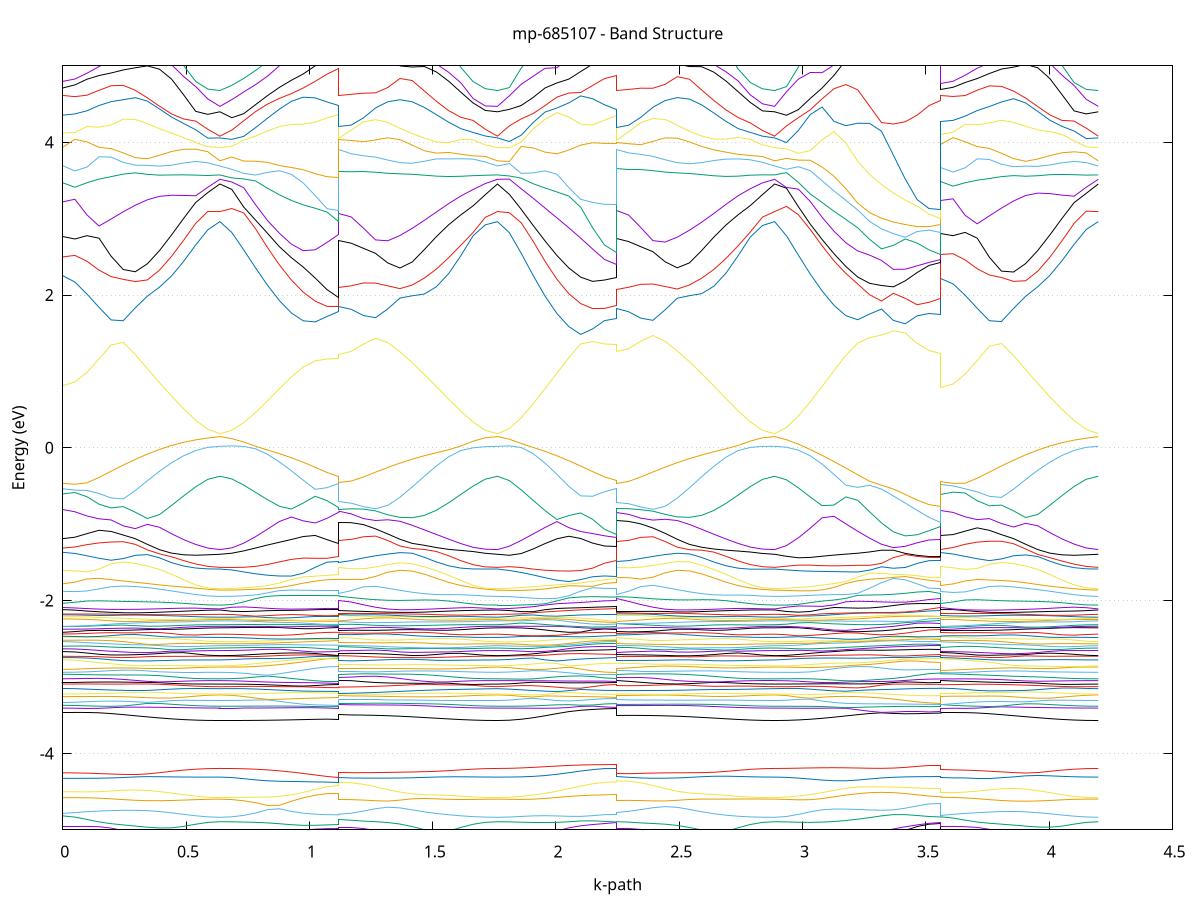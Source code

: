 set title 'mp-685107 - Band Structure'
set xlabel 'k-path'
set ylabel 'Energy (eV)'
set grid y
set yrange [-5:5]
set terminal png size 800,600
set output 'mp-685107_bands_gnuplot.png'
plot '-' using 1:2 with lines notitle, '-' using 1:2 with lines notitle, '-' using 1:2 with lines notitle, '-' using 1:2 with lines notitle, '-' using 1:2 with lines notitle, '-' using 1:2 with lines notitle, '-' using 1:2 with lines notitle, '-' using 1:2 with lines notitle, '-' using 1:2 with lines notitle, '-' using 1:2 with lines notitle, '-' using 1:2 with lines notitle, '-' using 1:2 with lines notitle, '-' using 1:2 with lines notitle, '-' using 1:2 with lines notitle, '-' using 1:2 with lines notitle, '-' using 1:2 with lines notitle, '-' using 1:2 with lines notitle, '-' using 1:2 with lines notitle, '-' using 1:2 with lines notitle, '-' using 1:2 with lines notitle, '-' using 1:2 with lines notitle, '-' using 1:2 with lines notitle, '-' using 1:2 with lines notitle, '-' using 1:2 with lines notitle, '-' using 1:2 with lines notitle, '-' using 1:2 with lines notitle, '-' using 1:2 with lines notitle, '-' using 1:2 with lines notitle, '-' using 1:2 with lines notitle, '-' using 1:2 with lines notitle, '-' using 1:2 with lines notitle, '-' using 1:2 with lines notitle, '-' using 1:2 with lines notitle, '-' using 1:2 with lines notitle, '-' using 1:2 with lines notitle, '-' using 1:2 with lines notitle, '-' using 1:2 with lines notitle, '-' using 1:2 with lines notitle, '-' using 1:2 with lines notitle, '-' using 1:2 with lines notitle, '-' using 1:2 with lines notitle, '-' using 1:2 with lines notitle, '-' using 1:2 with lines notitle, '-' using 1:2 with lines notitle, '-' using 1:2 with lines notitle, '-' using 1:2 with lines notitle, '-' using 1:2 with lines notitle, '-' using 1:2 with lines notitle, '-' using 1:2 with lines notitle, '-' using 1:2 with lines notitle, '-' using 1:2 with lines notitle, '-' using 1:2 with lines notitle, '-' using 1:2 with lines notitle, '-' using 1:2 with lines notitle, '-' using 1:2 with lines notitle, '-' using 1:2 with lines notitle, '-' using 1:2 with lines notitle, '-' using 1:2 with lines notitle, '-' using 1:2 with lines notitle, '-' using 1:2 with lines notitle, '-' using 1:2 with lines notitle, '-' using 1:2 with lines notitle, '-' using 1:2 with lines notitle, '-' using 1:2 with lines notitle, '-' using 1:2 with lines notitle, '-' using 1:2 with lines notitle, '-' using 1:2 with lines notitle, '-' using 1:2 with lines notitle, '-' using 1:2 with lines notitle, '-' using 1:2 with lines notitle, '-' using 1:2 with lines notitle, '-' using 1:2 with lines notitle, '-' using 1:2 with lines notitle, '-' using 1:2 with lines notitle, '-' using 1:2 with lines notitle, '-' using 1:2 with lines notitle, '-' using 1:2 with lines notitle, '-' using 1:2 with lines notitle, '-' using 1:2 with lines notitle, '-' using 1:2 with lines notitle, '-' using 1:2 with lines notitle, '-' using 1:2 with lines notitle, '-' using 1:2 with lines notitle, '-' using 1:2 with lines notitle, '-' using 1:2 with lines notitle, '-' using 1:2 with lines notitle, '-' using 1:2 with lines notitle, '-' using 1:2 with lines notitle, '-' using 1:2 with lines notitle, '-' using 1:2 with lines notitle, '-' using 1:2 with lines notitle, '-' using 1:2 with lines notitle, '-' using 1:2 with lines notitle, '-' using 1:2 with lines notitle, '-' using 1:2 with lines notitle, '-' using 1:2 with lines notitle, '-' using 1:2 with lines notitle, '-' using 1:2 with lines notitle, '-' using 1:2 with lines notitle, '-' using 1:2 with lines notitle, '-' using 1:2 with lines notitle, '-' using 1:2 with lines notitle, '-' using 1:2 with lines notitle, '-' using 1:2 with lines notitle, '-' using 1:2 with lines notitle, '-' using 1:2 with lines notitle, '-' using 1:2 with lines notitle, '-' using 1:2 with lines notitle, '-' using 1:2 with lines notitle, '-' using 1:2 with lines notitle, '-' using 1:2 with lines notitle, '-' using 1:2 with lines notitle, '-' using 1:2 with lines notitle, '-' using 1:2 with lines notitle, '-' using 1:2 with lines notitle, '-' using 1:2 with lines notitle, '-' using 1:2 with lines notitle, '-' using 1:2 with lines notitle, '-' using 1:2 with lines notitle, '-' using 1:2 with lines notitle, '-' using 1:2 with lines notitle, '-' using 1:2 with lines notitle, '-' using 1:2 with lines notitle, '-' using 1:2 with lines notitle, '-' using 1:2 with lines notitle, '-' using 1:2 with lines notitle, '-' using 1:2 with lines notitle, '-' using 1:2 with lines notitle, '-' using 1:2 with lines notitle, '-' using 1:2 with lines notitle, '-' using 1:2 with lines notitle, '-' using 1:2 with lines notitle, '-' using 1:2 with lines notitle, '-' using 1:2 with lines notitle, '-' using 1:2 with lines notitle, '-' using 1:2 with lines notitle, '-' using 1:2 with lines notitle, '-' using 1:2 with lines notitle, '-' using 1:2 with lines notitle, '-' using 1:2 with lines notitle, '-' using 1:2 with lines notitle, '-' using 1:2 with lines notitle, '-' using 1:2 with lines notitle, '-' using 1:2 with lines notitle, '-' using 1:2 with lines notitle, '-' using 1:2 with lines notitle, '-' using 1:2 with lines notitle, '-' using 1:2 with lines notitle, '-' using 1:2 with lines notitle, '-' using 1:2 with lines notitle, '-' using 1:2 with lines notitle, '-' using 1:2 with lines notitle, '-' using 1:2 with lines notitle, '-' using 1:2 with lines notitle, '-' using 1:2 with lines notitle, '-' using 1:2 with lines notitle, '-' using 1:2 with lines notitle, '-' using 1:2 with lines notitle, '-' using 1:2 with lines notitle, '-' using 1:2 with lines notitle, '-' using 1:2 with lines notitle, '-' using 1:2 with lines notitle, '-' using 1:2 with lines notitle, '-' using 1:2 with lines notitle, '-' using 1:2 with lines notitle, '-' using 1:2 with lines notitle
0.000000 -69.937490
0.048996 -69.937490
0.097992 -69.937490
0.146988 -69.937490
0.195984 -69.937490
0.244980 -69.937490
0.293976 -69.937490
0.342972 -69.937490
0.391968 -69.937490
0.440964 -69.937490
0.489960 -69.937490
0.538957 -69.937490
0.587953 -69.937490
0.636949 -69.937490
0.636949 -69.937490
0.685261 -69.937590
0.733574 -69.937590
0.781887 -69.937590
0.830199 -69.937590
0.878512 -69.937590
0.926825 -69.937490
0.975137 -69.937490
1.023450 -69.937490
1.071763 -69.937490
1.120075 -69.937490
1.120075 -69.937390
1.169492 -69.937390
1.218909 -69.937490
1.268326 -69.937490
1.317743 -69.937490
1.367160 -69.937490
1.416577 -69.937490
1.465994 -69.937490
1.515411 -69.937490
1.564828 -69.937490
1.614245 -69.937490
1.663662 -69.937490
1.713079 -69.937490
1.762496 -69.937490
1.762496 -69.937490
1.810734 -69.937590
1.858973 -69.937590
1.907211 -69.937490
1.955449 -69.937490
2.003687 -69.937490
2.051926 -69.937490
2.100164 -69.937490
2.148402 -69.937490
2.196640 -69.937490
2.244879 -69.937490
2.244879 -69.937490
2.294231 -69.937490
2.343583 -69.937490
2.392935 -69.937490
2.442287 -69.937490
2.491639 -69.937490
2.540991 -69.937490
2.590343 -69.937490
2.639696 -69.937490
2.689048 -69.937490
2.738400 -69.937490
2.787752 -69.937490
2.837104 -69.937490
2.886456 -69.937490
2.886456 -69.937490
2.934626 -69.937490
2.982797 -69.937490
3.030967 -69.937490
3.079137 -69.937490
3.127307 -69.937490
3.175478 -69.937490
3.223648 -69.937390
3.271818 -69.937490
3.319988 -69.937390
3.368159 -69.937490
3.416329 -69.937490
3.464499 -69.937490
3.512669 -69.937490
3.560840 -69.937490
3.560840 -69.937490
3.609933 -69.937490
3.659026 -69.937490
3.708119 -69.937490
3.757212 -69.937490
3.806305 -69.937490
3.855398 -69.937490
3.904491 -69.937490
3.953584 -69.937490
4.002677 -69.937490
4.051770 -69.937590
4.100863 -69.937490
4.149956 -69.937590
4.199049 -69.937490
e
0.000000 -69.922590
0.048996 -69.922590
0.097992 -69.922490
0.146988 -69.922490
0.195984 -69.922490
0.244980 -69.922490
0.293976 -69.922490
0.342972 -69.922490
0.391968 -69.922490
0.440964 -69.922490
0.489960 -69.922490
0.538957 -69.922490
0.587953 -69.922590
0.636949 -69.922590
0.636949 -69.922590
0.685261 -69.922590
0.733574 -69.922590
0.781887 -69.922490
0.830199 -69.922490
0.878512 -69.922490
0.926825 -69.922490
0.975137 -69.922490
1.023450 -69.922490
1.071763 -69.922490
1.120075 -69.922490
1.120075 -69.922490
1.169492 -69.922490
1.218909 -69.922490
1.268326 -69.922490
1.317743 -69.922490
1.367160 -69.922490
1.416577 -69.922490
1.465994 -69.922490
1.515411 -69.922490
1.564828 -69.922490
1.614245 -69.922490
1.663662 -69.922590
1.713079 -69.922590
1.762496 -69.922590
1.762496 -69.922590
1.810734 -69.922590
1.858973 -69.922590
1.907211 -69.922490
1.955449 -69.922490
2.003687 -69.922490
2.051926 -69.922490
2.100164 -69.922490
2.148402 -69.922490
2.196640 -69.922490
2.244879 -69.922490
2.244879 -69.922490
2.294231 -69.922490
2.343583 -69.922490
2.392935 -69.922490
2.442287 -69.922490
2.491639 -69.922490
2.540991 -69.922490
2.590343 -69.922490
2.639696 -69.922490
2.689048 -69.922490
2.738400 -69.922490
2.787752 -69.922490
2.837104 -69.922590
2.886456 -69.922590
2.886456 -69.922590
2.934626 -69.922590
2.982797 -69.922490
3.030967 -69.922490
3.079137 -69.922490
3.127307 -69.922490
3.175478 -69.922490
3.223648 -69.922390
3.271818 -69.922390
3.319988 -69.922490
3.368159 -69.922490
3.416329 -69.922490
3.464499 -69.922490
3.512669 -69.922490
3.560840 -69.922590
3.560840 -69.922490
3.609933 -69.922490
3.659026 -69.922490
3.708119 -69.922490
3.757212 -69.922490
3.806305 -69.922390
3.855398 -69.922490
3.904491 -69.922490
3.953584 -69.922490
4.002677 -69.922490
4.051770 -69.922490
4.100863 -69.922490
4.149956 -69.922590
4.199049 -69.922590
e
0.000000 -69.902990
0.048996 -69.902990
0.097992 -69.902990
0.146988 -69.902990
0.195984 -69.902990
0.244980 -69.902990
0.293976 -69.902990
0.342972 -69.902990
0.391968 -69.902990
0.440964 -69.902990
0.489960 -69.902990
0.538957 -69.903090
0.587953 -69.903090
0.636949 -69.902990
0.636949 -69.902990
0.685261 -69.903090
0.733574 -69.903090
0.781887 -69.903090
0.830199 -69.903090
0.878512 -69.903090
0.926825 -69.902990
0.975137 -69.902990
1.023450 -69.902990
1.071763 -69.902990
1.120075 -69.902990
1.120075 -69.902990
1.169492 -69.902990
1.218909 -69.902990
1.268326 -69.902990
1.317743 -69.902990
1.367160 -69.902990
1.416577 -69.902990
1.465994 -69.902990
1.515411 -69.902990
1.564828 -69.902990
1.614245 -69.902990
1.663662 -69.903090
1.713079 -69.903090
1.762496 -69.902990
1.762496 -69.902990
1.810734 -69.903090
1.858973 -69.903090
1.907211 -69.902990
1.955449 -69.902990
2.003687 -69.902990
2.051926 -69.902990
2.100164 -69.902990
2.148402 -69.902990
2.196640 -69.902990
2.244879 -69.902990
2.244879 -69.902890
2.294231 -69.902990
2.343583 -69.902990
2.392935 -69.902990
2.442287 -69.903090
2.491639 -69.902990
2.540991 -69.902990
2.590343 -69.902990
2.639696 -69.902990
2.689048 -69.902990
2.738400 -69.902990
2.787752 -69.902990
2.837104 -69.903090
2.886456 -69.902990
2.886456 -69.902990
2.934626 -69.903090
2.982797 -69.902990
3.030967 -69.902990
3.079137 -69.902990
3.127307 -69.902990
3.175478 -69.902990
3.223648 -69.902990
3.271818 -69.902990
3.319988 -69.902990
3.368159 -69.902990
3.416329 -69.902990
3.464499 -69.902990
3.512669 -69.902990
3.560840 -69.903090
3.560840 -69.902890
3.609933 -69.902990
3.659026 -69.902990
3.708119 -69.902990
3.757212 -69.902990
3.806305 -69.902990
3.855398 -69.902990
3.904491 -69.902990
3.953584 -69.902990
4.002677 -69.902990
4.051770 -69.902990
4.100863 -69.902990
4.149956 -69.903090
4.199049 -69.902990
e
0.000000 -69.885490
0.048996 -69.885590
0.097992 -69.885590
0.146988 -69.885590
0.195984 -69.885490
0.244980 -69.885490
0.293976 -69.885490
0.342972 -69.885490
0.391968 -69.885490
0.440964 -69.885490
0.489960 -69.885590
0.538957 -69.885590
0.587953 -69.885590
0.636949 -69.885590
0.636949 -69.885590
0.685261 -69.885590
0.733574 -69.885590
0.781887 -69.885590
0.830199 -69.885590
0.878512 -69.885590
0.926825 -69.885590
0.975137 -69.885490
1.023450 -69.885590
1.071763 -69.885490
1.120075 -69.885490
1.120075 -69.885490
1.169492 -69.885490
1.218909 -69.885490
1.268326 -69.885490
1.317743 -69.885490
1.367160 -69.885590
1.416577 -69.885490
1.465994 -69.885590
1.515411 -69.885490
1.564828 -69.885490
1.614245 -69.885590
1.663662 -69.885590
1.713079 -69.885590
1.762496 -69.885590
1.762496 -69.885590
1.810734 -69.885590
1.858973 -69.885590
1.907211 -69.885590
1.955449 -69.885590
2.003687 -69.885590
2.051926 -69.885590
2.100164 -69.885590
2.148402 -69.885590
2.196640 -69.885590
2.244879 -69.885490
2.244879 -69.885490
2.294231 -69.885490
2.343583 -69.885490
2.392935 -69.885490
2.442287 -69.885590
2.491639 -69.885590
2.540991 -69.885490
2.590343 -69.885490
2.639696 -69.885490
2.689048 -69.885490
2.738400 -69.885590
2.787752 -69.885590
2.837104 -69.885590
2.886456 -69.885590
2.886456 -69.885590
2.934626 -69.885590
2.982797 -69.885590
3.030967 -69.885590
3.079137 -69.885490
3.127307 -69.885490
3.175478 -69.885490
3.223648 -69.885490
3.271818 -69.885490
3.319988 -69.885490
3.368159 -69.885490
3.416329 -69.885590
3.464499 -69.885590
3.512669 -69.885590
3.560840 -69.885590
3.560840 -69.885590
3.609933 -69.885590
3.659026 -69.885590
3.708119 -69.885590
3.757212 -69.885490
3.806305 -69.885490
3.855398 -69.885490
3.904491 -69.885490
3.953584 -69.885490
4.002677 -69.885590
4.051770 -69.885590
4.100863 -69.885590
4.149956 -69.885590
4.199049 -69.885590
e
0.000000 -69.871690
0.048996 -69.871690
0.097992 -69.871690
0.146988 -69.871690
0.195984 -69.871590
0.244980 -69.871590
0.293976 -69.871590
0.342972 -69.871590
0.391968 -69.871690
0.440964 -69.871690
0.489960 -69.871690
0.538957 -69.871690
0.587953 -69.871690
0.636949 -69.871690
0.636949 -69.871690
0.685261 -69.871690
0.733574 -69.871690
0.781887 -69.871690
0.830199 -69.871690
0.878512 -69.871690
0.926825 -69.871690
0.975137 -69.871690
1.023450 -69.871690
1.071763 -69.871690
1.120075 -69.871690
1.120075 -69.871590
1.169492 -69.871590
1.218909 -69.871690
1.268326 -69.871690
1.317743 -69.871690
1.367160 -69.871690
1.416577 -69.871690
1.465994 -69.871690
1.515411 -69.871690
1.564828 -69.871690
1.614245 -69.871690
1.663662 -69.871690
1.713079 -69.871690
1.762496 -69.871690
1.762496 -69.871690
1.810734 -69.871690
1.858973 -69.871690
1.907211 -69.871690
1.955449 -69.871690
2.003687 -69.871590
2.051926 -69.871590
2.100164 -69.871590
2.148402 -69.871690
2.196640 -69.871690
2.244879 -69.871690
2.244879 -69.871590
2.294231 -69.871690
2.343583 -69.871690
2.392935 -69.871690
2.442287 -69.871690
2.491639 -69.871690
2.540991 -69.871690
2.590343 -69.871690
2.639696 -69.871690
2.689048 -69.871690
2.738400 -69.871690
2.787752 -69.871690
2.837104 -69.871690
2.886456 -69.871690
2.886456 -69.871690
2.934626 -69.871690
2.982797 -69.871690
3.030967 -69.871690
3.079137 -69.871690
3.127307 -69.871690
3.175478 -69.871590
3.223648 -69.871590
3.271818 -69.871590
3.319988 -69.871590
3.368159 -69.871590
3.416329 -69.871690
3.464499 -69.871690
3.512669 -69.871690
3.560840 -69.871690
3.560840 -69.871690
3.609933 -69.871690
3.659026 -69.871690
3.708119 -69.871690
3.757212 -69.871690
3.806305 -69.871590
3.855398 -69.871590
3.904491 -69.871690
3.953584 -69.871690
4.002677 -69.871690
4.051770 -69.871690
4.100863 -69.871690
4.149956 -69.871690
4.199049 -69.871690
e
0.000000 -69.848890
0.048996 -69.848890
0.097992 -69.848890
0.146988 -69.848890
0.195984 -69.848790
0.244980 -69.848790
0.293976 -69.848790
0.342972 -69.848790
0.391968 -69.848790
0.440964 -69.848790
0.489960 -69.848790
0.538957 -69.848790
0.587953 -69.848790
0.636949 -69.848790
0.636949 -69.848790
0.685261 -69.848890
0.733574 -69.848890
0.781887 -69.848790
0.830199 -69.848790
0.878512 -69.848790
0.926825 -69.848790
0.975137 -69.848790
1.023450 -69.848790
1.071763 -69.848790
1.120075 -69.848790
1.120075 -69.848790
1.169492 -69.848790
1.218909 -69.848890
1.268326 -69.848890
1.317743 -69.848890
1.367160 -69.848890
1.416577 -69.848790
1.465994 -69.848790
1.515411 -69.848790
1.564828 -69.848790
1.614245 -69.848790
1.663662 -69.848790
1.713079 -69.848790
1.762496 -69.848790
1.762496 -69.848790
1.810734 -69.848890
1.858973 -69.848790
1.907211 -69.848690
1.955449 -69.848690
2.003687 -69.848590
2.051926 -69.848590
2.100164 -69.848490
2.148402 -69.848490
2.196640 -69.848490
2.244879 -69.848490
2.244879 -69.848390
2.294231 -69.848390
2.343583 -69.848390
2.392935 -69.848490
2.442287 -69.848490
2.491639 -69.848590
2.540991 -69.848590
2.590343 -69.848590
2.639696 -69.848590
2.689048 -69.848690
2.738400 -69.848690
2.787752 -69.848790
2.837104 -69.848790
2.886456 -69.848790
2.886456 -69.848790
2.934626 -69.848790
2.982797 -69.848790
3.030967 -69.848790
3.079137 -69.848690
3.127307 -69.848690
3.175478 -69.848590
3.223648 -69.848590
3.271818 -69.848490
3.319988 -69.848490
3.368159 -69.848490
3.416329 -69.848490
3.464499 -69.848490
3.512669 -69.848490
3.560840 -69.848590
3.560840 -69.848390
3.609933 -69.848390
3.659026 -69.848490
3.708119 -69.848490
3.757212 -69.848490
3.806305 -69.848490
3.855398 -69.848590
3.904491 -69.848590
3.953584 -69.848590
4.002677 -69.848690
4.051770 -69.848690
4.100863 -69.848690
4.149956 -69.848790
4.199049 -69.848790
e
0.000000 -69.846190
0.048996 -69.846190
0.097992 -69.846190
0.146988 -69.846190
0.195984 -69.846190
0.244980 -69.846190
0.293976 -69.846190
0.342972 -69.846190
0.391968 -69.846190
0.440964 -69.846190
0.489960 -69.846290
0.538957 -69.846290
0.587953 -69.846290
0.636949 -69.846290
0.636949 -69.846290
0.685261 -69.846290
0.733574 -69.846290
0.781887 -69.846290
0.830199 -69.846290
0.878512 -69.846290
0.926825 -69.846290
0.975137 -69.846290
1.023450 -69.846290
1.071763 -69.846290
1.120075 -69.846290
1.120075 -69.846090
1.169492 -69.846090
1.218909 -69.846090
1.268326 -69.846090
1.317743 -69.846190
1.367160 -69.846190
1.416577 -69.846190
1.465994 -69.846190
1.515411 -69.846190
1.564828 -69.846190
1.614245 -69.846290
1.663662 -69.846290
1.713079 -69.846290
1.762496 -69.846290
1.762496 -69.846290
1.810734 -69.846390
1.858973 -69.846390
1.907211 -69.846290
1.955449 -69.846290
2.003687 -69.846290
2.051926 -69.846390
2.100164 -69.846390
2.148402 -69.846390
2.196640 -69.846390
2.244879 -69.846390
2.244879 -69.846590
2.294231 -69.846590
2.343583 -69.846590
2.392935 -69.846590
2.442287 -69.846590
2.491639 -69.846490
2.540991 -69.846390
2.590343 -69.846390
2.639696 -69.846390
2.689048 -69.846290
2.738400 -69.846290
2.787752 -69.846290
2.837104 -69.846290
2.886456 -69.846290
2.886456 -69.846290
2.934626 -69.846290
2.982797 -69.846290
3.030967 -69.846290
3.079137 -69.846290
3.127307 -69.846290
3.175478 -69.846290
3.223648 -69.846290
3.271818 -69.846290
3.319988 -69.846290
3.368159 -69.846390
3.416329 -69.846390
3.464499 -69.846390
3.512669 -69.846390
3.560840 -69.846490
3.560840 -69.846590
3.609933 -69.846590
3.659026 -69.846590
3.708119 -69.846590
3.757212 -69.846490
3.806305 -69.846490
3.855398 -69.846390
3.904491 -69.846390
3.953584 -69.846390
4.002677 -69.846290
4.051770 -69.846290
4.100863 -69.846290
4.149956 -69.846390
4.199049 -69.846290
e
0.000000 -69.819690
0.048996 -69.819690
0.097992 -69.819690
0.146988 -69.819690
0.195984 -69.819690
0.244980 -69.819590
0.293976 -69.819590
0.342972 -69.819590
0.391968 -69.819590
0.440964 -69.819590
0.489960 -69.819590
0.538957 -69.819590
0.587953 -69.819690
0.636949 -69.819690
0.636949 -69.819690
0.685261 -69.819690
0.733574 -69.819690
0.781887 -69.819690
0.830199 -69.819590
0.878512 -69.819590
0.926825 -69.819590
0.975137 -69.819590
1.023450 -69.819590
1.071763 -69.819590
1.120075 -69.819590
1.120075 -69.819690
1.169492 -69.819690
1.218909 -69.819690
1.268326 -69.819690
1.317743 -69.819690
1.367160 -69.819690
1.416577 -69.819590
1.465994 -69.819590
1.515411 -69.819590
1.564828 -69.819590
1.614245 -69.819590
1.663662 -69.819690
1.713079 -69.819690
1.762496 -69.819690
1.762496 -69.819690
1.810734 -69.819690
1.858973 -69.819690
1.907211 -69.819690
1.955449 -69.819690
2.003687 -69.819690
2.051926 -69.819690
2.100164 -69.819690
2.148402 -69.819690
2.196640 -69.819690
2.244879 -69.819690
2.244879 -69.819590
2.294231 -69.819590
2.343583 -69.819590
2.392935 -69.819590
2.442287 -69.819690
2.491639 -69.819690
2.540991 -69.819590
2.590343 -69.819590
2.639696 -69.819590
2.689048 -69.819590
2.738400 -69.819590
2.787752 -69.819690
2.837104 -69.819690
2.886456 -69.819690
2.886456 -69.819690
2.934626 -69.819690
2.982797 -69.819690
3.030967 -69.819690
3.079137 -69.819590
3.127307 -69.819590
3.175478 -69.819590
3.223648 -69.819590
3.271818 -69.819590
3.319988 -69.819590
3.368159 -69.819690
3.416329 -69.819690
3.464499 -69.819690
3.512669 -69.819690
3.560840 -69.819790
3.560840 -69.819590
3.609933 -69.819590
3.659026 -69.819590
3.708119 -69.819590
3.757212 -69.819590
3.806305 -69.819590
3.855398 -69.819590
3.904491 -69.819590
3.953584 -69.819590
4.002677 -69.819590
4.051770 -69.819690
4.100863 -69.819690
4.149956 -69.819690
4.199049 -69.819690
e
0.000000 -69.781290
0.048996 -69.781290
0.097992 -69.781290
0.146988 -69.781290
0.195984 -69.781290
0.244980 -69.781290
0.293976 -69.781290
0.342972 -69.781290
0.391968 -69.781290
0.440964 -69.781290
0.489960 -69.781290
0.538957 -69.781290
0.587953 -69.781290
0.636949 -69.781290
0.636949 -69.781290
0.685261 -69.781290
0.733574 -69.781290
0.781887 -69.781390
0.830199 -69.781390
0.878512 -69.781290
0.926825 -69.781290
0.975137 -69.781290
1.023450 -69.781290
1.071763 -69.781290
1.120075 -69.781290
1.120075 -69.781290
1.169492 -69.781290
1.218909 -69.781290
1.268326 -69.781290
1.317743 -69.781290
1.367160 -69.781290
1.416577 -69.781290
1.465994 -69.781290
1.515411 -69.781290
1.564828 -69.781290
1.614245 -69.781290
1.663662 -69.781290
1.713079 -69.781290
1.762496 -69.781290
1.762496 -69.781290
1.810734 -69.781290
1.858973 -69.781390
1.907211 -69.781290
1.955449 -69.781290
2.003687 -69.781290
2.051926 -69.781290
2.100164 -69.781290
2.148402 -69.781390
2.196640 -69.781390
2.244879 -69.781390
2.244879 -69.781190
2.294231 -69.781290
2.343583 -69.781290
2.392935 -69.781290
2.442287 -69.781290
2.491639 -69.781290
2.540991 -69.781290
2.590343 -69.781290
2.639696 -69.781290
2.689048 -69.781290
2.738400 -69.781290
2.787752 -69.781290
2.837104 -69.781290
2.886456 -69.781290
2.886456 -69.781290
2.934626 -69.781290
2.982797 -69.781290
3.030967 -69.781290
3.079137 -69.781290
3.127307 -69.781290
3.175478 -69.781290
3.223648 -69.781290
3.271818 -69.781290
3.319988 -69.781290
3.368159 -69.781290
3.416329 -69.781290
3.464499 -69.781290
3.512669 -69.781290
3.560840 -69.781390
3.560840 -69.781290
3.609933 -69.781290
3.659026 -69.781290
3.708119 -69.781290
3.757212 -69.781290
3.806305 -69.781290
3.855398 -69.781290
3.904491 -69.781290
3.953584 -69.781290
4.002677 -69.781290
4.051770 -69.781290
4.100863 -69.781290
4.149956 -69.781290
4.199049 -69.781290
e
0.000000 -69.766290
0.048996 -69.766390
0.097992 -69.766390
0.146988 -69.766390
0.195984 -69.766290
0.244980 -69.766290
0.293976 -69.766290
0.342972 -69.766290
0.391968 -69.766290
0.440964 -69.766290
0.489960 -69.766390
0.538957 -69.766390
0.587953 -69.766390
0.636949 -69.766390
0.636949 -69.766390
0.685261 -69.766390
0.733574 -69.766390
0.781887 -69.766390
0.830199 -69.766390
0.878512 -69.766390
0.926825 -69.766290
0.975137 -69.766390
1.023450 -69.766390
1.071763 -69.766390
1.120075 -69.766390
1.120075 -69.766290
1.169492 -69.766290
1.218909 -69.766290
1.268326 -69.766390
1.317743 -69.766390
1.367160 -69.766390
1.416577 -69.766290
1.465994 -69.766290
1.515411 -69.766290
1.564828 -69.766290
1.614245 -69.766390
1.663662 -69.766390
1.713079 -69.766390
1.762496 -69.766390
1.762496 -69.766390
1.810734 -69.766390
1.858973 -69.766390
1.907211 -69.766390
1.955449 -69.766390
2.003687 -69.766390
2.051926 -69.766390
2.100164 -69.766390
2.148402 -69.766390
2.196640 -69.766390
2.244879 -69.766390
2.244879 -69.766290
2.294231 -69.766290
2.343583 -69.766290
2.392935 -69.766290
2.442287 -69.766390
2.491639 -69.766390
2.540991 -69.766290
2.590343 -69.766290
2.639696 -69.766290
2.689048 -69.766290
2.738400 -69.766290
2.787752 -69.766390
2.837104 -69.766390
2.886456 -69.766390
2.886456 -69.766390
2.934626 -69.766390
2.982797 -69.766390
3.030967 -69.766390
3.079137 -69.766390
3.127307 -69.766290
3.175478 -69.766290
3.223648 -69.766290
3.271818 -69.766290
3.319988 -69.766290
3.368159 -69.766290
3.416329 -69.766290
3.464499 -69.766290
3.512669 -69.766390
3.560840 -69.766390
3.560840 -69.766290
3.609933 -69.766390
3.659026 -69.766390
3.708119 -69.766390
3.757212 -69.766390
3.806305 -69.766290
3.855398 -69.766290
3.904491 -69.766390
3.953584 -69.766290
4.002677 -69.766390
4.051770 -69.766390
4.100863 -69.766390
4.149956 -69.766390
4.199049 -69.766390
e
0.000000 -69.744890
0.048996 -69.744890
0.097992 -69.744890
0.146988 -69.744890
0.195984 -69.744890
0.244980 -69.744890
0.293976 -69.744890
0.342972 -69.744890
0.391968 -69.744890
0.440964 -69.744890
0.489960 -69.744990
0.538957 -69.744990
0.587953 -69.744990
0.636949 -69.744990
0.636949 -69.744990
0.685261 -69.744990
0.733574 -69.744990
0.781887 -69.744990
0.830199 -69.744990
0.878512 -69.744990
0.926825 -69.744890
0.975137 -69.744990
1.023450 -69.744990
1.071763 -69.744990
1.120075 -69.744990
1.120075 -69.744790
1.169492 -69.744790
1.218909 -69.744890
1.268326 -69.744890
1.317743 -69.744890
1.367160 -69.744990
1.416577 -69.744890
1.465994 -69.744890
1.515411 -69.744890
1.564828 -69.744890
1.614245 -69.744890
1.663662 -69.744990
1.713079 -69.744990
1.762496 -69.744990
1.762496 -69.744990
1.810734 -69.744990
1.858973 -69.744990
1.907211 -69.744990
1.955449 -69.744990
2.003687 -69.744990
2.051926 -69.744990
2.100164 -69.744990
2.148402 -69.744990
2.196640 -69.744990
2.244879 -69.744990
2.244879 -69.744890
2.294231 -69.744890
2.343583 -69.744890
2.392935 -69.744890
2.442287 -69.744890
2.491639 -69.744890
2.540991 -69.744890
2.590343 -69.744890
2.639696 -69.744890
2.689048 -69.744890
2.738400 -69.744890
2.787752 -69.744990
2.837104 -69.744990
2.886456 -69.744990
2.886456 -69.744990
2.934626 -69.744990
2.982797 -69.744990
3.030967 -69.744990
3.079137 -69.744990
3.127307 -69.744890
3.175478 -69.744890
3.223648 -69.744890
3.271818 -69.744890
3.319988 -69.744890
3.368159 -69.744890
3.416329 -69.744990
3.464499 -69.744990
3.512669 -69.744990
3.560840 -69.744990
3.560840 -69.744890
3.609933 -69.744890
3.659026 -69.744890
3.708119 -69.744890
3.757212 -69.744890
3.806305 -69.744890
3.855398 -69.744890
3.904491 -69.744890
3.953584 -69.744890
4.002677 -69.744890
4.051770 -69.744990
4.100863 -69.744990
4.149956 -69.744990
4.199049 -69.744990
e
0.000000 -69.728990
0.048996 -69.728990
0.097992 -69.728990
0.146988 -69.728990
0.195984 -69.728890
0.244980 -69.728890
0.293976 -69.728890
0.342972 -69.728890
0.391968 -69.728890
0.440964 -69.728890
0.489960 -69.728890
0.538957 -69.728890
0.587953 -69.728890
0.636949 -69.728890
0.636949 -69.728890
0.685261 -69.728990
0.733574 -69.728890
0.781887 -69.728890
0.830199 -69.728890
0.878512 -69.728890
0.926825 -69.728890
0.975137 -69.728890
1.023450 -69.728890
1.071763 -69.728990
1.120075 -69.728990
1.120075 -69.728890
1.169492 -69.728890
1.218909 -69.728890
1.268326 -69.728990
1.317743 -69.728990
1.367160 -69.728990
1.416577 -69.728890
1.465994 -69.728890
1.515411 -69.728890
1.564828 -69.728890
1.614245 -69.728890
1.663662 -69.728990
1.713079 -69.728990
1.762496 -69.728890
1.762496 -69.728890
1.810734 -69.728990
1.858973 -69.728990
1.907211 -69.728990
1.955449 -69.728990
2.003687 -69.728990
2.051926 -69.728990
2.100164 -69.728990
2.148402 -69.728990
2.196640 -69.728990
2.244879 -69.728990
2.244879 -69.728890
2.294231 -69.728890
2.343583 -69.728890
2.392935 -69.728890
2.442287 -69.728990
2.491639 -69.728990
2.540991 -69.728890
2.590343 -69.728890
2.639696 -69.728890
2.689048 -69.728890
2.738400 -69.728890
2.787752 -69.728990
2.837104 -69.728990
2.886456 -69.728890
2.886456 -69.728890
2.934626 -69.728990
2.982797 -69.728890
3.030967 -69.728890
3.079137 -69.728890
3.127307 -69.728890
3.175478 -69.728890
3.223648 -69.728890
3.271818 -69.728890
3.319988 -69.728890
3.368159 -69.728890
3.416329 -69.728890
3.464499 -69.728890
3.512669 -69.728890
3.560840 -69.728990
3.560840 -69.728990
3.609933 -69.728990
3.659026 -69.728990
3.708119 -69.728990
3.757212 -69.728890
3.806305 -69.728890
3.855398 -69.728890
3.904491 -69.728890
3.953584 -69.728890
4.002677 -69.728890
4.051770 -69.728990
4.100863 -69.728890
4.149956 -69.728990
4.199049 -69.728890
e
0.000000 -69.721690
0.048996 -69.721690
0.097992 -69.721690
0.146988 -69.721690
0.195984 -69.721690
0.244980 -69.721690
0.293976 -69.721690
0.342972 -69.721590
0.391968 -69.721590
0.440964 -69.721590
0.489960 -69.721690
0.538957 -69.721690
0.587953 -69.721690
0.636949 -69.721690
0.636949 -69.721690
0.685261 -69.721790
0.733574 -69.721690
0.781887 -69.721690
0.830199 -69.721690
0.878512 -69.721690
0.926825 -69.721690
0.975137 -69.721590
1.023450 -69.721590
1.071763 -69.721590
1.120075 -69.721590
1.120075 -69.721690
1.169492 -69.721690
1.218909 -69.721690
1.268326 -69.721690
1.317743 -69.721690
1.367160 -69.721690
1.416577 -69.721690
1.465994 -69.721590
1.515411 -69.721590
1.564828 -69.721590
1.614245 -69.721590
1.663662 -69.721690
1.713079 -69.721690
1.762496 -69.721690
1.762496 -69.721690
1.810734 -69.721790
1.858973 -69.721690
1.907211 -69.721690
1.955449 -69.721690
2.003687 -69.721690
2.051926 -69.721690
2.100164 -69.721590
2.148402 -69.721690
2.196640 -69.721690
2.244879 -69.721690
2.244879 -69.721690
2.294231 -69.721690
2.343583 -69.721690
2.392935 -69.721690
2.442287 -69.721690
2.491639 -69.721690
2.540991 -69.721590
2.590343 -69.721590
2.639696 -69.721590
2.689048 -69.721590
2.738400 -69.721590
2.787752 -69.721690
2.837104 -69.721690
2.886456 -69.721690
2.886456 -69.721690
2.934626 -69.721790
2.982797 -69.721690
3.030967 -69.721690
3.079137 -69.721590
3.127307 -69.721590
3.175478 -69.721590
3.223648 -69.721590
3.271818 -69.721590
3.319988 -69.721690
3.368159 -69.721690
3.416329 -69.721690
3.464499 -69.721690
3.512669 -69.721690
3.560840 -69.721690
3.560840 -69.721690
3.609933 -69.721690
3.659026 -69.721690
3.708119 -69.721690
3.757212 -69.721690
3.806305 -69.721690
3.855398 -69.721690
3.904491 -69.721690
3.953584 -69.721590
4.002677 -69.721590
4.051770 -69.721590
4.100863 -69.721590
4.149956 -69.721690
4.199049 -69.721690
e
0.000000 -69.716790
0.048996 -69.716890
0.097992 -69.716890
0.146988 -69.716890
0.195984 -69.716790
0.244980 -69.716790
0.293976 -69.716790
0.342972 -69.716790
0.391968 -69.716790
0.440964 -69.716790
0.489960 -69.716790
0.538957 -69.716790
0.587953 -69.716790
0.636949 -69.716790
0.636949 -69.716790
0.685261 -69.716790
0.733574 -69.716790
0.781887 -69.716790
0.830199 -69.716790
0.878512 -69.716790
0.926825 -69.716790
0.975137 -69.716790
1.023450 -69.716790
1.071763 -69.716790
1.120075 -69.716790
1.120075 -69.716790
1.169492 -69.716790
1.218909 -69.716790
1.268326 -69.716890
1.317743 -69.716890
1.367160 -69.716890
1.416577 -69.716790
1.465994 -69.716790
1.515411 -69.716790
1.564828 -69.716790
1.614245 -69.716790
1.663662 -69.716790
1.713079 -69.716790
1.762496 -69.716790
1.762496 -69.716790
1.810734 -69.716790
1.858973 -69.716790
1.907211 -69.716790
1.955449 -69.716790
2.003687 -69.716690
2.051926 -69.716790
2.100164 -69.716790
2.148402 -69.716790
2.196640 -69.716790
2.244879 -69.716790
2.244879 -69.716790
2.294231 -69.716790
2.343583 -69.716890
2.392935 -69.716890
2.442287 -69.716890
2.491639 -69.716790
2.540991 -69.716790
2.590343 -69.716790
2.639696 -69.716790
2.689048 -69.716790
2.738400 -69.716790
2.787752 -69.716790
2.837104 -69.716790
2.886456 -69.716790
2.886456 -69.716790
2.934626 -69.716790
2.982797 -69.716790
3.030967 -69.716790
3.079137 -69.716790
3.127307 -69.716790
3.175478 -69.716690
3.223648 -69.716690
3.271818 -69.716690
3.319988 -69.716690
3.368159 -69.716690
3.416329 -69.716790
3.464499 -69.716790
3.512669 -69.716790
3.560840 -69.716790
3.560840 -69.716790
3.609933 -69.716890
3.659026 -69.716890
3.708119 -69.716890
3.757212 -69.716790
3.806305 -69.716790
3.855398 -69.716790
3.904491 -69.716790
3.953584 -69.716790
4.002677 -69.716790
4.051770 -69.716790
4.100863 -69.716790
4.149956 -69.716790
4.199049 -69.716790
e
0.000000 -69.709090
0.048996 -69.709090
0.097992 -69.709090
0.146988 -69.709090
0.195984 -69.709090
0.244980 -69.709090
0.293976 -69.708990
0.342972 -69.708990
0.391968 -69.709090
0.440964 -69.709090
0.489960 -69.709090
0.538957 -69.709090
0.587953 -69.709090
0.636949 -69.709090
0.636949 -69.709090
0.685261 -69.709090
0.733574 -69.709090
0.781887 -69.709090
0.830199 -69.709090
0.878512 -69.709090
0.926825 -69.709090
0.975137 -69.709090
1.023450 -69.709090
1.071763 -69.709090
1.120075 -69.709090
1.120075 -69.709090
1.169492 -69.709090
1.218909 -69.709090
1.268326 -69.709090
1.317743 -69.709090
1.367160 -69.709090
1.416577 -69.709090
1.465994 -69.709090
1.515411 -69.709090
1.564828 -69.708990
1.614245 -69.709090
1.663662 -69.709090
1.713079 -69.709090
1.762496 -69.709090
1.762496 -69.709090
1.810734 -69.709090
1.858973 -69.709090
1.907211 -69.709090
1.955449 -69.709090
2.003687 -69.708990
2.051926 -69.708990
2.100164 -69.709090
2.148402 -69.709090
2.196640 -69.709090
2.244879 -69.709090
2.244879 -69.708990
2.294231 -69.709090
2.343583 -69.709090
2.392935 -69.709090
2.442287 -69.709090
2.491639 -69.709090
2.540991 -69.709090
2.590343 -69.709090
2.639696 -69.709090
2.689048 -69.709090
2.738400 -69.709090
2.787752 -69.709090
2.837104 -69.709090
2.886456 -69.709090
2.886456 -69.709090
2.934626 -69.709090
2.982797 -69.709090
3.030967 -69.709090
3.079137 -69.709090
3.127307 -69.708990
3.175478 -69.708990
3.223648 -69.708990
3.271818 -69.708990
3.319988 -69.708990
3.368159 -69.708990
3.416329 -69.709090
3.464499 -69.709090
3.512669 -69.709090
3.560840 -69.709090
3.560840 -69.708990
3.609933 -69.709090
3.659026 -69.709090
3.708119 -69.709090
3.757212 -69.709090
3.806305 -69.709090
3.855398 -69.709090
3.904491 -69.709090
3.953584 -69.709090
4.002677 -69.709090
4.051770 -69.709090
4.100863 -69.709090
4.149956 -69.709090
4.199049 -69.709090
e
0.000000 -69.706790
0.048996 -69.706790
0.097992 -69.706790
0.146988 -69.706790
0.195984 -69.706790
0.244980 -69.706790
0.293976 -69.706790
0.342972 -69.706790
0.391968 -69.706790
0.440964 -69.706790
0.489960 -69.706890
0.538957 -69.706890
0.587953 -69.706890
0.636949 -69.706890
0.636949 -69.706890
0.685261 -69.706890
0.733574 -69.706890
0.781887 -69.706890
0.830199 -69.706890
0.878512 -69.706890
0.926825 -69.706890
0.975137 -69.706890
1.023450 -69.706890
1.071763 -69.706890
1.120075 -69.706890
1.120075 -69.706790
1.169492 -69.706790
1.218909 -69.706790
1.268326 -69.706890
1.317743 -69.706890
1.367160 -69.706890
1.416577 -69.706790
1.465994 -69.706790
1.515411 -69.706790
1.564828 -69.706790
1.614245 -69.706890
1.663662 -69.706890
1.713079 -69.706890
1.762496 -69.706890
1.762496 -69.706890
1.810734 -69.706890
1.858973 -69.706890
1.907211 -69.706890
1.955449 -69.706890
2.003687 -69.706890
2.051926 -69.706890
2.100164 -69.706890
2.148402 -69.706890
2.196640 -69.706890
2.244879 -69.706890
2.244879 -69.706790
2.294231 -69.706790
2.343583 -69.706790
2.392935 -69.706890
2.442287 -69.706890
2.491639 -69.706890
2.540991 -69.706890
2.590343 -69.706790
2.639696 -69.706790
2.689048 -69.706790
2.738400 -69.706890
2.787752 -69.706890
2.837104 -69.706890
2.886456 -69.706890
2.886456 -69.706890
2.934626 -69.706890
2.982797 -69.706890
3.030967 -69.706890
3.079137 -69.706890
3.127307 -69.706890
3.175478 -69.706790
3.223648 -69.706790
3.271818 -69.706790
3.319988 -69.706790
3.368159 -69.706790
3.416329 -69.706790
3.464499 -69.706790
3.512669 -69.706790
3.560840 -69.706890
3.560840 -69.706790
3.609933 -69.706790
3.659026 -69.706890
3.708119 -69.706890
3.757212 -69.706790
3.806305 -69.706790
3.855398 -69.706790
3.904491 -69.706790
3.953584 -69.706790
4.002677 -69.706890
4.051770 -69.706890
4.100863 -69.706890
4.149956 -69.706890
4.199049 -69.706890
e
0.000000 -69.698490
0.048996 -69.698590
0.097992 -69.698590
0.146988 -69.698590
0.195984 -69.698490
0.244980 -69.698490
0.293976 -69.698490
0.342972 -69.698490
0.391968 -69.698490
0.440964 -69.698590
0.489960 -69.698590
0.538957 -69.698590
0.587953 -69.698590
0.636949 -69.698590
0.636949 -69.698590
0.685261 -69.698590
0.733574 -69.698590
0.781887 -69.698590
0.830199 -69.698590
0.878512 -69.698590
0.926825 -69.698590
0.975137 -69.698590
1.023450 -69.698590
1.071763 -69.698590
1.120075 -69.698590
1.120075 -69.698490
1.169492 -69.698490
1.218909 -69.698590
1.268326 -69.698590
1.317743 -69.698590
1.367160 -69.698590
1.416577 -69.698590
1.465994 -69.698590
1.515411 -69.698590
1.564828 -69.698590
1.614245 -69.698590
1.663662 -69.698590
1.713079 -69.698590
1.762496 -69.698590
1.762496 -69.698590
1.810734 -69.698590
1.858973 -69.698590
1.907211 -69.698590
1.955449 -69.698590
2.003687 -69.698590
2.051926 -69.698590
2.100164 -69.698590
2.148402 -69.698590
2.196640 -69.698590
2.244879 -69.698590
2.244879 -69.698490
2.294231 -69.698490
2.343583 -69.698490
2.392935 -69.698590
2.442287 -69.698590
2.491639 -69.698590
2.540991 -69.698490
2.590343 -69.698590
2.639696 -69.698590
2.689048 -69.698590
2.738400 -69.698590
2.787752 -69.698590
2.837104 -69.698590
2.886456 -69.698590
2.886456 -69.698590
2.934626 -69.698590
2.982797 -69.698590
3.030967 -69.698590
3.079137 -69.698590
3.127307 -69.698490
3.175478 -69.698490
3.223648 -69.698490
3.271818 -69.698490
3.319988 -69.698490
3.368159 -69.698590
3.416329 -69.698590
3.464499 -69.698590
3.512669 -69.698590
3.560840 -69.698690
3.560840 -69.698490
3.609933 -69.698490
3.659026 -69.698590
3.708119 -69.698590
3.757212 -69.698590
3.806305 -69.698490
3.855398 -69.698490
3.904491 -69.698490
3.953584 -69.698490
4.002677 -69.698490
4.051770 -69.698590
4.100863 -69.698590
4.149956 -69.698590
4.199049 -69.698590
e
0.000000 -69.694690
0.048996 -69.694690
0.097992 -69.694690
0.146988 -69.694690
0.195984 -69.694690
0.244980 -69.694590
0.293976 -69.694590
0.342972 -69.694590
0.391968 -69.694590
0.440964 -69.694490
0.489960 -69.694590
0.538957 -69.694590
0.587953 -69.694590
0.636949 -69.694590
0.636949 -69.694590
0.685261 -69.694590
0.733574 -69.694590
0.781887 -69.694590
0.830199 -69.694590
0.878512 -69.694590
0.926825 -69.694590
0.975137 -69.694590
1.023450 -69.694590
1.071763 -69.694590
1.120075 -69.694590
1.120075 -69.694590
1.169492 -69.694590
1.218909 -69.694590
1.268326 -69.694690
1.317743 -69.694690
1.367160 -69.694690
1.416577 -69.694590
1.465994 -69.694590
1.515411 -69.694490
1.564828 -69.694490
1.614245 -69.694490
1.663662 -69.694590
1.713079 -69.694590
1.762496 -69.694590
1.762496 -69.694590
1.810734 -69.694590
1.858973 -69.694590
1.907211 -69.694590
1.955449 -69.694590
2.003687 -69.694590
2.051926 -69.694590
2.100164 -69.694590
2.148402 -69.694590
2.196640 -69.694590
2.244879 -69.694590
2.244879 -69.694690
2.294231 -69.694690
2.343583 -69.694690
2.392935 -69.694690
2.442287 -69.694690
2.491639 -69.694590
2.540991 -69.694590
2.590343 -69.694590
2.639696 -69.694490
2.689048 -69.694490
2.738400 -69.694590
2.787752 -69.694590
2.837104 -69.694590
2.886456 -69.694590
2.886456 -69.694590
2.934626 -69.694590
2.982797 -69.694590
3.030967 -69.694590
3.079137 -69.694590
3.127307 -69.694490
3.175478 -69.694490
3.223648 -69.694490
3.271818 -69.694490
3.319988 -69.694490
3.368159 -69.694590
3.416329 -69.694590
3.464499 -69.694590
3.512669 -69.694590
3.560840 -69.694590
3.560840 -69.694590
3.609933 -69.694690
3.659026 -69.694690
3.708119 -69.694690
3.757212 -69.694690
3.806305 -69.694590
3.855398 -69.694590
3.904491 -69.694590
3.953584 -69.694590
4.002677 -69.694590
4.051770 -69.694590
4.100863 -69.694590
4.149956 -69.694590
4.199049 -69.694590
e
0.000000 -69.683790
0.048996 -69.683790
0.097992 -69.683790
0.146988 -69.683790
0.195984 -69.683790
0.244980 -69.683790
0.293976 -69.683790
0.342972 -69.683790
0.391968 -69.683790
0.440964 -69.683790
0.489960 -69.683890
0.538957 -69.683890
0.587953 -69.683890
0.636949 -69.683890
0.636949 -69.683890
0.685261 -69.683890
0.733574 -69.683890
0.781887 -69.683890
0.830199 -69.683890
0.878512 -69.683890
0.926825 -69.683890
0.975137 -69.683890
1.023450 -69.683890
1.071763 -69.683890
1.120075 -69.683890
1.120075 -69.683590
1.169492 -69.683590
1.218909 -69.683590
1.268326 -69.683690
1.317743 -69.683690
1.367160 -69.683690
1.416577 -69.683690
1.465994 -69.683690
1.515411 -69.683790
1.564828 -69.683790
1.614245 -69.683890
1.663662 -69.683890
1.713079 -69.683890
1.762496 -69.683890
1.762496 -69.683890
1.810734 -69.683890
1.858973 -69.683890
1.907211 -69.683890
1.955449 -69.683890
2.003687 -69.683890
2.051926 -69.683990
2.100164 -69.683990
2.148402 -69.683990
2.196640 -69.683990
2.244879 -69.683990
2.244879 -69.683590
2.294231 -69.683690
2.343583 -69.683690
2.392935 -69.683690
2.442287 -69.683690
2.491639 -69.683790
2.540991 -69.683790
2.590343 -69.683790
2.639696 -69.683790
2.689048 -69.683790
2.738400 -69.683890
2.787752 -69.683890
2.837104 -69.683890
2.886456 -69.683890
2.886456 -69.683890
2.934626 -69.683890
2.982797 -69.683890
3.030967 -69.683890
3.079137 -69.683890
3.127307 -69.683890
3.175478 -69.683790
3.223648 -69.683790
3.271818 -69.683890
3.319988 -69.683890
3.368159 -69.683890
3.416329 -69.683890
3.464499 -69.683890
3.512669 -69.683890
3.560840 -69.683990
3.560840 -69.683690
3.609933 -69.683690
3.659026 -69.683790
3.708119 -69.683790
3.757212 -69.683790
3.806305 -69.683690
3.855398 -69.683690
3.904491 -69.683790
3.953584 -69.683790
4.002677 -69.683790
4.051770 -69.683890
4.100863 -69.683890
4.149956 -69.683890
4.199049 -69.683890
e
0.000000 -69.683190
0.048996 -69.683190
0.097992 -69.683190
0.146988 -69.683190
0.195984 -69.683090
0.244980 -69.683090
0.293976 -69.683090
0.342972 -69.683090
0.391968 -69.683090
0.440964 -69.683090
0.489960 -69.683090
0.538957 -69.683090
0.587953 -69.683190
0.636949 -69.683090
0.636949 -69.683090
0.685261 -69.683190
0.733574 -69.683190
0.781887 -69.683190
0.830199 -69.683090
0.878512 -69.683090
0.926825 -69.683090
0.975137 -69.683090
1.023450 -69.683090
1.071763 -69.683090
1.120075 -69.683090
1.120075 -69.683190
1.169492 -69.683190
1.218909 -69.683190
1.268326 -69.683190
1.317743 -69.683190
1.367160 -69.683190
1.416577 -69.683190
1.465994 -69.683090
1.515411 -69.683090
1.564828 -69.683090
1.614245 -69.683190
1.663662 -69.683190
1.713079 -69.683190
1.762496 -69.683090
1.762496 -69.683090
1.810734 -69.683190
1.858973 -69.683190
1.907211 -69.683190
1.955449 -69.683190
2.003687 -69.683090
2.051926 -69.683090
2.100164 -69.683090
2.148402 -69.683090
2.196640 -69.683090
2.244879 -69.683090
2.244879 -69.683190
2.294231 -69.683190
2.343583 -69.683190
2.392935 -69.683190
2.442287 -69.683290
2.491639 -69.683290
2.540991 -69.683190
2.590343 -69.683090
2.639696 -69.683090
2.689048 -69.683090
2.738400 -69.683090
2.787752 -69.683190
2.837104 -69.683190
2.886456 -69.683090
2.886456 -69.683090
2.934626 -69.683190
2.982797 -69.683090
3.030967 -69.683090
3.079137 -69.683090
3.127307 -69.683090
3.175478 -69.683090
3.223648 -69.683090
3.271818 -69.683090
3.319988 -69.683090
3.368159 -69.683090
3.416329 -69.683090
3.464499 -69.683090
3.512669 -69.683090
3.560840 -69.683190
3.560840 -69.683090
3.609933 -69.683190
3.659026 -69.683190
3.708119 -69.683190
3.757212 -69.683190
3.806305 -69.683090
3.855398 -69.683090
3.904491 -69.683090
3.953584 -69.683090
4.002677 -69.683090
4.051770 -69.683190
4.100863 -69.683090
4.149956 -69.683190
4.199049 -69.683090
e
0.000000 -69.682090
0.048996 -69.682090
0.097992 -69.682090
0.146988 -69.682090
0.195984 -69.681990
0.244980 -69.681890
0.293976 -69.681890
0.342972 -69.681790
0.391968 -69.681890
0.440964 -69.681790
0.489960 -69.681790
0.538957 -69.681790
0.587953 -69.681790
0.636949 -69.681790
0.636949 -69.681790
0.685261 -69.681790
0.733574 -69.681790
0.781887 -69.681790
0.830199 -69.681790
0.878512 -69.681790
0.926825 -69.681790
0.975137 -69.681790
1.023450 -69.681790
1.071763 -69.681790
1.120075 -69.681790
1.120075 -69.681990
1.169492 -69.681990
1.218909 -69.681990
1.268326 -69.681990
1.317743 -69.681990
1.367160 -69.681990
1.416577 -69.681890
1.465994 -69.681890
1.515411 -69.681790
1.564828 -69.681790
1.614245 -69.681790
1.663662 -69.681790
1.713079 -69.681790
1.762496 -69.681790
1.762496 -69.681790
1.810734 -69.681790
1.858973 -69.681790
1.907211 -69.681790
1.955449 -69.681790
2.003687 -69.681790
2.051926 -69.681790
2.100164 -69.681790
2.148402 -69.681690
2.196640 -69.681690
2.244879 -69.681690
2.244879 -69.681990
2.294231 -69.681990
2.343583 -69.681990
2.392935 -69.681990
2.442287 -69.681990
2.491639 -69.681890
2.540991 -69.681890
2.590343 -69.681890
2.639696 -69.681790
2.689048 -69.681790
2.738400 -69.681790
2.787752 -69.681790
2.837104 -69.681790
2.886456 -69.681790
2.886456 -69.681790
2.934626 -69.681790
2.982797 -69.681790
3.030967 -69.681790
3.079137 -69.681790
3.127307 -69.681790
3.175478 -69.681690
3.223648 -69.681690
3.271818 -69.681690
3.319988 -69.681690
3.368159 -69.681690
3.416329 -69.681690
3.464499 -69.681690
3.512669 -69.681790
3.560840 -69.681790
3.560840 -69.681990
3.609933 -69.682090
3.659026 -69.682090
3.708119 -69.682090
3.757212 -69.681990
3.806305 -69.681890
3.855398 -69.681890
3.904491 -69.681890
3.953584 -69.681890
4.002677 -69.681790
4.051770 -69.681790
4.100863 -69.681790
4.149956 -69.681790
4.199049 -69.681790
e
0.000000 -69.667590
0.048996 -69.667690
0.097992 -69.667590
0.146988 -69.667590
0.195984 -69.667590
0.244980 -69.667490
0.293976 -69.667590
0.342972 -69.667590
0.391968 -69.667590
0.440964 -69.667490
0.489960 -69.667590
0.538957 -69.667590
0.587953 -69.667590
0.636949 -69.667590
0.636949 -69.667590
0.685261 -69.667590
0.733574 -69.667590
0.781887 -69.667590
0.830199 -69.667590
0.878512 -69.667590
0.926825 -69.667590
0.975137 -69.667590
1.023450 -69.667590
1.071763 -69.667590
1.120075 -69.667590
1.120075 -69.667590
1.169492 -69.667590
1.218909 -69.667590
1.268326 -69.667590
1.317743 -69.667590
1.367160 -69.667590
1.416577 -69.667590
1.465994 -69.667590
1.515411 -69.667590
1.564828 -69.667590
1.614245 -69.667590
1.663662 -69.667590
1.713079 -69.667590
1.762496 -69.667590
1.762496 -69.667590
1.810734 -69.667690
1.858973 -69.667690
1.907211 -69.667590
1.955449 -69.667590
2.003687 -69.667590
2.051926 -69.667590
2.100164 -69.667590
2.148402 -69.667590
2.196640 -69.667590
2.244879 -69.667590
2.244879 -69.667590
2.294231 -69.667590
2.343583 -69.667590
2.392935 -69.667590
2.442287 -69.667590
2.491639 -69.667590
2.540991 -69.667590
2.590343 -69.667590
2.639696 -69.667590
2.689048 -69.667590
2.738400 -69.667590
2.787752 -69.667590
2.837104 -69.667590
2.886456 -69.667590
2.886456 -69.667590
2.934626 -69.667590
2.982797 -69.667590
3.030967 -69.667590
3.079137 -69.667590
3.127307 -69.667590
3.175478 -69.667490
3.223648 -69.667490
3.271818 -69.667490
3.319988 -69.667490
3.368159 -69.667590
3.416329 -69.667590
3.464499 -69.667590
3.512669 -69.667590
3.560840 -69.667690
3.560840 -69.667590
3.609933 -69.667590
3.659026 -69.667590
3.708119 -69.667590
3.757212 -69.667590
3.806305 -69.667590
3.855398 -69.667590
3.904491 -69.667590
3.953584 -69.667590
4.002677 -69.667590
4.051770 -69.667590
4.100863 -69.667590
4.149956 -69.667590
4.199049 -69.667590
e
0.000000 -69.666490
0.048996 -69.666490
0.097992 -69.666490
0.146988 -69.666490
0.195984 -69.666390
0.244980 -69.666390
0.293976 -69.666390
0.342972 -69.666390
0.391968 -69.666390
0.440964 -69.666390
0.489960 -69.666390
0.538957 -69.666390
0.587953 -69.666390
0.636949 -69.666390
0.636949 -69.666390
0.685261 -69.666490
0.733574 -69.666390
0.781887 -69.666390
0.830199 -69.666390
0.878512 -69.666390
0.926825 -69.666390
0.975137 -69.666390
1.023450 -69.666390
1.071763 -69.666390
1.120075 -69.666390
1.120075 -69.666390
1.169492 -69.666390
1.218909 -69.666390
1.268326 -69.666490
1.317743 -69.666390
1.367160 -69.666490
1.416577 -69.666390
1.465994 -69.666390
1.515411 -69.666390
1.564828 -69.666390
1.614245 -69.666390
1.663662 -69.666390
1.713079 -69.666390
1.762496 -69.666390
1.762496 -69.666390
1.810734 -69.666490
1.858973 -69.666390
1.907211 -69.666390
1.955449 -69.666390
2.003687 -69.666390
2.051926 -69.666390
2.100164 -69.666390
2.148402 -69.666390
2.196640 -69.666390
2.244879 -69.666390
2.244879 -69.666390
2.294231 -69.666390
2.343583 -69.666390
2.392935 -69.666390
2.442287 -69.666490
2.491639 -69.666490
2.540991 -69.666390
2.590343 -69.666390
2.639696 -69.666390
2.689048 -69.666390
2.738400 -69.666390
2.787752 -69.666390
2.837104 -69.666390
2.886456 -69.666390
2.886456 -69.666390
2.934626 -69.666490
2.982797 -69.666390
3.030967 -69.666390
3.079137 -69.666390
3.127307 -69.666390
3.175478 -69.666290
3.223648 -69.666290
3.271818 -69.666290
3.319988 -69.666290
3.368159 -69.666390
3.416329 -69.666390
3.464499 -69.666390
3.512669 -69.666390
3.560840 -69.666490
3.560840 -69.666390
3.609933 -69.666490
3.659026 -69.666490
3.708119 -69.666490
3.757212 -69.666390
3.806305 -69.666390
3.855398 -69.666390
3.904491 -69.666390
3.953584 -69.666390
4.002677 -69.666390
4.051770 -69.666390
4.100863 -69.666390
4.149956 -69.666390
4.199049 -69.666390
e
0.000000 -69.663190
0.048996 -69.663190
0.097992 -69.663190
0.146988 -69.663190
0.195984 -69.663190
0.244980 -69.663090
0.293976 -69.663190
0.342972 -69.663090
0.391968 -69.663090
0.440964 -69.663090
0.489960 -69.663190
0.538957 -69.663190
0.587953 -69.663190
0.636949 -69.663190
0.636949 -69.663190
0.685261 -69.663190
0.733574 -69.663190
0.781887 -69.663190
0.830199 -69.663190
0.878512 -69.663190
0.926825 -69.663190
0.975137 -69.663190
1.023450 -69.663190
1.071763 -69.663190
1.120075 -69.663190
1.120075 -69.663190
1.169492 -69.663190
1.218909 -69.663190
1.268326 -69.663190
1.317743 -69.663190
1.367160 -69.663190
1.416577 -69.663190
1.465994 -69.663190
1.515411 -69.663090
1.564828 -69.663090
1.614245 -69.663090
1.663662 -69.663190
1.713079 -69.663190
1.762496 -69.663190
1.762496 -69.663190
1.810734 -69.663190
1.858973 -69.663190
1.907211 -69.663190
1.955449 -69.663190
2.003687 -69.663090
2.051926 -69.663190
2.100164 -69.663090
2.148402 -69.663190
2.196640 -69.663190
2.244879 -69.663190
2.244879 -69.663190
2.294231 -69.663190
2.343583 -69.663190
2.392935 -69.663190
2.442287 -69.663190
2.491639 -69.663190
2.540991 -69.663090
2.590343 -69.663090
2.639696 -69.663090
2.689048 -69.663090
2.738400 -69.663190
2.787752 -69.663190
2.837104 -69.663190
2.886456 -69.663190
2.886456 -69.663190
2.934626 -69.663190
2.982797 -69.663190
3.030967 -69.663190
3.079137 -69.663090
3.127307 -69.663090
3.175478 -69.663090
3.223648 -69.663090
3.271818 -69.663090
3.319988 -69.663090
3.368159 -69.663190
3.416329 -69.663190
3.464499 -69.663190
3.512669 -69.663190
3.560840 -69.663190
3.560840 -69.663190
3.609933 -69.663190
3.659026 -69.663190
3.708119 -69.663190
3.757212 -69.663190
3.806305 -69.663190
3.855398 -69.663190
3.904491 -69.663190
3.953584 -69.663090
4.002677 -69.663090
4.051770 -69.663190
4.100863 -69.663190
4.149956 -69.663190
4.199049 -69.663190
e
0.000000 -69.656190
0.048996 -69.656190
0.097992 -69.656190
0.146988 -69.656190
0.195984 -69.656190
0.244980 -69.656090
0.293976 -69.656090
0.342972 -69.656090
0.391968 -69.656090
0.440964 -69.655990
0.489960 -69.656090
0.538957 -69.656090
0.587953 -69.656090
0.636949 -69.656090
0.636949 -69.656090
0.685261 -69.656090
0.733574 -69.656090
0.781887 -69.656090
0.830199 -69.656090
0.878512 -69.655990
0.926825 -69.655990
0.975137 -69.655990
1.023450 -69.655990
1.071763 -69.655990
1.120075 -69.655990
1.120075 -69.656190
1.169492 -69.656190
1.218909 -69.656190
1.268326 -69.656190
1.317743 -69.656190
1.367160 -69.656190
1.416577 -69.656090
1.465994 -69.656090
1.515411 -69.655990
1.564828 -69.655990
1.614245 -69.656090
1.663662 -69.656090
1.713079 -69.656090
1.762496 -69.656090
1.762496 -69.656090
1.810734 -69.656090
1.858973 -69.656090
1.907211 -69.656090
1.955449 -69.656090
2.003687 -69.655990
2.051926 -69.655990
2.100164 -69.655990
2.148402 -69.655990
2.196640 -69.655990
2.244879 -69.655990
2.244879 -69.656190
2.294231 -69.656190
2.343583 -69.656190
2.392935 -69.656190
2.442287 -69.656190
2.491639 -69.656190
2.540991 -69.656090
2.590343 -69.656090
2.639696 -69.655990
2.689048 -69.655990
2.738400 -69.655990
2.787752 -69.656090
2.837104 -69.656090
2.886456 -69.656090
2.886456 -69.656090
2.934626 -69.656090
2.982797 -69.656090
3.030967 -69.656090
3.079137 -69.655990
3.127307 -69.655990
3.175478 -69.655990
3.223648 -69.655990
3.271818 -69.655990
3.319988 -69.655990
3.368159 -69.655990
3.416329 -69.655990
3.464499 -69.655990
3.512669 -69.655990
3.560840 -69.656090
3.560840 -69.656190
3.609933 -69.656190
3.659026 -69.656190
3.708119 -69.656190
3.757212 -69.656190
3.806305 -69.656090
3.855398 -69.656090
3.904491 -69.656090
3.953584 -69.656090
4.002677 -69.655990
4.051770 -69.656090
4.100863 -69.655990
4.149956 -69.656090
4.199049 -69.656090
e
0.000000 -69.597090
0.048996 -69.597190
0.097992 -69.597190
0.146988 -69.597190
0.195984 -69.597190
0.244980 -69.597090
0.293976 -69.597090
0.342972 -69.597090
0.391968 -69.597090
0.440964 -69.597090
0.489960 -69.597090
0.538957 -69.597090
0.587953 -69.597090
0.636949 -69.597090
0.636949 -69.597090
0.685261 -69.597190
0.733574 -69.597190
0.781887 -69.597190
0.830199 -69.597090
0.878512 -69.597090
0.926825 -69.597090
0.975137 -69.597090
1.023450 -69.597090
1.071763 -69.597190
1.120075 -69.597190
1.120075 -69.597090
1.169492 -69.597090
1.218909 -69.597190
1.268326 -69.597190
1.317743 -69.597190
1.367160 -69.597090
1.416577 -69.597090
1.465994 -69.597090
1.515411 -69.597090
1.564828 -69.597090
1.614245 -69.597090
1.663662 -69.597190
1.713079 -69.597190
1.762496 -69.597090
1.762496 -69.597090
1.810734 -69.597190
1.858973 -69.597190
1.907211 -69.597190
1.955449 -69.597190
2.003687 -69.597090
2.051926 -69.597190
2.100164 -69.597190
2.148402 -69.597190
2.196640 -69.597190
2.244879 -69.597190
2.244879 -69.597090
2.294231 -69.597090
2.343583 -69.597090
2.392935 -69.597190
2.442287 -69.597190
2.491639 -69.597190
2.540991 -69.597090
2.590343 -69.597090
2.639696 -69.597090
2.689048 -69.597090
2.738400 -69.597090
2.787752 -69.597090
2.837104 -69.597190
2.886456 -69.597090
2.886456 -69.597090
2.934626 -69.597090
2.982797 -69.597090
3.030967 -69.597090
3.079137 -69.597090
3.127307 -69.597090
3.175478 -69.597090
3.223648 -69.597090
3.271818 -69.597090
3.319988 -69.597090
3.368159 -69.597090
3.416329 -69.597090
3.464499 -69.597090
3.512669 -69.597090
3.560840 -69.597090
3.560840 -69.597090
3.609933 -69.597190
3.659026 -69.597190
3.708119 -69.597190
3.757212 -69.597190
3.806305 -69.597090
3.855398 -69.597090
3.904491 -69.597090
3.953584 -69.597090
4.002677 -69.597090
4.051770 -69.597190
4.100863 -69.597090
4.149956 -69.597090
4.199049 -69.597090
e
0.000000 -69.587290
0.048996 -69.587290
0.097992 -69.587290
0.146988 -69.587290
0.195984 -69.587290
0.244980 -69.587290
0.293976 -69.587290
0.342972 -69.587290
0.391968 -69.587290
0.440964 -69.587290
0.489960 -69.587290
0.538957 -69.587290
0.587953 -69.587290
0.636949 -69.587290
0.636949 -69.587290
0.685261 -69.587290
0.733574 -69.587290
0.781887 -69.587290
0.830199 -69.587290
0.878512 -69.587290
0.926825 -69.587290
0.975137 -69.587290
1.023450 -69.587290
1.071763 -69.587290
1.120075 -69.587390
1.120075 -69.587290
1.169492 -69.587290
1.218909 -69.587290
1.268326 -69.587390
1.317743 -69.587390
1.367160 -69.587390
1.416577 -69.587290
1.465994 -69.587290
1.515411 -69.587290
1.564828 -69.587290
1.614245 -69.587290
1.663662 -69.587290
1.713079 -69.587290
1.762496 -69.587290
1.762496 -69.587290
1.810734 -69.587290
1.858973 -69.587290
1.907211 -69.587290
1.955449 -69.587290
2.003687 -69.587290
2.051926 -69.587290
2.100164 -69.587290
2.148402 -69.587290
2.196640 -69.587290
2.244879 -69.587290
2.244879 -69.587290
2.294231 -69.587290
2.343583 -69.587290
2.392935 -69.587390
2.442287 -69.587390
2.491639 -69.587290
2.540991 -69.587290
2.590343 -69.587290
2.639696 -69.587290
2.689048 -69.587290
2.738400 -69.587290
2.787752 -69.587290
2.837104 -69.587290
2.886456 -69.587290
2.886456 -69.587290
2.934626 -69.587290
2.982797 -69.587290
3.030967 -69.587290
3.079137 -69.587290
3.127307 -69.587290
3.175478 -69.587190
3.223648 -69.587190
3.271818 -69.587190
3.319988 -69.587190
3.368159 -69.587290
3.416329 -69.587290
3.464499 -69.587290
3.512669 -69.587290
3.560840 -69.587290
3.560840 -69.587290
3.609933 -69.587290
3.659026 -69.587390
3.708119 -69.587290
3.757212 -69.587290
3.806305 -69.587290
3.855398 -69.587290
3.904491 -69.587290
3.953584 -69.587290
4.002677 -69.587290
4.051770 -69.587290
4.100863 -69.587290
4.149956 -69.587290
4.199049 -69.587290
e
0.000000 -14.253390
0.048996 -14.283790
0.097992 -14.336490
0.146988 -14.393290
0.195984 -14.450390
0.244980 -14.505590
0.293976 -14.557390
0.342972 -14.604590
0.391968 -14.646090
0.440964 -14.681090
0.489960 -14.709090
0.538957 -14.729390
0.587953 -14.741690
0.636949 -14.745790
0.636949 -14.745790
0.685261 -14.741990
0.733574 -14.730590
0.781887 -14.711790
0.830199 -14.685990
0.878512 -14.653790
0.926825 -14.616090
0.975137 -14.574190
1.023450 -14.530690
1.071763 -14.491990
1.120075 -14.473990
1.120075 -14.272090
1.169492 -14.294790
1.218909 -14.341990
1.268326 -14.396290
1.317743 -14.451990
1.367160 -14.506390
1.416577 -14.557690
1.465994 -14.604590
1.515411 -14.645990
1.564828 -14.681090
1.614245 -14.708990
1.663662 -14.729290
1.713079 -14.741690
1.762496 -14.745790
1.762496 -14.745790
1.810734 -14.741690
1.858973 -14.729490
1.907211 -14.709290
1.955449 -14.681590
2.003687 -14.646890
2.051926 -14.606090
2.100164 -14.560290
2.148402 -14.511890
2.196640 -14.466790
2.244879 -14.444090
2.244879 -14.268790
2.294231 -14.293390
2.343583 -14.342290
2.392935 -14.397290
2.442287 -14.453190
2.491639 -14.507490
2.540991 -14.558690
2.590343 -14.605490
2.639696 -14.646690
2.689048 -14.681490
2.738400 -14.709290
2.787752 -14.729490
2.837104 -14.741690
2.886456 -14.745790
2.886456 -14.745790
2.934626 -14.741790
2.982797 -14.729590
3.030967 -14.709490
3.079137 -14.681890
3.127307 -14.647190
3.175478 -14.606090
3.223648 -14.559490
3.271818 -14.508390
3.319988 -14.454390
3.368159 -14.399590
3.416329 -14.347490
3.464499 -14.303690
3.512669 -14.275490
3.560840 -14.266290
3.560840 -14.259490
3.609933 -14.286290
3.659026 -14.336890
3.708119 -14.392790
3.757212 -14.449490
3.806305 -14.504690
3.855398 -14.556490
3.904491 -14.603890
3.953584 -14.645590
4.002677 -14.680790
4.051770 -14.708890
4.100863 -14.729290
4.149956 -14.741690
4.199049 -14.745790
e
0.000000 -14.186390
0.048996 -14.161490
0.097992 -14.125290
0.146988 -14.094290
0.195984 -14.069490
0.244980 -14.048790
0.293976 -14.030290
0.342972 -14.012890
0.391968 -13.996190
0.440964 -13.980390
0.489960 -13.966190
0.538957 -13.954690
0.587953 -13.946990
0.636949 -13.944290
0.636949 -13.944290
0.685261 -13.950990
0.733574 -13.970390
0.781887 -14.000990
0.830199 -14.040690
0.878512 -14.087290
0.926825 -14.138590
0.975137 -14.192190
1.023450 -14.244590
1.071763 -14.288890
1.120075 -14.308790
1.120075 -14.158990
1.169492 -14.141390
1.218909 -14.109390
1.268326 -14.079690
1.317743 -14.055490
1.367160 -14.035690
1.416577 -14.018390
1.465994 -14.002590
1.515411 -13.987790
1.564828 -13.974190
1.614245 -13.962190
1.663662 -13.952690
1.713079 -13.946490
1.762496 -13.944290
1.762496 -13.944290
1.810734 -13.947790
1.858973 -13.959590
1.907211 -13.982890
1.955449 -14.018390
2.003687 -14.063890
2.051926 -14.116390
2.100164 -14.172690
2.148402 -14.229390
2.196640 -14.279790
2.244879 -14.304290
2.244879 -14.168290
2.294231 -14.148590
2.343583 -14.114390
2.392935 -14.083190
2.442287 -14.058090
2.491639 -14.037690
2.540991 -14.019990
2.590343 -14.003790
2.639696 -13.988690
2.689048 -13.974790
2.738400 -13.962590
2.787752 -13.952890
2.837104 -13.946490
2.886456 -13.944290
2.886456 -13.944290
2.934626 -13.950190
2.982797 -13.965990
3.030967 -13.988090
3.079137 -14.013490
3.127307 -14.040090
3.175478 -14.066290
3.223648 -14.090990
3.271818 -14.113290
3.319988 -14.132190
3.368159 -14.146890
3.416329 -14.155790
3.464499 -14.156890
3.512669 -14.149890
3.560840 -14.144290
3.560840 -14.176890
3.609933 -14.155890
3.659026 -14.122590
3.708119 -14.093390
3.757212 -14.069590
3.806305 -14.049390
3.855398 -14.030990
3.904491 -14.013490
3.953584 -13.996690
4.002677 -13.980790
4.051770 -13.966390
4.100863 -13.954790
4.149956 -13.946990
4.199049 -13.944290
e
0.000000 -13.999490
0.048996 -13.996390
0.097992 -13.987290
0.146988 -13.973290
0.195984 -13.956490
0.244980 -13.939290
0.293976 -13.922990
0.342972 -13.908090
0.391968 -13.894890
0.440964 -13.883390
0.489960 -13.873990
0.538957 -13.867190
0.587953 -13.863090
0.636949 -13.861690
0.636949 -13.861690
0.685261 -13.861090
0.733574 -13.859490
0.781887 -13.857090
0.830199 -13.853890
0.878512 -13.849790
0.926825 -13.844790
0.975137 -13.839090
1.023450 -13.832890
1.071763 -13.827190
1.120075 -13.824390
1.120075 -13.997690
1.169492 -13.994790
1.218909 -13.986390
1.268326 -13.972890
1.317743 -13.956490
1.367160 -13.939490
1.416577 -13.923690
1.465994 -13.909390
1.515411 -13.896390
1.564828 -13.884990
1.614245 -13.875290
1.663662 -13.867890
1.713079 -13.863290
1.762496 -13.861690
1.762496 -13.861690
1.810734 -13.865390
1.858973 -13.874290
1.907211 -13.883390
1.955449 -13.889490
2.003687 -13.892490
2.051926 -13.893390
2.100164 -13.893290
2.148402 -13.892690
2.196640 -13.892090
2.244879 -13.891890
2.244879 -14.000790
2.294231 -13.997890
2.343583 -13.989090
2.392935 -13.974890
2.442287 -13.957290
2.491639 -13.939090
2.540991 -13.922190
2.590343 -13.907290
2.639696 -13.894290
2.689048 -13.883090
2.738400 -13.873890
2.787752 -13.867190
2.837104 -13.863090
2.886456 -13.861690
2.886456 -13.861690
2.934626 -13.863390
2.982797 -13.869090
3.030967 -13.879090
3.079137 -13.892790
3.127307 -13.909290
3.175478 -13.927390
3.223648 -13.946090
3.271818 -13.964490
3.319988 -13.981590
3.368159 -13.996790
3.416329 -14.009290
3.464499 -14.018590
3.512669 -14.024290
3.560840 -14.026190
3.560840 -14.000990
3.609933 -13.997790
3.659026 -13.988590
3.708119 -13.974590
3.757212 -13.958090
3.806305 -13.941190
3.855398 -13.925090
3.904491 -13.910190
3.953584 -13.896690
4.002677 -13.884890
4.051770 -13.874990
4.100863 -13.867690
4.149956 -13.863190
4.199049 -13.861690
e
0.000000 -13.841290
0.048996 -13.839490
0.097992 -13.834290
0.146988 -13.826290
0.195984 -13.816490
0.244980 -13.806490
0.293976 -13.797790
0.342972 -13.791290
0.391968 -13.787090
0.440964 -13.785090
0.489960 -13.784690
0.538957 -13.785390
0.587953 -13.786190
0.636949 -13.786490
0.636949 -13.786490
0.685261 -13.786890
0.733574 -13.787590
0.781887 -13.788390
0.830199 -13.789290
0.878512 -13.790590
0.926825 -13.792890
0.975137 -13.796190
1.023450 -13.800490
1.071763 -13.804990
1.120075 -13.807390
1.120075 -13.840690
1.169492 -13.841090
1.218909 -13.841490
1.268326 -13.840090
1.317743 -13.835890
1.367160 -13.828790
1.416577 -13.819890
1.465994 -13.810590
1.515411 -13.802290
1.564828 -13.795790
1.614245 -13.791290
1.663662 -13.788490
1.713079 -13.786990
1.762496 -13.786490
1.762496 -13.786490
1.810734 -13.785190
1.858973 -13.781390
1.907211 -13.775590
1.955449 -13.768190
2.003687 -13.759890
2.051926 -13.751290
2.100164 -13.743090
2.148402 -13.735990
2.196640 -13.730990
2.244879 -13.729190
2.244879 -13.840790
2.294231 -13.841090
2.343583 -13.841490
2.392935 -13.840390
2.442287 -13.836790
2.491639 -13.830390
2.540991 -13.821990
2.590343 -13.812990
2.639696 -13.804590
2.689048 -13.797690
2.738400 -13.792590
2.787752 -13.789190
2.837104 -13.787190
2.886456 -13.786490
2.886456 -13.786490
2.934626 -13.784490
2.982797 -13.779390
3.030967 -13.773590
3.079137 -13.769390
3.127307 -13.768490
3.175478 -13.772090
3.223648 -13.781390
3.271818 -13.797290
3.319988 -13.820390
3.368159 -13.850390
3.416329 -13.885790
3.464499 -13.923090
3.512669 -13.954990
3.560840 -13.968790
3.560840 -13.839790
3.609933 -13.837990
3.659026 -13.832790
3.708119 -13.824790
3.757212 -13.815090
3.806305 -13.805490
3.855398 -13.797090
3.904491 -13.790690
3.953584 -13.786690
4.002677 -13.784790
4.051770 -13.784490
4.100863 -13.785290
4.149956 -13.786190
4.199049 -13.786490
e
0.000000 -13.753690
0.048996 -13.752090
0.097992 -13.747290
0.146988 -13.739290
0.195984 -13.728390
0.244980 -13.715090
0.293976 -13.700590
0.342972 -13.686290
0.391968 -13.673490
0.440964 -13.662990
0.489960 -13.655090
0.538957 -13.649790
0.587953 -13.646790
0.636949 -13.645890
0.636949 -13.645890
0.685261 -13.644490
0.733574 -13.640890
0.781887 -13.636190
0.830199 -13.631390
0.878512 -13.627290
0.926825 -13.623890
0.975137 -13.621390
1.023450 -13.619690
1.071763 -13.618590
1.120075 -13.618290
1.120075 -13.765690
1.169492 -13.762090
1.218909 -13.752290
1.268326 -13.738290
1.317743 -13.722090
1.367160 -13.705590
1.416577 -13.689990
1.465994 -13.676290
1.515411 -13.665290
1.564828 -13.657090
1.614245 -13.651490
1.663662 -13.648090
1.713079 -13.646390
1.762496 -13.645890
1.762496 -13.645890
1.810734 -13.645390
1.858973 -13.644390
1.907211 -13.643990
1.955449 -13.644790
2.003687 -13.647390
2.051926 -13.651390
2.100164 -13.656390
2.148402 -13.661490
2.196640 -13.665390
2.244879 -13.666890
2.244879 -13.755790
2.294231 -13.752590
2.343583 -13.743690
2.392935 -13.730990
2.442287 -13.716190
2.491639 -13.700890
2.540991 -13.686390
2.590343 -13.673690
2.639696 -13.663490
2.689048 -13.655890
2.738400 -13.650790
2.787752 -13.647790
2.837104 -13.646290
2.886456 -13.645890
2.886456 -13.645890
2.934626 -13.645590
2.982797 -13.645190
3.030967 -13.645090
3.079137 -13.646090
3.127307 -13.648690
3.175478 -13.653290
3.223648 -13.659590
3.271818 -13.666690
3.319988 -13.673690
3.368159 -13.679790
3.416329 -13.684590
3.464499 -13.688090
3.512669 -13.690090
3.560840 -13.690790
3.560840 -13.757590
3.609933 -13.755690
3.659026 -13.750290
3.708119 -13.741390
3.757212 -13.729390
3.806305 -13.714990
3.855398 -13.699690
3.904491 -13.684990
3.953584 -13.672090
4.002677 -13.661790
4.051770 -13.654290
4.100863 -13.649390
4.149956 -13.646690
4.199049 -13.645890
e
0.000000 -6.958590
0.048996 -6.955290
0.097992 -6.945690
0.146988 -6.930190
0.195984 -6.909690
0.244980 -6.885090
0.293976 -6.857090
0.342972 -6.826290
0.391968 -6.793290
0.440964 -6.758790
0.489960 -6.724090
0.538957 -6.691490
0.587953 -6.665590
0.636949 -6.654690
0.636949 -6.654690
0.685261 -6.657690
0.733574 -6.668690
0.781887 -6.689090
0.830199 -6.716790
0.878512 -6.747790
0.926825 -6.778390
0.975137 -6.805490
1.023450 -6.826590
1.071763 -6.839990
1.120075 -6.844590
1.120075 -7.081390
1.169492 -7.075690
1.218909 -7.058890
1.268326 -7.031390
1.317743 -6.993990
1.367160 -6.948190
1.416577 -6.895990
1.465994 -6.839990
1.515411 -6.784190
1.564828 -6.733490
1.614245 -6.693890
1.663662 -6.669990
1.713079 -6.658290
1.762496 -6.654690
1.762496 -6.654690
1.810734 -6.681690
1.858973 -6.729890
1.907211 -6.785490
1.955449 -6.846690
2.003687 -6.909590
2.051926 -6.968890
2.100164 -7.019590
2.148402 -7.058090
2.196640 -7.082090
2.244879 -7.090290
2.244879 -7.091790
2.294231 -7.086390
2.343583 -7.070290
2.392935 -7.043990
2.442287 -7.008290
2.491639 -6.964390
2.540991 -6.914190
2.590343 -6.860090
2.639696 -6.805390
2.689048 -6.753990
2.738400 -6.710390
2.787752 -6.678590
2.837104 -6.660490
2.886456 -6.654690
2.886456 -6.654690
2.934626 -6.679990
2.982797 -6.720490
3.030967 -6.758090
3.079137 -6.790690
3.127307 -6.819490
3.175478 -6.846090
3.223648 -6.870090
3.271818 -6.889290
3.319988 -6.901490
3.368159 -6.905690
3.416329 -6.902590
3.464499 -6.895090
3.512669 -6.887590
3.560840 -6.884490
3.560840 -6.970590
3.609933 -6.967590
3.659026 -6.958590
3.708119 -6.943990
3.757212 -6.924490
3.806305 -6.900790
3.855398 -6.873190
3.904491 -6.842290
3.953584 -6.808390
4.002677 -6.772190
4.051770 -6.734790
4.100863 -6.698590
4.149956 -6.668290
4.199049 -6.654690
e
0.000000 -6.537790
0.048996 -6.566790
0.097992 -6.610990
0.146988 -6.647690
0.195984 -6.672290
0.244980 -6.683590
0.293976 -6.682390
0.342972 -6.670590
0.391968 -6.651490
0.440964 -6.629190
0.489960 -6.608590
0.538957 -6.594790
0.587953 -6.589890
0.636949 -6.589890
0.636949 -6.589890
0.685261 -6.587590
0.733574 -6.578290
0.781887 -6.559090
0.830199 -6.530890
0.878512 -6.496590
0.926825 -6.459790
0.975137 -6.425190
1.023450 -6.397190
1.071763 -6.379090
1.120075 -6.372890
1.120075 -6.503990
1.169492 -6.507590
1.218909 -6.517990
1.268326 -6.533890
1.317743 -6.553990
1.367160 -6.576190
1.416577 -6.597890
1.465994 -6.616090
1.515411 -6.628090
1.564828 -6.631890
1.614245 -6.625790
1.663662 -6.610690
1.713079 -6.595790
1.762496 -6.589890
1.762496 -6.589890
1.810734 -6.569490
1.858973 -6.544190
1.907211 -6.529790
1.955449 -6.517090
2.003687 -6.494690
2.051926 -6.457990
2.100164 -6.408190
2.148402 -6.350290
2.196640 -6.296690
2.244879 -6.272890
2.244879 -6.498490
2.294231 -6.502390
2.343583 -6.513190
2.392935 -6.528690
2.442287 -6.546790
2.491639 -6.565890
2.540991 -6.584090
2.590343 -6.599490
2.639696 -6.609990
2.689048 -6.614190
2.738400 -6.611690
2.787752 -6.603490
2.837104 -6.594090
2.886456 -6.589890
2.886456 -6.589890
2.934626 -6.570390
2.982797 -6.551190
3.030967 -6.554390
3.079137 -6.574790
3.127307 -6.598990
3.175478 -6.616990
3.223648 -6.625590
3.271818 -6.627990
3.319988 -6.630190
3.368159 -6.636790
3.416329 -6.648090
3.464499 -6.660290
3.512669 -6.669290
3.560840 -6.672590
3.560840 -6.524990
3.609933 -6.554090
3.659026 -6.598690
3.708119 -6.635690
3.757212 -6.660090
3.806305 -6.671190
3.855398 -6.669790
3.904491 -6.657990
3.953584 -6.639390
4.002677 -6.617990
4.051770 -6.599290
4.100863 -6.588290
4.149956 -6.587290
4.199049 -6.589890
e
0.000000 -6.451690
0.048996 -6.419790
0.097992 -6.368790
0.146988 -6.324890
0.195984 -6.291490
0.244980 -6.261890
0.293976 -6.229990
0.342972 -6.194090
0.391968 -6.156290
0.440964 -6.122990
0.489960 -6.102090
0.538957 -6.092090
0.587953 -6.082790
0.636949 -6.076590
0.636949 -6.076590
0.685261 -6.080290
0.733574 -6.087990
0.781887 -6.097490
0.830199 -6.111190
0.878512 -6.130590
0.926825 -6.153790
0.975137 -6.176890
1.023450 -6.196190
1.071763 -6.209190
1.120075 -6.213790
1.120075 -6.163890
1.169492 -6.217890
1.218909 -6.268190
1.268326 -6.303290
1.317743 -6.321590
1.367160 -6.322890
1.416577 -6.308890
1.465994 -6.282790
1.515411 -6.247890
1.564828 -6.207590
1.614245 -6.165190
1.663662 -6.124890
1.713079 -6.091990
1.762496 -6.076590
1.762496 -6.076590
1.810734 -6.112990
1.858973 -6.139090
1.907211 -6.127690
1.955449 -6.092390
2.003687 -6.077390
2.051926 -6.101690
2.100164 -6.130690
2.148402 -6.152090
2.196640 -6.160390
2.244879 -6.157490
2.244879 -6.144990
2.294231 -6.192390
2.343583 -6.240290
2.392935 -6.274790
2.442287 -6.294590
2.491639 -6.299290
2.540991 -6.289790
2.590343 -6.268090
2.639696 -6.237290
2.689048 -6.200490
2.738400 -6.161290
2.787752 -6.123590
2.837104 -6.091990
2.886456 -6.076590
2.886456 -6.076590
2.934626 -6.088490
2.982797 -6.090290
3.030967 -6.063890
3.079137 -6.022690
3.127307 -6.017890
3.175478 -6.088090
3.223648 -6.157790
3.271818 -6.213490
3.319988 -6.249390
3.368159 -6.263490
3.416329 -6.260590
3.464499 -6.251990
3.512669 -6.251090
3.560840 -6.254290
3.560840 -6.428790
3.609933 -6.395290
3.659026 -6.339890
3.708119 -6.292390
3.757212 -6.258390
3.806305 -6.229890
3.855398 -6.198990
3.904491 -6.163990
3.953584 -6.127990
4.002677 -6.098790
4.051770 -6.086690
4.100863 -6.085390
4.149956 -6.081190
4.199049 -6.076590
e
0.000000 -6.112390
0.048996 -6.120690
0.097992 -6.125290
0.146988 -6.109090
0.195984 -6.071990
0.244980 -6.025390
0.293976 -5.986390
0.342972 -5.975090
0.391968 -5.988890
0.440964 -6.003690
0.489960 -6.007090
0.538957 -6.004390
0.587953 -6.009390
0.636949 -6.015690
0.636949 -6.015690
0.685261 -6.009190
0.733574 -5.995290
0.781887 -5.981990
0.830199 -5.973090
0.878512 -5.966390
0.926825 -5.957590
0.975137 -5.942590
1.023450 -5.919890
1.071763 -5.891590
1.120075 -5.873190
1.120075 -6.143790
1.169492 -6.082190
1.218909 -6.016890
1.268326 -5.985090
1.317743 -5.990290
1.367160 -6.004590
1.416577 -6.013390
1.465994 -6.011390
1.515411 -5.998290
1.564828 -5.979590
1.614245 -5.968390
1.663662 -5.978890
1.713079 -6.002290
1.762496 -6.015690
1.762496 -6.015690
1.810734 -5.968490
1.858973 -5.925590
1.907211 -5.942590
1.955449 -5.975390
2.003687 -5.975990
2.051926 -5.936590
2.100164 -5.916990
2.148402 -5.962290
2.196640 -6.019090
2.244879 -6.050390
2.244879 -6.113890
2.294231 -6.058490
2.343583 -5.995290
2.392935 -5.968890
2.442287 -5.979190
2.491639 -5.995390
2.540991 -6.004090
2.590343 -6.000290
2.639696 -5.984390
2.689048 -5.961990
2.738400 -5.949190
2.787752 -5.967390
2.837104 -5.998990
2.886456 -6.015690
2.886456 -6.015690
2.934626 -5.991390
2.982797 -5.948790
3.030967 -5.906390
3.079137 -5.923190
3.127307 -5.963990
3.175478 -5.945090
3.223648 -5.927990
3.271818 -5.917590
3.319988 -5.919190
3.368159 -5.987690
3.416329 -6.068690
3.464499 -6.129690
3.512669 -6.159990
3.560840 -6.165990
3.560840 -6.116090
3.609933 -6.124490
3.659026 -6.129890
3.708119 -6.112990
3.757212 -6.071890
3.806305 -6.020890
3.855398 -5.979790
3.904491 -5.970290
3.953584 -5.985590
4.002677 -6.000190
4.051770 -6.000990
4.100863 -5.998390
4.149956 -6.007190
4.199049 -6.015690
e
0.000000 -6.011690
0.048996 -5.984690
0.097992 -5.923490
0.146988 -5.848090
0.195984 -5.784790
0.244980 -5.792790
0.293976 -5.826390
0.342972 -5.833090
0.391968 -5.814590
0.440964 -5.798390
0.489960 -5.799790
0.538957 -5.814490
0.587953 -5.826290
0.636949 -5.829690
0.636949 -5.829690
0.685261 -5.834690
0.733574 -5.846190
0.781887 -5.855090
0.830199 -5.852290
0.878512 -5.834190
0.926825 -5.802490
0.975137 -5.762490
1.023450 -5.766890
1.071763 -5.797990
1.120075 -5.817290
1.120075 -5.882790
1.169492 -5.881990
1.218909 -5.875290
1.268326 -5.841590
1.317743 -5.779690
1.367160 -5.715690
1.416577 -5.665990
1.465994 -5.663890
1.515411 -5.714790
1.564828 -5.772990
1.614245 -5.816190
1.663662 -5.831990
1.713079 -5.831290
1.762496 -5.829690
1.762496 -5.829690
1.810734 -5.837390
1.858973 -5.841690
1.907211 -5.816190
1.955449 -5.807290
2.003687 -5.825590
2.051926 -5.858390
2.100164 -5.886590
2.148402 -5.882690
2.196640 -5.885590
2.244879 -5.887990
2.244879 -5.880990
2.294231 -5.880290
2.343583 -5.873990
2.392935 -5.838490
2.442287 -5.775790
2.491639 -5.713490
2.540991 -5.667090
2.590343 -5.672290
2.639696 -5.728090
2.689048 -5.790390
2.738400 -5.835190
2.787752 -5.843090
2.837104 -5.834090
2.886456 -5.829690
2.886456 -5.829690
2.934626 -5.828190
2.982797 -5.829290
3.030967 -5.848690
3.079137 -5.830890
3.127307 -5.754490
3.175478 -5.669590
3.223648 -5.692690
3.271818 -5.786390
3.319988 -5.878590
3.368159 -5.904690
3.416329 -5.911090
3.464499 -5.919590
3.512669 -5.927690
3.560840 -5.931190
3.560840 -6.012890
3.609933 -5.987090
3.659026 -5.928790
3.708119 -5.858790
3.757212 -5.803990
3.806305 -5.807590
3.855398 -5.833490
3.904491 -5.833790
3.953584 -5.812990
4.002677 -5.798890
4.051770 -5.803990
4.100863 -5.819190
4.149956 -5.827990
4.199049 -5.829690
e
0.000000 -5.371490
0.048996 -5.435590
0.097992 -5.518490
0.146988 -5.596590
0.195984 -5.644890
0.244980 -5.604590
0.293976 -5.522090
0.342972 -5.459690
0.391968 -5.464390
0.440964 -5.496790
0.489960 -5.511890
0.538957 -5.501990
0.587953 -5.480790
0.636949 -5.469590
0.636949 -5.469590
0.685261 -5.496290
0.733574 -5.544190
0.781887 -5.591190
0.830199 -5.632390
0.878512 -5.667490
0.926825 -5.698690
0.975137 -5.725990
1.023450 -5.700390
1.071763 -5.642890
1.120075 -5.604790
1.120075 -5.694090
1.169492 -5.689990
1.218909 -5.672690
1.268326 -5.634290
1.317743 -5.573490
1.367160 -5.510190
1.416577 -5.524890
1.465994 -5.539090
1.515411 -5.511290
1.564828 -5.482290
1.614245 -5.469190
1.663662 -5.469990
1.713079 -5.470690
1.762496 -5.469590
1.762496 -5.469590
1.810734 -5.483390
1.858973 -5.510090
1.907211 -5.529990
1.955449 -5.540390
2.003687 -5.564190
2.051926 -5.605490
2.100164 -5.641690
2.148402 -5.654990
2.196640 -5.651390
2.244879 -5.647990
2.244879 -5.713690
2.294231 -5.709990
2.343583 -5.692890
2.392935 -5.652390
2.442287 -5.587890
2.491639 -5.520490
2.540991 -5.530490
2.590343 -5.538390
2.639696 -5.506890
2.689048 -5.474490
2.738400 -5.458890
2.787752 -5.462090
2.837104 -5.467990
2.886456 -5.469590
2.886456 -5.469590
2.934626 -5.507890
2.982797 -5.570090
3.030967 -5.603890
3.079137 -5.589690
3.127307 -5.543390
3.175478 -5.561090
3.223648 -5.530990
3.271818 -5.445090
3.319988 -5.367890
3.368159 -5.301290
3.416329 -5.245490
3.464499 -5.205190
3.512669 -5.190690
3.560840 -5.189990
3.560840 -5.395590
3.609933 -5.442490
3.659026 -5.518190
3.708119 -5.589990
3.757212 -5.629790
3.806305 -5.594590
3.855398 -5.522190
3.904491 -5.475990
3.953584 -5.490490
4.002677 -5.519890
4.051770 -5.527790
4.100863 -5.510290
4.149956 -5.483290
4.199049 -5.469590
e
0.000000 -5.338190
0.048996 -5.287790
0.097992 -5.245190
0.146988 -5.227190
0.195984 -5.231990
0.244980 -5.255090
0.293976 -5.290690
0.342972 -5.317190
0.391968 -5.301690
0.440964 -5.316290
0.489960 -5.332590
0.538957 -5.343890
0.587953 -5.352590
0.636949 -5.356890
0.636949 -5.356890
0.685261 -5.330090
0.733574 -5.284990
0.781887 -5.261190
0.830199 -5.259290
0.878512 -5.267790
0.926825 -5.290190
0.975137 -5.331690
1.023450 -5.391490
1.071763 -5.459090
1.120075 -5.501190
1.120075 -5.260590
1.169492 -5.269590
1.218909 -5.294990
1.268326 -5.334190
1.317743 -5.383290
1.367160 -5.422390
1.416577 -5.370090
1.465994 -5.285490
1.515411 -5.279490
1.564828 -5.315690
1.614245 -5.340190
1.663662 -5.348890
1.713079 -5.353690
1.762496 -5.356890
1.762496 -5.356890
1.810734 -5.352690
1.858973 -5.357190
1.907211 -5.376890
1.955449 -5.394490
2.003687 -5.387790
2.051926 -5.360290
2.100164 -5.330390
2.148402 -5.307090
2.196640 -5.293090
2.244879 -5.288590
2.244879 -5.263590
2.294231 -5.274290
2.343583 -5.301090
2.392935 -5.340290
2.442287 -5.388990
2.491639 -5.427990
2.540991 -5.375090
2.590343 -5.283790
2.639696 -5.286690
2.689048 -5.326990
2.738400 -5.353790
2.787752 -5.359390
2.837104 -5.357590
2.886456 -5.356890
2.886456 -5.356890
2.934626 -5.341390
2.982797 -5.337690
3.030967 -5.365690
3.079137 -5.418290
3.127307 -5.487790
3.175478 -5.477390
3.223648 -5.398490
3.271818 -5.307290
3.319988 -5.216390
3.368159 -5.158290
3.416329 -5.152490
3.464499 -5.157390
3.512669 -5.150590
3.560840 -5.143990
3.560840 -5.321190
3.609933 -5.289690
3.659026 -5.258090
3.708119 -5.248190
3.757212 -5.257690
3.806305 -5.281490
3.855398 -5.311890
3.904491 -5.323490
3.953584 -5.314990
4.002677 -5.332090
4.051770 -5.342990
4.100863 -5.348790
4.149956 -5.353690
4.199049 -5.356890
e
0.000000 -5.069590
0.048996 -5.072190
0.097992 -5.080990
0.146988 -5.099290
0.195984 -5.129390
0.244980 -5.169390
0.293976 -5.212590
0.342972 -5.251990
0.391968 -5.275290
0.440964 -5.245990
0.489960 -5.228490
0.538957 -5.228790
0.587953 -5.236490
0.636949 -5.240990
0.636949 -5.240990
0.685261 -5.240890
0.733574 -5.235390
0.781887 -5.205290
0.830199 -5.158390
0.878512 -5.114190
0.926825 -5.080490
0.975137 -5.063290
1.023450 -5.059790
1.071763 -5.060690
1.120075 -5.061390
1.120075 -5.194290
1.169492 -5.191190
1.218909 -5.184690
1.268326 -5.179490
1.317743 -5.179090
1.367160 -5.186690
1.416577 -5.204290
1.465994 -5.229190
1.515411 -5.199390
1.564828 -5.177390
1.614245 -5.194990
1.663662 -5.219290
1.713079 -5.235790
1.762496 -5.240990
1.762496 -5.240990
1.810734 -5.237490
1.858973 -5.215790
1.907211 -5.178390
1.955449 -5.143190
2.003687 -5.119990
2.051926 -5.108090
2.100164 -5.103090
2.148402 -5.101390
2.196640 -5.100790
2.244879 -5.100590
2.244879 -5.212990
2.294231 -5.206390
2.343583 -5.194190
2.392935 -5.185090
2.442287 -5.183790
2.491639 -5.193190
2.540991 -5.214190
2.590343 -5.244990
2.639696 -5.202090
2.689048 -5.171790
2.738400 -5.189190
2.787752 -5.214290
2.837104 -5.233690
2.886456 -5.240990
2.886456 -5.240990
2.934626 -5.242590
2.982797 -5.239990
3.030967 -5.225590
3.079137 -5.202390
3.127307 -5.173490
3.175478 -5.140490
3.223648 -5.105890
3.271818 -5.079790
3.319988 -5.078690
3.368159 -5.061690
3.416329 -5.007990
3.464499 -4.957490
3.512669 -4.926790
3.560840 -4.916690
3.560840 -5.070990
3.609933 -5.071890
3.659026 -5.078090
3.708119 -5.096790
3.757212 -5.131290
3.806305 -5.177490
3.855398 -5.226690
3.904491 -5.268890
3.953584 -5.274090
4.002677 -5.240890
4.051770 -5.228490
4.100863 -5.231090
4.149956 -5.237590
4.199049 -5.240990
e
0.000000 -4.957390
0.048996 -4.956990
0.097992 -4.956290
0.146988 -4.959890
0.195984 -4.978190
0.244980 -5.010090
0.293976 -5.044390
0.342972 -5.075090
0.391968 -5.099690
0.440964 -5.118590
0.489960 -5.136590
0.538957 -5.155990
0.587953 -5.171290
0.636949 -5.176890
0.636949 -5.176890
0.685261 -5.164990
0.733574 -5.135490
0.781887 -5.099490
0.830199 -5.066190
0.878512 -5.040090
0.926825 -5.020690
0.975137 -5.004390
1.023450 -4.991690
1.071763 -4.984990
1.120075 -4.982990
1.120075 -4.966090
1.169492 -4.969890
1.218909 -4.983790
1.268326 -5.007790
1.317743 -5.035490
1.367160 -5.061390
1.416577 -5.082790
1.465994 -5.099690
1.515411 -5.114090
1.564828 -5.128490
1.614245 -5.144790
1.663662 -5.160390
1.713079 -5.172290
1.762496 -5.176890
1.762496 -5.176890
1.810734 -5.163690
1.858973 -5.133990
1.907211 -5.098290
1.955449 -5.057990
2.003687 -5.014290
2.051926 -4.974890
2.100164 -4.947890
2.148402 -4.931390
2.196640 -4.918790
2.244879 -4.910590
2.244879 -4.979190
2.294231 -4.982690
2.343583 -4.995190
2.392935 -5.016590
2.442287 -5.040590
2.491639 -5.061590
2.540991 -5.078990
2.590343 -5.095290
2.639696 -5.112790
2.689048 -5.127390
2.738400 -5.141990
2.787752 -5.159090
2.837104 -5.172090
2.886456 -5.176890
2.886456 -5.176890
2.934626 -5.160390
2.982797 -5.123090
3.030967 -5.086590
3.079137 -5.061690
3.127307 -5.048890
3.175478 -5.045990
3.223648 -5.049490
3.271818 -5.048190
3.319988 -5.021390
3.368159 -4.989390
3.416329 -4.960690
3.464499 -4.936090
3.512669 -4.915890
3.560840 -4.907390
3.560840 -4.955390
3.609933 -4.956290
3.659026 -4.959390
3.708119 -4.969190
3.757212 -4.993690
3.806305 -5.028190
3.855398 -5.063590
3.904491 -5.093790
3.953584 -5.114590
4.002677 -5.124290
4.051770 -5.132490
4.100863 -5.149890
4.149956 -5.168890
4.199049 -5.176890
e
0.000000 -4.817890
0.048996 -4.834190
0.097992 -4.864690
0.146988 -4.896690
0.195984 -4.920190
0.244980 -4.936090
0.293976 -4.951390
0.342972 -4.966190
0.391968 -4.976490
0.440964 -4.974690
0.489960 -4.955490
0.538957 -4.927090
0.587953 -4.903690
0.636949 -4.894590
0.636949 -4.894590
0.685261 -4.895690
0.733574 -4.898590
0.781887 -4.903090
0.830199 -4.910090
0.878512 -4.920790
0.926825 -4.933590
0.975137 -4.941990
1.023450 -4.941290
1.071763 -4.936190
1.120075 -4.933590
1.120075 -4.867190
1.169492 -4.874990
1.218909 -4.886190
1.268326 -4.894190
1.317743 -4.904890
1.367160 -4.924990
1.416577 -4.957590
1.465994 -4.997890
1.515411 -5.027790
1.564828 -5.014790
1.614245 -4.969090
1.663662 -4.927990
1.713079 -4.902790
1.762496 -4.894590
1.762496 -4.894590
1.810734 -4.896590
1.858973 -4.900790
1.907211 -4.904190
1.955449 -4.905290
2.003687 -4.902890
2.051926 -4.895290
2.100164 -4.884590
2.148402 -4.882490
2.196640 -4.890490
2.244879 -4.898190
2.244879 -4.893490
2.294231 -4.899490
2.343583 -4.909990
2.392935 -4.917790
2.442287 -4.926790
2.491639 -4.942990
2.540991 -4.969590
2.590343 -5.003190
2.639696 -5.029590
2.689048 -5.019890
2.738400 -4.974490
2.787752 -4.930890
2.837104 -4.903590
2.886456 -4.894590
2.886456 -4.894590
2.934626 -4.897190
2.982797 -4.901390
3.030967 -4.902790
3.079137 -4.899690
3.127307 -4.891590
3.175478 -4.878790
3.223648 -4.861590
3.271818 -4.840690
3.319988 -4.817990
3.368159 -4.801490
3.416329 -4.801790
3.464499 -4.813090
3.512669 -4.826490
3.560840 -4.832890
3.560840 -4.830290
3.609933 -4.846490
3.659026 -4.873490
3.708119 -4.898490
3.757212 -4.914590
3.806305 -4.926290
3.855398 -4.938690
3.904491 -4.951990
3.953584 -4.963390
4.002677 -4.966190
4.051770 -4.952090
4.100863 -4.925990
4.149956 -4.903390
4.199049 -4.894590
e
0.000000 -4.784990
0.048996 -4.775290
0.097992 -4.763190
0.146988 -4.754890
0.195984 -4.749190
0.244980 -4.745290
0.293976 -4.744790
0.342972 -4.749790
0.391968 -4.761290
0.440964 -4.778190
0.489960 -4.797790
0.538957 -4.816690
0.587953 -4.830990
0.636949 -4.836590
0.636949 -4.836590
0.685261 -4.830390
0.733574 -4.811890
0.781887 -4.780290
0.830199 -4.736790
0.878512 -4.724790
0.926825 -4.758890
0.975137 -4.782390
1.023450 -4.795690
1.071763 -4.802290
1.120075 -4.804390
1.120075 -4.795490
1.169492 -4.782490
1.218909 -4.754690
1.268326 -4.723990
1.317743 -4.704590
1.367160 -4.713590
1.416577 -4.739290
1.465994 -4.765290
1.515411 -4.786490
1.564828 -4.803590
1.614245 -4.817290
1.663662 -4.827690
1.713079 -4.834290
1.762496 -4.836590
1.762496 -4.836590
1.810734 -4.832990
1.858973 -4.824990
1.907211 -4.818090
1.955449 -4.815790
2.003687 -4.818590
2.051926 -4.823590
2.100164 -4.824790
2.148402 -4.815290
2.196640 -4.802290
2.244879 -4.796790
2.244879 -4.767990
2.294231 -4.758390
2.343583 -4.736090
2.392935 -4.711290
2.442287 -4.696790
2.491639 -4.706190
2.540991 -4.733490
2.590343 -4.763890
2.639696 -4.789590
2.689048 -4.808990
2.738400 -4.822690
2.787752 -4.831290
2.837104 -4.835490
2.886456 -4.836590
2.886456 -4.836590
2.934626 -4.825990
2.982797 -4.798690
3.030967 -4.764590
3.079137 -4.738490
3.127307 -4.728390
3.175478 -4.729090
3.223648 -4.734290
3.271818 -4.740390
3.319988 -4.744590
3.368159 -4.739590
3.416329 -4.717490
3.464499 -4.687590
3.512669 -4.661290
3.560840 -4.649690
3.560840 -4.807590
3.609933 -4.797390
3.659026 -4.785490
3.708119 -4.776090
3.757212 -4.767890
3.806305 -4.761590
3.855398 -4.759890
3.904491 -4.764790
3.953584 -4.775890
4.002677 -4.790890
4.051770 -4.807190
4.100863 -4.821890
4.149956 -4.832490
4.199049 -4.836590
e
0.000000 -4.579690
0.048996 -4.579990
0.097992 -4.581490
0.146988 -4.586190
0.195984 -4.594690
0.244980 -4.604990
0.293976 -4.613990
0.342972 -4.619290
0.391968 -4.619890
0.440964 -4.616790
0.489960 -4.611490
0.538957 -4.605790
0.587953 -4.600890
0.636949 -4.598490
0.636949 -4.598490
0.685261 -4.604790
0.733574 -4.620390
0.781887 -4.645390
0.830199 -4.680490
0.878512 -4.680090
0.926825 -4.626590
0.975137 -4.580890
1.023450 -4.548090
1.071763 -4.526690
1.120075 -4.518890
1.120075 -4.603290
1.169492 -4.605290
1.218909 -4.611190
1.268326 -4.619890
1.317743 -4.624090
1.367160 -4.611590
1.416577 -4.594890
1.465994 -4.589890
1.515411 -4.595290
1.564828 -4.601490
1.614245 -4.604190
1.663662 -4.602790
1.713079 -4.599890
1.762496 -4.598490
1.762496 -4.598490
1.810734 -4.600790
1.858973 -4.602790
1.907211 -4.599590
1.955449 -4.589990
2.003687 -4.576690
2.051926 -4.563790
2.100164 -4.553690
2.148402 -4.546790
2.196640 -4.542890
2.244879 -4.541690
2.244879 -4.613990
2.294231 -4.614990
2.343583 -4.617990
2.392935 -4.622090
2.442287 -4.622790
2.491639 -4.613990
2.540991 -4.603490
2.590343 -4.598790
2.639696 -4.598190
2.689048 -4.598290
2.738400 -4.597390
2.787752 -4.596290
2.837104 -4.597290
2.886456 -4.598490
2.886456 -4.598490
2.934626 -4.603090
2.982797 -4.608190
3.030967 -4.606090
3.079137 -4.591690
3.127307 -4.568490
3.175478 -4.545790
3.223648 -4.527490
3.271818 -4.514790
3.319988 -4.509890
3.368159 -4.513990
3.416329 -4.525790
3.464499 -4.542190
3.512669 -4.558890
3.560840 -4.567090
3.560840 -4.574290
3.609933 -4.576390
3.659026 -4.582990
3.708119 -4.593290
3.757212 -4.605390
3.806305 -4.616490
3.855398 -4.623890
3.904491 -4.625990
3.953584 -4.622990
4.002677 -4.616290
4.051770 -4.607990
4.100863 -4.600890
4.149956 -4.597990
4.199049 -4.598490
e
0.000000 -4.502090
0.048996 -4.502990
0.097992 -4.503990
0.146988 -4.500890
0.195984 -4.492390
0.244980 -4.483090
0.293976 -4.479590
0.342972 -4.485490
0.391968 -4.499990
0.440964 -4.519790
0.489960 -4.540890
0.538957 -4.559790
0.587953 -4.573490
0.636949 -4.578790
0.636949 -4.578790
0.685261 -4.576690
0.733574 -4.574790
0.781887 -4.574290
0.830199 -4.571690
0.878512 -4.562590
0.926825 -4.543490
0.975137 -4.511490
1.023450 -4.471390
1.071763 -4.437190
1.120075 -4.423590
1.120075 -4.377390
1.169492 -4.384290
1.218909 -4.404890
1.268326 -4.437090
1.317743 -4.473990
1.367160 -4.506990
1.416577 -4.529890
1.465994 -4.539990
1.515411 -4.543890
1.564828 -4.550190
1.614245 -4.559790
1.663662 -4.569590
1.713079 -4.576490
1.762496 -4.578790
1.762496 -4.578790
1.810734 -4.573790
1.858973 -4.562090
1.907211 -4.545390
1.955449 -4.523090
2.003687 -4.494790
2.051926 -4.461790
2.100164 -4.427990
2.148402 -4.398590
2.196640 -4.378490
2.244879 -4.371390
2.244879 -4.359690
2.294231 -4.364990
2.343583 -4.384490
2.392935 -4.419290
2.442287 -4.460490
2.491639 -4.495690
2.540991 -4.517790
2.590343 -4.529290
2.639696 -4.538190
2.689048 -4.549190
2.738400 -4.561890
2.787752 -4.572790
2.837104 -4.578090
2.886456 -4.578790
2.886456 -4.578790
2.934626 -4.571590
2.982797 -4.557090
3.030967 -4.538190
3.079137 -4.513690
3.127307 -4.483690
3.175478 -4.455790
3.223648 -4.440390
3.271818 -4.436890
3.319988 -4.438290
3.368159 -4.441190
3.416329 -4.445990
3.464499 -4.452290
3.512669 -4.457890
3.560840 -4.460190
3.560840 -4.515190
3.609933 -4.513290
3.659026 -4.506590
3.708119 -4.493790
3.757212 -4.477190
3.806305 -4.463190
3.855398 -4.459290
3.904491 -4.468490
3.953584 -4.488190
4.002677 -4.513690
4.051770 -4.540290
4.100863 -4.562690
4.149956 -4.575790
4.199049 -4.578790
e
0.000000 -4.326990
0.048996 -4.326890
0.097992 -4.326190
0.146988 -4.324790
0.195984 -4.321690
0.244980 -4.315890
0.293976 -4.308090
0.342972 -4.304190
0.391968 -4.305390
0.440964 -4.307690
0.489960 -4.309490
0.538957 -4.310290
0.587953 -4.310490
0.636949 -4.310390
0.636949 -4.310390
0.685261 -4.316390
0.733574 -4.331090
0.781887 -4.347290
0.830199 -4.358990
0.878512 -4.365090
0.926825 -4.367890
0.975137 -4.370290
1.023450 -4.373490
1.071763 -4.375890
1.120075 -4.375790
1.120075 -4.321590
1.169492 -4.322190
1.218909 -4.323290
1.268326 -4.323890
1.317743 -4.323690
1.367160 -4.322190
1.416577 -4.319090
1.465994 -4.314290
1.515411 -4.309390
1.564828 -4.306590
1.614245 -4.306390
1.663662 -4.307990
1.713079 -4.309690
1.762496 -4.310390
1.762496 -4.310390
1.810734 -4.309790
1.858973 -4.307290
1.907211 -4.301190
1.955449 -4.290190
2.003687 -4.273690
2.051926 -4.253190
2.100164 -4.231590
2.148402 -4.212390
2.196640 -4.198890
2.244879 -4.193890
2.244879 -4.307790
2.294231 -4.313090
2.343583 -4.321590
2.392935 -4.325490
2.442287 -4.324990
2.491639 -4.321190
2.540991 -4.314290
2.590343 -4.305690
2.639696 -4.299390
2.689048 -4.298590
2.738400 -4.301790
2.787752 -4.305990
2.837104 -4.309190
2.886456 -4.310390
2.886456 -4.310390
2.934626 -4.313990
2.982797 -4.323690
3.030967 -4.336390
3.079137 -4.348990
3.127307 -4.357890
3.175478 -4.358990
3.223648 -4.349290
3.271818 -4.334390
3.319988 -4.321590
3.368159 -4.312890
3.416329 -4.307790
3.464499 -4.305290
3.512669 -4.304290
3.560840 -4.304190
3.560840 -4.320090
3.609933 -4.320490
3.659026 -4.321390
3.708119 -4.322490
3.757212 -4.322490
3.806305 -4.318490
3.855398 -4.307890
3.904491 -4.293690
3.953584 -4.288690
4.002677 -4.293890
4.051770 -4.300690
4.100863 -4.306090
4.149956 -4.309390
4.199049 -4.310390
e
0.000000 -4.253990
0.048996 -4.255290
0.097992 -4.258890
0.146988 -4.264190
0.195984 -4.270190
0.244980 -4.275490
0.293976 -4.276890
0.342972 -4.268790
0.391968 -4.252390
0.440964 -4.234490
0.489960 -4.218790
0.538957 -4.206890
0.587953 -4.199690
0.636949 -4.197290
0.636949 -4.197290
0.685261 -4.198190
0.733574 -4.201190
0.781887 -4.207090
0.830199 -4.216190
0.878512 -4.228590
0.926825 -4.243990
0.975137 -4.262290
1.023450 -4.282690
1.071763 -4.302490
1.120075 -4.312390
1.120075 -4.252490
1.169492 -4.252590
1.218909 -4.252390
1.268326 -4.251090
1.317743 -4.248890
1.367160 -4.246190
1.416577 -4.243290
1.465994 -4.239690
1.515411 -4.234190
1.564828 -4.225790
1.614245 -4.215790
1.663662 -4.206290
1.713079 -4.199690
1.762496 -4.197290
1.762496 -4.197290
1.810734 -4.195490
1.858973 -4.190390
1.907211 -4.182890
1.955449 -4.174190
2.003687 -4.165590
2.051926 -4.157890
2.100164 -4.152190
2.148402 -4.148690
2.196640 -4.147490
2.244879 -4.147290
2.244879 -4.267790
2.294231 -4.265590
2.343583 -4.261390
2.392935 -4.257590
2.442287 -4.254890
2.491639 -4.253590
2.540991 -4.253190
2.590343 -4.252090
2.639696 -4.246990
2.689048 -4.235890
2.738400 -4.221890
2.787752 -4.209090
2.837104 -4.200390
2.886456 -4.197290
2.886456 -4.197290
2.934626 -4.196190
2.982797 -4.193490
3.030967 -4.190490
3.079137 -4.188290
3.127307 -4.187590
3.175478 -4.188790
3.223648 -4.191490
3.271818 -4.194490
3.319988 -4.195690
3.368159 -4.192390
3.416329 -4.183390
3.464499 -4.170390
3.512669 -4.158790
3.560840 -4.154090
3.560840 -4.214190
3.609933 -4.215490
3.659026 -4.219190
3.708119 -4.225190
3.757212 -4.233090
3.806305 -4.242090
3.855398 -4.251190
3.904491 -4.257190
3.953584 -4.250890
4.002677 -4.234490
4.051770 -4.218690
4.100863 -4.206790
4.149956 -4.199690
4.199049 -4.197290
e
0.000000 -3.464790
0.048996 -3.464290
0.097992 -3.464390
0.146988 -3.468690
0.195984 -3.478890
0.244980 -3.492590
0.293976 -3.507490
0.342972 -3.522190
0.391968 -3.535990
0.440964 -3.547990
0.489960 -3.557690
0.538957 -3.564490
0.587953 -3.568490
0.636949 -3.569790
0.636949 -3.569790
0.685261 -3.569590
0.733574 -3.568990
0.781887 -3.567890
0.830199 -3.566290
0.878512 -3.563990
0.926825 -3.560990
0.975137 -3.557590
1.023450 -3.554190
1.071763 -3.551490
1.120075 -3.550490
1.120075 -3.496190
1.169492 -3.496790
1.218909 -3.498590
1.268326 -3.501890
1.317743 -3.506890
1.367160 -3.513490
1.416577 -3.521590
1.465994 -3.530590
1.515411 -3.539890
1.564828 -3.548990
1.614245 -3.557290
1.663662 -3.563890
1.713079 -3.568290
1.762496 -3.569790
1.762496 -3.569790
1.810734 -3.565590
1.858973 -3.553190
1.907211 -3.533290
1.955449 -3.507590
2.003687 -3.479190
2.051926 -3.453190
2.100164 -3.435490
2.148402 -3.424790
2.196640 -3.416590
2.244879 -3.411890
2.244879 -3.501890
2.294231 -3.502190
2.343583 -3.502990
2.392935 -3.504990
2.442287 -3.508390
2.491639 -3.513490
2.540991 -3.520390
2.590343 -3.528590
2.639696 -3.537690
2.689048 -3.547090
2.738400 -3.555790
2.787752 -3.563190
2.837104 -3.568090
2.886456 -3.569790
2.886456 -3.569790
2.934626 -3.567890
2.982797 -3.562190
3.030967 -3.553090
3.079137 -3.540790
3.127307 -3.525890
3.175478 -3.509490
3.223648 -3.492890
3.271818 -3.478190
3.319988 -3.468990
3.368159 -3.476890
3.416329 -3.481290
3.464499 -3.479890
3.512669 -3.475290
3.560840 -3.472590
3.560840 -3.465190
3.609933 -3.464990
3.659026 -3.465990
3.708119 -3.471090
3.757212 -3.480690
3.806305 -3.492990
3.855398 -3.506290
3.904491 -3.519790
3.953584 -3.532890
4.002677 -3.545090
4.051770 -3.555490
4.100863 -3.563390
4.149956 -3.568190
4.199049 -3.569790
e
0.000000 -3.406990
0.048996 -3.408690
0.097992 -3.411590
0.146988 -3.410290
0.195984 -3.402690
0.244980 -3.395190
0.293976 -3.394490
0.342972 -3.395490
0.391968 -3.396890
0.440964 -3.398890
0.489960 -3.401390
0.538957 -3.404090
0.587953 -3.406190
0.636949 -3.406990
0.636949 -3.406990
0.685261 -3.406990
0.733574 -3.406690
0.781887 -3.406190
0.830199 -3.405190
0.878512 -3.403990
0.926825 -3.402490
0.975137 -3.401490
1.023450 -3.402390
1.071763 -3.405790
1.120075 -3.407790
1.120075 -3.363790
1.169492 -3.364090
1.218909 -3.364790
1.268326 -3.365690
1.317743 -3.366490
1.367160 -3.367790
1.416577 -3.371090
1.465994 -3.377290
1.515411 -3.384890
1.564828 -3.392490
1.614245 -3.398790
1.663662 -3.403390
1.713079 -3.406090
1.762496 -3.406990
1.762496 -3.406990
1.810734 -3.407190
1.858973 -3.407790
1.907211 -3.408790
1.955449 -3.409090
2.003687 -3.406990
2.051926 -3.399590
2.100164 -3.384890
2.148402 -3.380890
2.196640 -3.391590
2.244879 -3.397490
2.244879 -3.374790
2.294231 -3.374490
2.343583 -3.373690
2.392935 -3.372590
2.442287 -3.371690
2.491639 -3.371990
2.540991 -3.374690
2.590343 -3.379790
2.639696 -3.386390
2.689048 -3.393090
2.738400 -3.398890
2.787752 -3.403390
2.837104 -3.406090
2.886456 -3.406990
2.886456 -3.406990
2.934626 -3.407490
2.982797 -3.408490
3.030967 -3.409190
3.079137 -3.408590
3.127307 -3.406590
3.175478 -3.409890
3.223648 -3.429090
3.271818 -3.448690
3.319988 -3.462790
3.368159 -3.459090
3.416329 -3.456690
3.464499 -3.456690
3.512669 -3.457590
3.560840 -3.457990
3.560840 -3.407290
3.609933 -3.408790
3.659026 -3.410590
3.708119 -3.407390
3.757212 -3.397090
3.806305 -3.390290
3.855398 -3.393690
3.904491 -3.396690
3.953584 -3.399290
4.002677 -3.401590
4.051770 -3.403690
4.100863 -3.405390
4.149956 -3.406590
4.199049 -3.406990
e
0.000000 -3.370490
0.048996 -3.372990
0.097992 -3.377690
0.146988 -3.381890
0.195984 -3.384090
0.244980 -3.379390
0.293976 -3.363690
0.342972 -3.345590
0.391968 -3.346490
0.440964 -3.357090
0.489960 -3.367190
0.538957 -3.375390
0.587953 -3.380790
0.636949 -3.382690
0.636949 -3.382690
0.685261 -3.382490
0.733574 -3.381990
0.781887 -3.381290
0.830199 -3.380590
0.878512 -3.380390
0.926825 -3.380990
0.975137 -3.383190
1.023450 -3.386990
1.071763 -3.389290
1.120075 -3.389790
1.120075 -3.346890
1.169492 -3.346090
1.218909 -3.344190
1.268326 -3.342690
1.317743 -3.342990
1.367160 -3.345290
1.416577 -3.347990
1.465994 -3.349990
1.515411 -3.352990
1.564828 -3.358590
1.614245 -3.366590
1.663662 -3.374690
1.713079 -3.380490
1.762496 -3.382690
1.762496 -3.382690
1.810734 -3.382790
1.858973 -3.381890
1.907211 -3.378090
1.955449 -3.371390
2.003687 -3.364290
2.051926 -3.362290
2.100164 -3.369490
2.148402 -3.366790
2.196640 -3.353190
2.244879 -3.348090
2.244879 -3.359490
2.294231 -3.359190
2.343583 -3.358090
2.392935 -3.356890
2.442287 -3.356190
2.491639 -3.355990
2.540991 -3.356190
2.590343 -3.356990
2.639696 -3.359290
2.689048 -3.363890
2.738400 -3.369990
2.787752 -3.376390
2.837104 -3.380990
2.886456 -3.382690
2.886456 -3.382690
2.934626 -3.382990
2.982797 -3.383590
3.030967 -3.384390
3.079137 -3.386690
3.127307 -3.393690
3.175478 -3.401590
3.223648 -3.397690
3.271818 -3.393290
3.319988 -3.389390
3.368159 -3.386290
3.416329 -3.384390
3.464499 -3.384590
3.512669 -3.387990
3.560840 -3.390690
3.560840 -3.362990
3.609933 -3.371290
3.659026 -3.377690
3.708119 -3.382490
3.757212 -3.386590
3.806305 -3.381590
3.855398 -3.364090
3.904491 -3.350990
3.953584 -3.352390
4.002677 -3.360590
4.051770 -3.369290
4.100863 -3.376390
4.149956 -3.381090
4.199049 -3.382690
e
0.000000 -3.334490
0.048996 -3.330790
0.097992 -3.323390
0.146988 -3.317190
0.195984 -3.315090
0.244980 -3.317590
0.293976 -3.323990
0.342972 -3.331990
0.391968 -3.322790
0.440964 -3.308890
0.489960 -3.304390
0.538957 -3.305190
0.587953 -3.306790
0.636949 -3.307490
0.636949 -3.307490
0.685261 -3.306790
0.733574 -3.304690
0.781887 -3.301490
0.830199 -3.299590
0.878512 -3.319190
0.926825 -3.339290
0.975137 -3.355590
1.023450 -3.365190
1.071763 -3.369090
1.120075 -3.369990
1.120075 -3.300590
1.169492 -3.300590
1.218909 -3.300690
1.268326 -3.300690
1.317743 -3.300590
1.367160 -3.300790
1.416577 -3.301690
1.465994 -3.303590
1.515411 -3.305790
1.564828 -3.307390
1.614245 -3.307990
1.663662 -3.307890
1.713079 -3.307690
1.762496 -3.307490
1.762496 -3.307490
1.810734 -3.302290
1.858973 -3.288390
1.907211 -3.278190
1.955449 -3.293790
2.003687 -3.308390
2.051926 -3.313390
2.100164 -3.305990
2.148402 -3.294090
2.196640 -3.284790
2.244879 -3.281390
2.244879 -3.300490
2.294231 -3.300590
2.343583 -3.300890
2.392935 -3.301690
2.442287 -3.302990
2.491639 -3.304090
2.540991 -3.304190
2.590343 -3.302990
2.639696 -3.301690
2.689048 -3.301790
2.738400 -3.303590
2.787752 -3.305690
2.837104 -3.306990
2.886456 -3.307490
2.886456 -3.307490
2.934626 -3.303590
2.982797 -3.293090
3.030967 -3.290190
3.079137 -3.314390
3.127307 -3.333790
3.175478 -3.344890
3.223648 -3.349390
3.271818 -3.350890
3.319988 -3.351590
3.368159 -3.352590
3.416329 -3.354090
3.464499 -3.355990
3.512669 -3.357990
3.560840 -3.358990
3.560840 -3.360890
3.609933 -3.349990
3.659026 -3.337490
3.708119 -3.327190
3.757212 -3.321490
3.806305 -3.320990
3.855398 -3.324090
3.904491 -3.324690
3.953584 -3.313590
4.002677 -3.303590
4.051770 -3.302990
4.100863 -3.304990
4.149956 -3.306790
4.199049 -3.307490
e
0.000000 -3.256790
0.048996 -3.256590
0.097992 -3.255790
0.146988 -3.254790
0.195984 -3.254890
0.244980 -3.257990
0.293976 -3.263990
0.342972 -3.270690
0.391968 -3.275590
0.440964 -3.274790
0.489960 -3.264590
0.538957 -3.250490
0.587953 -3.238990
0.636949 -3.234290
0.636949 -3.234290
0.685261 -3.239990
0.733574 -3.255390
0.781887 -3.275290
0.830199 -3.294290
0.878512 -3.291390
0.926825 -3.285990
0.975137 -3.280590
1.023450 -3.275790
1.071763 -3.272190
1.120075 -3.270890
1.120075 -3.247590
1.169492 -3.247790
1.218909 -3.248890
1.268326 -3.251590
1.317743 -3.254890
1.367160 -3.257590
1.416577 -3.259490
1.465994 -3.260190
1.515411 -3.258990
1.564828 -3.255390
1.614245 -3.249690
1.663662 -3.243190
1.713079 -3.237190
1.762496 -3.234290
1.762496 -3.234290
1.810734 -3.239690
1.858973 -3.253790
1.907211 -3.262190
1.955449 -3.248290
2.003687 -3.249790
2.051926 -3.253490
2.100164 -3.256390
2.148402 -3.258690
2.196640 -3.260990
2.244879 -3.262190
2.244879 -3.241590
2.294231 -3.240890
2.343583 -3.238690
2.392935 -3.235990
2.442287 -3.235490
2.491639 -3.238890
2.540991 -3.244390
2.590343 -3.250390
2.639696 -3.254790
2.689048 -3.254990
2.738400 -3.250590
2.787752 -3.243790
2.837104 -3.237390
2.886456 -3.234290
2.886456 -3.234290
2.934626 -3.243090
2.982797 -3.264690
3.030967 -3.278590
3.079137 -3.264390
3.127307 -3.255390
3.175478 -3.253690
3.223648 -3.256890
3.271818 -3.263990
3.319988 -3.274390
3.368159 -3.288790
3.416329 -3.306990
3.464499 -3.325790
3.512669 -3.338790
3.560840 -3.342890
3.560840 -3.250090
3.609933 -3.250590
3.659026 -3.251290
3.708119 -3.250690
3.757212 -3.248990
3.806305 -3.250690
3.855398 -3.259590
3.904491 -3.270590
3.953584 -3.278390
4.002677 -3.276990
4.051770 -3.264490
4.100863 -3.250190
4.149956 -3.239090
4.199049 -3.234290
e
0.000000 -3.222290
0.048996 -3.221690
0.097992 -3.219890
0.146988 -3.217490
0.195984 -3.214190
0.244980 -3.208490
0.293976 -3.201590
0.342972 -3.199390
0.391968 -3.204190
0.440964 -3.210990
0.489960 -3.216890
0.538957 -3.220690
0.587953 -3.222690
0.636949 -3.223490
0.636949 -3.223490
0.685261 -3.223390
0.733574 -3.221490
0.781887 -3.217890
0.830199 -3.213490
0.878512 -3.208990
0.926825 -3.205690
0.975137 -3.204790
1.023450 -3.206690
1.071763 -3.209490
1.120075 -3.210790
1.120075 -3.220890
1.169492 -3.222690
1.218909 -3.224590
1.268326 -3.224690
1.317743 -3.223390
1.367160 -3.220990
1.416577 -3.217390
1.465994 -3.213290
1.515411 -3.210790
1.564828 -3.210990
1.614245 -3.213490
1.663662 -3.217390
1.713079 -3.221290
1.762496 -3.223490
1.762496 -3.223490
1.810734 -3.225690
1.858973 -3.230090
1.907211 -3.234590
1.955449 -3.231390
2.003687 -3.208490
2.051926 -3.204490
2.100164 -3.212890
2.148402 -3.220390
2.196640 -3.225490
2.244879 -3.227290
2.244879 -3.222290
2.294231 -3.223290
2.343583 -3.225790
2.392935 -3.228390
2.442287 -3.228290
2.491639 -3.224390
2.540991 -3.219490
2.590343 -3.215390
2.639696 -3.213390
2.689048 -3.213790
2.738400 -3.215890
2.787752 -3.218790
2.837104 -3.221790
2.886456 -3.223490
2.886456 -3.223490
2.934626 -3.225190
2.982797 -3.226790
3.030967 -3.227590
3.079137 -3.225690
3.127307 -3.217290
3.175478 -3.204990
3.223648 -3.204390
3.271818 -3.210590
3.319988 -3.219190
3.368159 -3.228790
3.416329 -3.236990
3.464499 -3.242790
3.512669 -3.246090
3.560840 -3.247190
3.560840 -3.218590
3.609933 -3.216490
3.659026 -3.211090
3.708119 -3.204890
3.757212 -3.203290
3.806305 -3.204990
3.855398 -3.199890
3.904491 -3.194090
3.953584 -3.196890
4.002677 -3.204290
4.051770 -3.211990
4.100863 -3.217890
4.149956 -3.221790
4.199049 -3.223490
e
0.000000 -3.150290
0.048996 -3.152790
0.097992 -3.158690
0.146988 -3.165090
0.195984 -3.170390
0.244980 -3.174690
0.293976 -3.177990
0.342972 -3.175890
0.391968 -3.167590
0.440964 -3.158690
0.489960 -3.152590
0.538957 -3.150590
0.587953 -3.151790
0.636949 -3.152990
0.636949 -3.152990
0.685261 -3.152090
0.733574 -3.152890
0.781887 -3.157390
0.830199 -3.164090
0.878512 -3.171490
0.926825 -3.178590
0.975137 -3.184190
1.023450 -3.186990
1.071763 -3.187890
1.120075 -3.188090
1.120075 -3.214790
1.169492 -3.212490
1.218909 -3.207990
1.268326 -3.202490
1.317743 -3.195790
1.367160 -3.188390
1.416577 -3.181190
1.465994 -3.174790
1.515411 -3.169190
1.564828 -3.164690
1.614245 -3.161590
1.663662 -3.158890
1.713079 -3.155390
1.762496 -3.152990
1.762496 -3.152990
1.810734 -3.158790
1.858973 -3.167890
1.907211 -3.176590
1.955449 -3.184790
2.003687 -3.191990
2.051926 -3.178090
2.100164 -3.162890
2.148402 -3.169490
2.196640 -3.174790
2.244879 -3.176390
2.244879 -3.178390
2.294231 -3.178090
2.343583 -3.177190
2.392935 -3.176490
2.442287 -3.175590
2.491639 -3.173590
2.540991 -3.170090
2.590343 -3.166490
2.639696 -3.164290
2.689048 -3.163290
2.738400 -3.161790
2.787752 -3.158990
2.837104 -3.155090
2.886456 -3.152990
2.886456 -3.152990
2.934626 -3.149290
2.982797 -3.150090
3.030967 -3.159390
3.079137 -3.170890
3.127307 -3.181390
3.175478 -3.186490
3.223648 -3.176790
3.271818 -3.168790
3.319988 -3.165390
3.368159 -3.160990
3.416329 -3.155790
3.464499 -3.151390
3.512669 -3.148890
3.560840 -3.148190
3.560840 -3.146490
3.609933 -3.150990
3.659026 -3.161890
3.708119 -3.174890
3.757212 -3.182290
3.806305 -3.180890
3.855398 -3.178690
3.904491 -3.175290
3.953584 -3.165390
4.002677 -3.153490
4.051770 -3.144690
4.100863 -3.144290
4.149956 -3.150090
4.199049 -3.152990
e
0.000000 -3.092390
0.048996 -3.091690
0.097992 -3.091190
0.146988 -3.092190
0.195984 -3.093190
0.244980 -3.092590
0.293976 -3.090790
0.342972 -3.090990
0.391968 -3.095290
0.440964 -3.102390
0.489960 -3.111290
0.538957 -3.119590
0.587953 -3.125090
0.636949 -3.126890
0.636949 -3.126890
0.685261 -3.125890
0.733574 -3.123490
0.781887 -3.122290
0.830199 -3.124090
0.878512 -3.126590
0.926825 -3.127190
0.975137 -3.127990
1.023450 -3.133590
1.071763 -3.138090
1.120075 -3.139690
1.120075 -3.131690
1.169492 -3.130590
1.218909 -3.127390
1.268326 -3.122390
1.317743 -3.116090
1.367160 -3.108890
1.416577 -3.100990
1.465994 -3.094890
1.515411 -3.098890
1.564828 -3.103590
1.614245 -3.103690
1.663662 -3.109490
1.713079 -3.121290
1.762496 -3.126890
1.762496 -3.126890
1.810734 -3.119290
1.858973 -3.111990
1.907211 -3.113890
1.955449 -3.121990
2.003687 -3.133390
2.051926 -3.145490
2.100164 -3.146890
2.148402 -3.126290
2.196640 -3.106190
2.244879 -3.095390
2.244879 -3.115290
2.294231 -3.114390
2.343583 -3.111790
2.392935 -3.107690
2.442287 -3.102690
2.491639 -3.100490
2.540991 -3.107890
2.590343 -3.117390
2.639696 -3.121890
2.689048 -3.120790
2.738400 -3.118590
2.787752 -3.119690
2.837104 -3.124090
2.886456 -3.126890
2.886456 -3.126890
2.934626 -3.127390
2.982797 -3.124590
3.030967 -3.121190
3.079137 -3.123090
3.127307 -3.130390
3.175478 -3.139190
3.223648 -3.142490
3.271818 -3.129290
3.319988 -3.105290
3.368159 -3.092790
3.416329 -3.092690
3.464499 -3.094390
3.512669 -3.095690
3.560840 -3.096190
3.560840 -3.101090
3.609933 -3.099590
3.659026 -3.096590
3.708119 -3.094690
3.757212 -3.094890
3.806305 -3.097490
3.855398 -3.101690
3.904491 -3.106690
3.953584 -3.112090
4.002677 -3.117990
4.051770 -3.124190
4.100863 -3.127490
4.149956 -3.127190
4.199049 -3.126890
e
0.000000 -3.068490
0.048996 -3.068490
0.097992 -3.067790
0.146988 -3.066290
0.195984 -3.065590
0.244980 -3.066690
0.293976 -3.069390
0.342972 -3.070890
0.391968 -3.074290
0.440964 -3.083790
0.489960 -3.089390
0.538957 -3.091590
0.587953 -3.092490
0.636949 -3.092690
0.636949 -3.092690
0.685261 -3.092890
0.733574 -3.094090
0.781887 -3.097090
0.830199 -3.101890
0.878512 -3.108490
0.926825 -3.115890
0.975137 -3.119090
1.023450 -3.112390
1.071763 -3.102490
1.120075 -3.095490
1.120075 -3.039790
1.169492 -3.047890
1.218909 -3.061390
1.268326 -3.072190
1.317743 -3.078390
1.367160 -3.080490
1.416577 -3.081690
1.465994 -3.083590
1.515411 -3.078390
1.564828 -3.081490
1.614245 -3.093590
1.663662 -3.097790
1.713079 -3.094290
1.762496 -3.092690
1.762496 -3.092690
1.810734 -3.089590
1.858973 -3.078590
1.907211 -3.068390
1.955449 -3.069190
2.003687 -3.073290
2.051926 -3.075990
2.100164 -3.076390
2.148402 -3.075390
2.196640 -3.075190
2.244879 -3.076590
2.244879 -3.050190
2.294231 -3.056590
2.343583 -3.069290
2.392935 -3.080790
2.442287 -3.088590
2.491639 -3.091490
2.540991 -3.086490
2.590343 -3.078790
2.639696 -3.069990
2.689048 -3.072890
2.738400 -3.080990
2.787752 -3.087490
2.837104 -3.091390
2.886456 -3.092690
2.886456 -3.092690
2.934626 -3.092190
2.982797 -3.091090
3.030967 -3.090090
3.079137 -3.088790
3.127307 -3.088590
3.175478 -3.089790
3.223648 -3.090390
3.271818 -3.089490
3.319988 -3.086090
3.368159 -3.072490
3.416329 -3.063590
3.464499 -3.068590
3.512669 -3.074690
3.560840 -3.077190
3.560840 -3.051090
3.609933 -3.052690
3.659026 -3.056890
3.708119 -3.062290
3.757212 -3.067290
3.806305 -3.070590
3.855398 -3.071990
3.904491 -3.073590
3.953584 -3.080090
4.002677 -3.089790
4.051770 -3.096090
4.100863 -3.096490
4.149956 -3.093990
4.199049 -3.092690
e
0.000000 -3.023190
0.048996 -3.021790
0.097992 -3.018890
0.146988 -3.017990
0.195984 -3.022090
0.244980 -3.031490
0.293976 -3.044090
0.342972 -3.057390
0.391968 -3.064390
0.440964 -3.060190
0.489960 -3.054690
0.538957 -3.050090
0.587953 -3.047990
0.636949 -3.047690
0.636949 -3.047690
0.685261 -3.049590
0.733574 -3.054490
0.781887 -3.060590
0.830199 -3.065990
0.878512 -3.069690
0.926825 -3.071990
0.975137 -3.073690
1.023450 -3.075890
1.071763 -3.079690
1.120075 -3.084290
1.120075 -3.007890
1.169492 -3.001090
1.218909 -2.991990
1.268326 -2.989790
1.317743 -2.999790
1.367160 -3.019390
1.416577 -3.039890
1.465994 -3.055690
1.515411 -3.065690
1.564828 -3.063890
1.614245 -3.055390
1.663662 -3.049390
1.713079 -3.047590
1.762496 -3.047690
1.762496 -3.047690
1.810734 -3.047890
1.858973 -3.048790
1.907211 -3.049190
1.955449 -3.049690
2.003687 -3.051290
2.051926 -3.052790
2.100164 -3.053490
2.148402 -3.053590
2.196640 -3.053690
2.244879 -3.053490
2.244879 -3.011190
2.294231 -3.008190
2.343583 -3.006890
2.392935 -3.015190
2.442287 -3.031290
2.491639 -3.047290
2.540991 -3.056890
2.590343 -3.061390
2.639696 -3.065890
2.689048 -3.060790
2.738400 -3.053190
2.787752 -3.048890
2.837104 -3.047690
2.886456 -3.047690
2.886456 -3.047690
2.934626 -3.049490
2.982797 -3.055590
3.030967 -3.064590
3.079137 -3.072390
3.127307 -3.073390
3.175478 -3.066690
3.223648 -3.060090
3.271818 -3.060390
3.319988 -3.058890
3.368159 -3.054390
3.416329 -3.044790
3.464499 -3.033990
3.512669 -3.027690
3.560840 -3.025690
3.560840 -3.025090
3.609933 -3.024590
3.659026 -3.024290
3.708119 -3.025690
3.757212 -3.028990
3.806305 -3.034590
3.855398 -3.042890
3.904491 -3.051890
3.953584 -3.055690
4.002677 -3.053990
4.051770 -3.051090
4.100863 -3.048890
4.149956 -3.047890
4.199049 -3.047690
e
0.000000 -2.963990
0.048996 -2.965790
0.097992 -2.969290
0.146988 -2.972090
0.195984 -2.973090
0.244980 -2.972990
0.293976 -2.973390
0.342972 -2.975790
0.391968 -2.982690
0.440964 -2.995590
0.489960 -3.009790
0.538957 -3.019590
0.587953 -3.023290
0.636949 -3.023790
0.636949 -3.023790
0.685261 -3.021590
0.733574 -3.014190
0.781887 -3.000590
0.830199 -2.987390
0.878512 -3.001990
0.926825 -3.018790
0.975137 -3.034690
1.023450 -3.048990
1.071763 -3.059790
1.120075 -3.063790
1.120075 -2.962890
1.169492 -2.961490
1.218909 -2.958390
1.268326 -2.959190
1.317743 -2.962090
1.367160 -2.962290
1.416577 -2.963690
1.465994 -2.969490
1.515411 -2.980190
1.564828 -2.993890
1.614245 -3.007490
1.663662 -3.017890
1.713079 -3.022690
1.762496 -3.023790
1.762496 -3.023790
1.810734 -3.025690
1.858973 -3.028590
1.907211 -3.024690
1.955449 -3.010790
2.003687 -2.996890
2.051926 -2.988690
2.100164 -2.985690
2.148402 -2.993490
2.196640 -3.012890
2.244879 -3.023390
2.244879 -2.961890
2.294231 -2.960990
2.343583 -2.959290
2.392935 -2.958490
2.442287 -2.959290
2.491639 -2.962490
2.540991 -2.969190
2.590343 -2.979290
2.639696 -2.991990
2.689048 -3.005090
2.738400 -3.016090
2.787752 -3.022390
2.837104 -3.023890
2.886456 -3.023790
2.886456 -3.023790
2.934626 -3.023490
2.982797 -3.021990
3.030967 -3.023190
3.079137 -3.030590
3.127307 -3.040690
3.175478 -3.049190
3.223648 -3.050490
3.271818 -3.040490
3.319988 -3.029690
3.368159 -3.018690
3.416329 -3.001190
3.464499 -2.977190
3.512669 -2.956190
3.560840 -2.947790
3.560840 -2.957990
3.609933 -2.960390
3.659026 -2.965290
3.708119 -2.970890
3.757212 -2.977290
3.806305 -2.983990
3.855398 -2.989990
3.904491 -2.994590
3.953584 -2.998890
4.002677 -3.005390
4.051770 -3.013490
4.100863 -3.019890
4.149956 -3.022990
4.199049 -3.023790
e
0.000000 -2.938390
0.048996 -2.936990
0.097992 -2.932890
0.146988 -2.925890
0.195984 -2.916790
0.244980 -2.910190
0.293976 -2.910990
0.342972 -2.920590
0.391968 -2.931990
0.440964 -2.937090
0.489960 -2.937790
0.538957 -2.937790
0.587953 -2.938190
0.636949 -2.938490
0.636949 -2.938490
0.685261 -2.941690
0.733574 -2.951290
0.781887 -2.965790
0.830199 -2.976690
0.878512 -2.957190
0.926825 -2.933490
0.975137 -2.909390
1.023450 -2.886390
1.071763 -2.868090
1.120075 -2.860590
1.120075 -2.925390
1.169492 -2.927590
1.218909 -2.932690
1.268326 -2.933790
1.317743 -2.928690
1.367160 -2.923890
1.416577 -2.921490
1.465994 -2.920990
1.515411 -2.921990
1.564828 -2.924990
1.614245 -2.929590
1.663662 -2.934190
1.713079 -2.937390
1.762496 -2.938490
1.762496 -2.938490
1.810734 -2.934990
1.858973 -2.926290
1.907211 -2.917090
1.955449 -2.920590
2.003687 -2.931190
2.051926 -2.944790
2.100164 -2.960990
2.148402 -2.970490
2.196640 -2.966390
2.244879 -2.962390
2.244879 -2.910290
2.294231 -2.917390
2.343583 -2.926490
2.392935 -2.929190
2.442287 -2.926790
2.491639 -2.923390
2.540991 -2.920790
2.590343 -2.919690
2.639696 -2.920890
2.689048 -2.924690
2.738400 -2.929890
2.787752 -2.934590
2.837104 -2.937490
2.886456 -2.938490
2.886456 -2.938490
2.934626 -2.938990
2.982797 -2.939390
3.030967 -2.932890
3.079137 -2.914790
3.127307 -2.891490
3.175478 -2.873090
3.223648 -2.863390
3.271818 -2.865690
3.319988 -2.881990
3.368159 -2.899190
3.416329 -2.907590
3.464499 -2.906090
3.512669 -2.899890
3.560840 -2.896290
3.560840 -2.946490
3.609933 -2.945090
3.659026 -2.940590
3.708119 -2.933290
3.757212 -2.925690
3.806305 -2.921090
3.855398 -2.920390
3.904491 -2.922890
3.953584 -2.928090
4.002677 -2.932490
4.051770 -2.934490
4.100863 -2.936090
4.149956 -2.937790
4.199049 -2.938490
e
0.000000 -2.899490
0.048996 -2.897090
0.097992 -2.891390
0.146988 -2.885890
0.195984 -2.882890
0.244980 -2.881490
0.293976 -2.882790
0.342972 -2.888190
0.391968 -2.890290
0.440964 -2.888790
0.489960 -2.884190
0.538957 -2.877390
0.587953 -2.871590
0.636949 -2.869390
0.636949 -2.869390
0.685261 -2.870290
0.733574 -2.868790
0.781887 -2.862490
0.830199 -2.851890
0.878512 -2.837990
0.926825 -2.821190
0.975137 -2.801790
1.023450 -2.780490
1.071763 -2.760990
1.120075 -2.756090
1.120075 -2.888990
1.169492 -2.888490
1.218909 -2.887490
1.268326 -2.887090
1.317743 -2.887690
1.367160 -2.889190
1.416577 -2.891290
1.465994 -2.893290
1.515411 -2.894690
1.564828 -2.894090
1.614245 -2.890590
1.663662 -2.883690
1.713079 -2.874790
1.762496 -2.869390
1.762496 -2.869390
1.810734 -2.877690
1.858973 -2.892190
1.907211 -2.903990
1.955449 -2.899790
2.003687 -2.885690
2.051926 -2.871490
2.100164 -2.895290
2.148402 -2.919790
2.196640 -2.935690
2.244879 -2.942390
2.244879 -2.888690
2.294231 -2.881690
2.343583 -2.870590
2.392935 -2.860990
2.442287 -2.856390
2.491639 -2.858590
2.540991 -2.864390
2.590343 -2.871590
2.639696 -2.877790
2.689048 -2.880890
2.738400 -2.880490
2.787752 -2.877190
2.837104 -2.872290
2.886456 -2.869390
2.886456 -2.869390
2.934626 -2.869690
2.982797 -2.874390
3.030967 -2.875690
3.079137 -2.872490
3.127307 -2.865990
3.175478 -2.854890
3.223648 -2.843590
3.271818 -2.835290
3.319988 -2.821690
3.368159 -2.804890
3.416329 -2.790390
3.464499 -2.790590
3.512669 -2.804290
3.560840 -2.811690
3.560840 -2.912990
3.609933 -2.909490
3.659026 -2.901790
3.708119 -2.894190
3.757212 -2.888190
3.806305 -2.882690
3.855398 -2.879590
3.904491 -2.884790
3.953584 -2.889890
4.002677 -2.888590
4.051770 -2.881590
4.100863 -2.871790
4.149956 -2.869090
4.199049 -2.869390
e
0.000000 -2.771690
0.048996 -2.779290
0.097992 -2.796090
0.146988 -2.813190
0.195984 -2.826890
0.244980 -2.840990
0.293976 -2.851890
0.342972 -2.851990
0.391968 -2.850190
0.440964 -2.850990
0.489960 -2.852990
0.538957 -2.854590
0.587953 -2.854790
0.636949 -2.854490
0.636949 -2.854490
0.685261 -2.850190
0.733574 -2.839890
0.781887 -2.825690
0.830199 -2.809090
0.878512 -2.792090
0.926825 -2.777690
0.975137 -2.768690
1.023450 -2.762790
1.071763 -2.756090
1.120075 -2.744690
1.120075 -2.836090
1.169492 -2.837590
1.218909 -2.840590
1.268326 -2.841990
1.317743 -2.841690
1.367160 -2.840390
1.416577 -2.838790
1.465994 -2.837890
1.515411 -2.839790
1.564828 -2.843590
1.614245 -2.846390
1.663662 -2.848490
1.713079 -2.851690
1.762496 -2.854490
1.762496 -2.854490
1.810734 -2.849790
1.858973 -2.841190
1.907211 -2.829490
1.955449 -2.815390
2.003687 -2.822290
2.051926 -2.855590
2.100164 -2.846890
2.148402 -2.831790
2.196640 -2.822090
2.244879 -2.818790
2.244879 -2.819690
2.294231 -2.821790
2.343583 -2.826590
2.392935 -2.831390
2.442287 -2.833290
2.491639 -2.832890
2.540991 -2.834390
2.590343 -2.837890
2.639696 -2.842190
2.689048 -2.846090
2.738400 -2.848590
2.787752 -2.850290
2.837104 -2.852690
2.886456 -2.854490
2.886456 -2.854490
2.934626 -2.855790
2.982797 -2.848290
3.030967 -2.836290
3.079137 -2.826190
3.127307 -2.819990
3.175478 -2.817290
3.223648 -2.814990
3.271818 -2.807090
3.319988 -2.794190
3.368159 -2.779090
3.416329 -2.767690
3.464499 -2.764690
3.512669 -2.758790
3.560840 -2.756390
3.560840 -2.764490
3.609933 -2.767790
3.659026 -2.778890
3.708119 -2.793190
3.757212 -2.808290
3.806305 -2.829390
3.855398 -2.848990
3.904491 -2.856490
3.953584 -2.857790
4.002677 -2.859890
4.051770 -2.862790
4.100863 -2.864390
4.149956 -2.858590
4.199049 -2.854490
e
0.000000 -2.745390
0.048996 -2.746690
0.097992 -2.751490
0.146988 -2.760990
0.195984 -2.774690
0.244980 -2.785290
0.293976 -2.789190
0.342972 -2.789590
0.391968 -2.786490
0.440964 -2.781290
0.489960 -2.777790
0.538957 -2.776890
0.587953 -2.776790
0.636949 -2.776490
0.636949 -2.776490
0.685261 -2.772490
0.733574 -2.763890
0.781887 -2.758690
0.830199 -2.758990
0.878512 -2.758590
0.926825 -2.753190
0.975137 -2.742290
1.023450 -2.731490
1.071763 -2.729290
1.120075 -2.733490
1.120075 -2.790290
1.169492 -2.788690
1.218909 -2.784690
1.268326 -2.779390
1.317743 -2.773490
1.367160 -2.768590
1.416577 -2.767690
1.465994 -2.774390
1.515411 -2.781590
1.564828 -2.782690
1.614245 -2.780590
1.663662 -2.778490
1.713079 -2.777090
1.762496 -2.776490
1.762496 -2.776490
1.810734 -2.770390
1.858973 -2.757390
1.907211 -2.751490
1.955449 -2.775190
2.003687 -2.790290
2.051926 -2.776790
2.100164 -2.764990
2.148402 -2.756790
2.196640 -2.751690
2.244879 -2.749790
2.244879 -2.783390
2.294231 -2.783190
2.343583 -2.782590
2.392935 -2.781490
2.442287 -2.779590
2.491639 -2.776390
2.540991 -2.775190
2.590343 -2.780890
2.639696 -2.786990
2.689048 -2.788790
2.738400 -2.786890
2.787752 -2.783190
2.837104 -2.778790
2.886456 -2.776490
2.886456 -2.776490
2.934626 -2.769390
2.982797 -2.758890
3.030967 -2.753990
3.079137 -2.751890
3.127307 -2.751090
3.175478 -2.752490
3.223648 -2.754190
3.271818 -2.752790
3.319988 -2.748090
3.368159 -2.743790
3.416329 -2.746690
3.464499 -2.741090
3.512669 -2.733790
3.560840 -2.731290
3.560840 -2.744990
3.609933 -2.750090
3.659026 -2.758090
3.708119 -2.765790
3.757212 -2.774490
3.806305 -2.778790
3.855398 -2.780190
3.904491 -2.779290
3.953584 -2.775690
4.002677 -2.772490
4.051770 -2.772290
4.100863 -2.774190
4.149956 -2.775890
4.199049 -2.776490
e
0.000000 -2.729390
0.048996 -2.729690
0.097992 -2.731090
0.146988 -2.735090
0.195984 -2.742190
0.244980 -2.746090
0.293976 -2.741790
0.342972 -2.733590
0.391968 -2.729990
0.440964 -2.730290
0.489960 -2.729990
0.538957 -2.728490
0.587953 -2.727190
0.636949 -2.726990
0.636949 -2.726990
0.685261 -2.728790
0.733574 -2.732690
0.781887 -2.732390
0.830199 -2.725890
0.878512 -2.718890
0.926825 -2.713690
0.975137 -2.710690
1.023450 -2.711590
1.071763 -2.715690
1.120075 -2.720990
1.120075 -2.720990
1.169492 -2.723890
1.218909 -2.730890
1.268326 -2.738290
1.317743 -2.743490
1.367160 -2.745490
1.416577 -2.746190
1.465994 -2.747390
1.515411 -2.744390
1.564828 -2.739190
1.614245 -2.734190
1.663662 -2.729990
1.713079 -2.727190
1.762496 -2.726990
1.762496 -2.726990
1.810734 -2.725590
1.858973 -2.721190
1.907211 -2.721390
1.955449 -2.714890
2.003687 -2.703290
2.051926 -2.695290
2.100164 -2.694190
2.148402 -2.697590
2.196640 -2.701790
2.244879 -2.703690
2.244879 -2.732990
2.294231 -2.732390
2.343583 -2.731290
2.392935 -2.730390
2.442287 -2.730490
2.491639 -2.732990
2.540991 -2.736990
2.590343 -2.732890
2.639696 -2.725590
2.689048 -2.723390
2.738400 -2.725290
2.787752 -2.727190
2.837104 -2.727490
2.886456 -2.726990
2.886456 -2.726990
2.934626 -2.727790
2.982797 -2.727790
3.030967 -2.723790
3.079137 -2.717690
3.127307 -2.714690
3.175478 -2.713890
3.223648 -2.711290
3.271818 -2.709390
3.319988 -2.714490
3.368159 -2.724390
3.416329 -2.724590
3.464499 -2.717490
3.512669 -2.710990
3.560840 -2.708390
3.560840 -2.724390
3.609933 -2.725390
3.659026 -2.728290
3.708119 -2.735490
3.757212 -2.744790
3.806305 -2.744590
3.855398 -2.733190
3.904491 -2.723290
3.953584 -2.726790
4.002677 -2.728990
4.051770 -2.728390
4.100863 -2.727690
4.149956 -2.727590
4.199049 -2.726990
e
0.000000 -2.667390
0.048996 -2.672690
0.097992 -2.686190
0.146988 -2.702690
0.195984 -2.711690
0.244980 -2.711890
0.293976 -2.708090
0.342972 -2.702190
0.391968 -2.692490
0.440964 -2.682490
0.489960 -2.681290
0.538957 -2.698190
0.587953 -2.714390
0.636949 -2.720690
0.636949 -2.720690
0.685261 -2.718690
0.733574 -2.712290
0.781887 -2.703690
0.830199 -2.695290
0.878512 -2.688790
0.926825 -2.685090
0.975137 -2.685190
1.023450 -2.692490
1.071763 -2.707590
1.120075 -2.713590
1.120075 -2.690290
1.169492 -2.690490
1.218909 -2.691790
1.268326 -2.694990
1.317743 -2.700090
1.367160 -2.708590
1.416577 -2.718990
1.465994 -2.716790
1.515411 -2.704990
1.564828 -2.691490
1.614245 -2.690090
1.663662 -2.702890
1.713079 -2.715990
1.762496 -2.720690
1.762496 -2.720690
1.810734 -2.716890
1.858973 -2.708490
1.907211 -2.697090
1.955449 -2.679090
2.003687 -2.663790
2.051926 -2.658690
2.100164 -2.653190
2.148402 -2.648490
2.196640 -2.645890
2.244879 -2.645090
2.244879 -2.708590
2.294231 -2.708890
2.343583 -2.710190
2.392935 -2.713090
2.442287 -2.717590
2.491639 -2.722390
2.540991 -2.722290
2.590343 -2.716590
2.639696 -2.706290
2.689048 -2.692490
2.738400 -2.684790
2.787752 -2.697090
2.837104 -2.713190
2.886456 -2.720690
2.886456 -2.720690
2.934626 -2.716790
2.982797 -2.705190
3.030967 -2.690190
3.079137 -2.676990
3.127307 -2.667090
3.175478 -2.656490
3.223648 -2.648090
3.271818 -2.648590
3.319988 -2.649990
3.368159 -2.647290
3.416329 -2.643190
3.464499 -2.639690
3.512669 -2.637590
3.560840 -2.636990
3.560840 -2.680090
3.609933 -2.685290
3.659026 -2.699290
3.708119 -2.713190
3.757212 -2.715990
3.806305 -2.712390
3.855398 -2.709490
3.904491 -2.706790
3.953584 -2.692490
4.002677 -2.687890
4.051770 -2.692490
4.100863 -2.702890
4.149956 -2.714790
4.199049 -2.720690
e
0.000000 -2.630890
0.048996 -2.632990
0.097992 -2.641290
0.146988 -2.652290
0.195984 -2.662890
0.244980 -2.672590
0.293976 -2.679890
0.342972 -2.680390
0.391968 -2.672390
0.440964 -2.660590
0.489960 -2.662890
0.538957 -2.659090
0.587953 -2.655190
0.636949 -2.654190
0.636949 -2.654190
0.685261 -2.652990
0.733574 -2.649490
0.781887 -2.643690
0.830199 -2.637190
0.878512 -2.636290
0.926825 -2.646290
0.975137 -2.661790
1.023450 -2.672690
1.071763 -2.670290
1.120075 -2.665790
1.120075 -2.656490
1.169492 -2.654490
1.218909 -2.650390
1.268326 -2.647690
1.317743 -2.654790
1.367160 -2.671690
1.416577 -2.678190
1.465994 -2.676190
1.515411 -2.673190
1.564828 -2.672090
1.614245 -2.666590
1.663662 -2.658590
1.713079 -2.654990
1.762496 -2.654190
1.762496 -2.654190
1.810734 -2.654790
1.858973 -2.662190
1.907211 -2.669090
1.955449 -2.664090
2.003687 -2.651190
2.051926 -2.627890
2.100164 -2.610990
2.148402 -2.603190
2.196640 -2.598990
2.244879 -2.597690
2.244879 -2.673890
2.294231 -2.671890
2.343583 -2.666790
2.392935 -2.660790
2.442287 -2.663590
2.491639 -2.672990
2.540991 -2.674290
2.590343 -2.670090
2.639696 -2.663290
2.689048 -2.657190
2.738400 -2.662590
2.787752 -2.659490
2.837104 -2.655390
2.886456 -2.654190
2.886456 -2.654190
2.934626 -2.652690
2.982797 -2.650390
3.030967 -2.654590
3.079137 -2.659890
3.127307 -2.653890
3.175478 -2.641390
3.223648 -2.631690
3.271818 -2.622490
3.319988 -2.613090
3.368159 -2.605190
3.416329 -2.599290
3.464499 -2.594490
3.512669 -2.588890
3.560840 -2.584690
3.560840 -2.666190
3.609933 -2.668090
3.659026 -2.672390
3.708119 -2.677890
3.757212 -2.684790
3.806305 -2.692590
3.855398 -2.696590
3.904491 -2.690190
3.953584 -2.679590
4.002677 -2.664390
4.051770 -2.655090
4.100863 -2.653890
4.149956 -2.653990
4.199049 -2.654190
e
0.000000 -2.596490
0.048996 -2.594990
0.097992 -2.594690
0.146988 -2.600290
0.195984 -2.607790
0.244980 -2.613290
0.293976 -2.615990
0.342972 -2.619190
0.391968 -2.628490
0.440964 -2.644390
0.489960 -2.641990
0.538957 -2.631190
0.587953 -2.623490
0.636949 -2.620390
0.636949 -2.620390
0.685261 -2.618890
0.733574 -2.615790
0.781887 -2.613390
0.830199 -2.613890
0.878512 -2.613990
0.926825 -2.611390
0.975137 -2.613190
1.023450 -2.621590
1.071763 -2.632690
1.120075 -2.639090
1.120075 -2.604790
1.169492 -2.606590
1.218909 -2.612190
1.268326 -2.622590
1.317743 -2.632290
1.367160 -2.631790
1.416577 -2.628990
1.465994 -2.627190
1.515411 -2.627290
1.564828 -2.629390
1.614245 -2.630790
1.663662 -2.627190
1.713079 -2.622290
1.762496 -2.620390
1.762496 -2.620390
1.810734 -2.624990
1.858973 -2.630290
1.907211 -2.624390
1.955449 -2.612490
2.003687 -2.604990
2.051926 -2.598390
2.100164 -2.584290
2.148402 -2.569990
2.196640 -2.561790
2.244879 -2.558990
2.244879 -2.609890
2.294231 -2.613790
2.343583 -2.624290
2.392935 -2.638390
2.442287 -2.644390
2.491639 -2.637890
2.540991 -2.632190
2.590343 -2.636790
2.639696 -2.643290
2.689048 -2.647990
2.738400 -2.639490
2.787752 -2.628690
2.837104 -2.622390
2.886456 -2.620390
2.886456 -2.620390
2.934626 -2.623890
2.982797 -2.631190
3.030967 -2.631790
3.079137 -2.625890
3.127307 -2.618990
3.175478 -2.612090
3.223648 -2.604190
3.271818 -2.596590
3.319988 -2.590190
3.368159 -2.583690
3.416329 -2.576690
3.464499 -2.570390
3.512669 -2.569990
3.560840 -2.573490
3.560840 -2.609090
3.609933 -2.604290
3.659026 -2.598290
3.708119 -2.600890
3.757212 -2.609490
3.806305 -2.618590
3.855398 -2.626390
3.904491 -2.633190
3.953584 -2.639090
4.002677 -2.642590
4.051770 -2.639090
4.100863 -2.629790
4.149956 -2.622990
4.199049 -2.620390
e
0.000000 -2.536390
0.048996 -2.541590
0.097992 -2.550590
0.146988 -2.558590
0.195984 -2.566290
0.244980 -2.573390
0.293976 -2.578290
0.342972 -2.578790
0.391968 -2.589690
0.440964 -2.597790
0.489960 -2.600990
0.538957 -2.599690
0.587953 -2.594190
0.636949 -2.590190
0.636949 -2.590190
0.685261 -2.589290
0.733574 -2.586790
0.781887 -2.583090
0.830199 -2.578690
0.878512 -2.575790
0.926825 -2.576890
0.975137 -2.579690
1.023450 -2.581390
1.071763 -2.582390
1.120075 -2.582790
1.120075 -2.589390
1.169492 -2.589790
1.218909 -2.591790
1.268326 -2.596690
1.317743 -2.603290
1.367160 -2.609690
1.416577 -2.615290
1.465994 -2.618790
1.515411 -2.619290
1.564828 -2.617390
1.614245 -2.612590
1.663662 -2.604890
1.713079 -2.595490
1.762496 -2.590190
1.762496 -2.590190
1.810734 -2.593790
1.858973 -2.597290
1.907211 -2.598490
1.955449 -2.598990
2.003687 -2.589990
2.051926 -2.578090
2.100164 -2.566290
2.148402 -2.551190
2.196640 -2.538990
2.244879 -2.534990
2.244879 -2.587790
2.294231 -2.588890
2.343583 -2.591990
2.392935 -2.597190
2.442287 -2.604890
2.491639 -2.614090
2.540991 -2.621390
2.590343 -2.619090
2.639696 -2.616790
2.689048 -2.617290
2.738400 -2.614490
2.787752 -2.606290
2.837104 -2.595590
2.886456 -2.590190
2.886456 -2.590190
2.934626 -2.589390
2.982797 -2.582590
3.030967 -2.569190
3.079137 -2.561090
3.127307 -2.557890
3.175478 -2.553890
3.223648 -2.546790
3.271818 -2.537490
3.319988 -2.529690
3.368159 -2.524290
3.416329 -2.528390
3.464499 -2.535490
3.512669 -2.536290
3.560840 -2.531890
3.560840 -2.539890
3.609933 -2.544290
3.659026 -2.551990
3.708119 -2.559190
3.757212 -2.566090
3.806305 -2.572490
3.855398 -2.576890
3.904491 -2.579190
3.953584 -2.587790
4.002677 -2.599290
4.051770 -2.604790
4.100863 -2.601990
4.149956 -2.594490
4.199049 -2.590190
e
0.000000 -2.518690
0.048996 -2.518390
0.097992 -2.517690
0.146988 -2.518390
0.195984 -2.524690
0.244980 -2.537290
0.293976 -2.554590
0.342972 -2.573590
0.391968 -2.572990
0.440964 -2.564790
0.489960 -2.559090
0.538957 -2.559290
0.587953 -2.562990
0.636949 -2.565590
0.636949 -2.565590
0.685261 -2.565290
0.733574 -2.564090
0.781887 -2.561090
0.830199 -2.556790
0.878512 -2.551990
0.926825 -2.546390
0.975137 -2.540390
1.023450 -2.534690
1.071763 -2.530390
1.120075 -2.528690
1.120075 -2.550690
1.169492 -2.550890
1.218909 -2.551890
1.268326 -2.553290
1.317743 -2.552390
1.367160 -2.550090
1.416577 -2.550190
1.465994 -2.555290
1.515411 -2.563390
1.564828 -2.569090
1.614245 -2.569590
1.663662 -2.567490
1.713079 -2.565790
1.762496 -2.565590
1.762496 -2.565590
1.810734 -2.565390
1.858973 -2.572290
1.907211 -2.581790
1.955449 -2.583690
2.003687 -2.576490
2.051926 -2.560290
2.100164 -2.541490
2.148402 -2.528090
2.196640 -2.521990
2.244879 -2.520790
2.244879 -2.567390
2.294231 -2.566990
2.343583 -2.567790
2.392935 -2.571390
2.442287 -2.573990
2.491639 -2.573190
2.540991 -2.571590
2.590343 -2.572690
2.639696 -2.575590
2.689048 -2.575990
2.738400 -2.573490
2.787752 -2.570090
2.837104 -2.566990
2.886456 -2.565590
2.886456 -2.565590
2.934626 -2.562090
2.982797 -2.559190
3.030967 -2.557990
3.079137 -2.546790
3.127307 -2.537390
3.175478 -2.539890
3.223648 -2.538390
3.271818 -2.528290
3.319988 -2.518790
3.368159 -2.517990
3.416329 -2.511090
3.464499 -2.503290
3.512669 -2.501790
3.560840 -2.509790
3.560840 -2.525390
3.609933 -2.523190
3.659026 -2.521190
3.708119 -2.521990
3.757212 -2.527090
3.806305 -2.536990
3.855398 -2.550590
3.904491 -2.564690
3.953584 -2.568690
4.002677 -2.565190
4.051770 -2.562890
4.100863 -2.563590
4.149956 -2.565390
4.199049 -2.565590
e
0.000000 -2.477390
0.048996 -2.478190
0.097992 -2.478790
0.146988 -2.480190
0.195984 -2.483090
0.244980 -2.486890
0.293976 -2.490990
0.342972 -2.494290
0.391968 -2.495990
0.440964 -2.497790
0.489960 -2.505690
0.538957 -2.518090
0.587953 -2.531890
0.636949 -2.538390
0.636949 -2.538390
0.685261 -2.537690
0.733574 -2.535590
0.781887 -2.531990
0.830199 -2.526590
0.878512 -2.519490
0.926825 -2.512390
0.975137 -2.508390
1.023450 -2.506890
1.071763 -2.505990
1.120075 -2.505590
1.120075 -2.483090
1.169492 -2.489390
1.218909 -2.504190
1.268326 -2.515590
1.317743 -2.518090
1.367160 -2.515090
1.416577 -2.508990
1.465994 -2.501790
1.515411 -2.497190
1.564828 -2.498190
1.614245 -2.504690
1.663662 -2.517690
1.713079 -2.531990
1.762496 -2.538390
1.762496 -2.538390
1.810734 -2.541190
1.858973 -2.539890
1.907211 -2.532290
1.955449 -2.521590
2.003687 -2.509590
2.051926 -2.500390
2.100164 -2.497790
2.148402 -2.500590
2.196640 -2.503990
2.244879 -2.504790
2.244879 -2.487390
2.294231 -2.495490
2.343583 -2.510090
2.392935 -2.518090
2.442287 -2.518090
2.491639 -2.514790
2.540991 -2.510490
2.590343 -2.504890
2.639696 -2.498690
2.689048 -2.497190
2.738400 -2.504890
2.787752 -2.518090
2.837104 -2.531890
2.886456 -2.538390
2.886456 -2.538390
2.934626 -2.538190
2.982797 -2.533990
3.030967 -2.527890
3.079137 -2.527790
3.127307 -2.526990
3.175478 -2.517990
3.223648 -2.516290
3.271818 -2.514590
3.319988 -2.503090
3.368159 -2.484690
3.416329 -2.478290
3.464499 -2.482190
3.512669 -2.492790
3.560840 -2.491890
3.560840 -2.465890
3.609933 -2.477290
3.659026 -2.488490
3.708119 -2.491790
3.757212 -2.492090
3.806305 -2.494890
3.855398 -2.499190
3.904491 -2.502590
3.953584 -2.503290
4.002677 -2.501190
4.051770 -2.504390
4.100863 -2.516490
4.149956 -2.530790
4.199049 -2.538390
e
0.000000 -2.466390
0.048996 -2.469890
0.097992 -2.473390
0.146988 -2.469490
0.195984 -2.458390
0.244980 -2.446490
0.293976 -2.443790
0.342972 -2.454590
0.391968 -2.468490
0.440964 -2.478290
0.489960 -2.477790
0.538957 -2.477890
0.587953 -2.480990
0.636949 -2.482290
0.636949 -2.482290
0.685261 -2.483790
0.733574 -2.488090
0.781887 -2.494290
0.830199 -2.500290
0.878512 -2.503290
0.926825 -2.502990
0.975137 -2.500090
1.023450 -2.496390
1.071763 -2.493590
1.120075 -2.492590
1.120075 -2.447590
1.169492 -2.445590
1.218909 -2.440190
1.268326 -2.435690
1.317743 -2.437490
1.367160 -2.445690
1.416577 -2.456790
1.465994 -2.466390
1.515411 -2.470790
1.564828 -2.470790
1.614245 -2.474790
1.663662 -2.480390
1.713079 -2.482090
1.762496 -2.482290
1.762496 -2.482290
1.810734 -2.477690
1.858973 -2.469890
1.907211 -2.468190
1.955449 -2.470590
2.003687 -2.470390
2.051926 -2.471990
2.100164 -2.474390
2.148402 -2.470790
2.196640 -2.462290
2.244879 -2.457890
2.244879 -2.449790
2.294231 -2.447490
2.343583 -2.440790
2.392935 -2.433990
2.442287 -2.431490
2.491639 -2.438990
2.540991 -2.449890
2.590343 -2.460290
2.639696 -2.468390
2.689048 -2.471990
2.738400 -2.473590
2.787752 -2.479390
2.837104 -2.481990
2.886456 -2.482290
2.886456 -2.482290
2.934626 -2.478790
2.982797 -2.472590
3.030967 -2.481990
3.079137 -2.489790
3.127307 -2.495890
3.175478 -2.505690
3.223648 -2.505390
3.271818 -2.492890
3.319988 -2.473790
3.368159 -2.466390
3.416329 -2.468990
3.464499 -2.474390
3.512669 -2.472490
3.560840 -2.471690
3.560840 -2.463190
3.609933 -2.459790
3.659026 -2.460490
3.708119 -2.461090
3.757212 -2.457690
3.806305 -2.450890
3.855398 -2.449290
3.904491 -2.457190
3.953584 -2.468890
4.002677 -2.479990
4.051770 -2.482190
4.100863 -2.479690
4.149956 -2.481490
4.199049 -2.482290
e
0.000000 -2.437390
0.048996 -2.435490
0.097992 -2.429690
0.146988 -2.422990
0.195984 -2.419690
0.244980 -2.422090
0.293976 -2.422390
0.342972 -2.416090
0.391968 -2.417290
0.440964 -2.431590
0.489960 -2.447690
0.538957 -2.450390
0.587953 -2.442790
0.636949 -2.438890
0.636949 -2.438890
0.685261 -2.440690
0.733574 -2.444890
0.781887 -2.449790
0.830199 -2.453590
0.878512 -2.454590
0.926825 -2.449590
0.975137 -2.437490
1.023450 -2.424090
1.071763 -2.416390
1.120075 -2.414490
1.120075 -2.421890
1.169492 -2.424190
1.218909 -2.426390
1.268326 -2.425390
1.317743 -2.422690
1.367160 -2.419290
1.416577 -2.415690
1.465994 -2.415590
1.515411 -2.424090
1.564828 -2.438990
1.614245 -2.447090
1.663662 -2.445190
1.713079 -2.440890
1.762496 -2.438890
1.762496 -2.438890
1.810734 -2.445590
1.858973 -2.456890
1.907211 -2.460790
1.955449 -2.458590
2.003687 -2.454590
2.051926 -2.440790
2.100164 -2.422590
2.148402 -2.418990
2.196640 -2.415490
2.244879 -2.414490
2.244879 -2.431290
2.294231 -2.427290
2.343583 -2.420590
2.392935 -2.418690
2.442287 -2.422990
2.491639 -2.422390
2.540991 -2.420490
2.590343 -2.420190
2.639696 -2.425290
2.689048 -2.438390
2.738400 -2.447990
2.787752 -2.445690
2.837104 -2.440990
2.886456 -2.438890
2.886456 -2.438890
2.934626 -2.447290
2.982797 -2.461590
3.030967 -2.456090
3.079137 -2.444390
3.127307 -2.432190
3.175478 -2.420590
3.223648 -2.424990
3.271818 -2.439090
3.319988 -2.448390
3.368159 -2.442490
3.416329 -2.426090
3.464499 -2.404190
3.512669 -2.384390
3.560840 -2.375290
3.560840 -2.421990
3.609933 -2.421690
3.659026 -2.420290
3.708119 -2.419290
3.757212 -2.420690
3.806305 -2.423890
3.855398 -2.423090
3.904491 -2.417690
3.953584 -2.418690
4.002677 -2.432290
4.051770 -2.448290
4.100863 -2.452190
4.149956 -2.443890
4.199049 -2.438890
e
0.000000 -2.414890
0.048996 -2.405790
0.097992 -2.393290
0.146988 -2.389790
0.195984 -2.390390
0.244980 -2.388990
0.293976 -2.385090
0.342972 -2.379490
0.391968 -2.376290
0.440964 -2.376690
0.489960 -2.371590
0.538957 -2.364790
0.587953 -2.358790
0.636949 -2.356290
0.636949 -2.356290
0.685261 -2.354790
0.733574 -2.352290
0.781887 -2.351190
0.830199 -2.350490
0.878512 -2.352390
0.926825 -2.361390
0.975137 -2.367990
1.023450 -2.367490
1.071763 -2.358390
1.120075 -2.350190
1.120075 -2.387290
1.169492 -2.387390
1.218909 -2.388690
1.268326 -2.389290
1.317743 -2.385990
1.367160 -2.380890
1.416577 -2.379790
1.465994 -2.383690
1.515411 -2.387890
1.564828 -2.387490
1.614245 -2.380790
1.663662 -2.370090
1.713079 -2.360390
1.762496 -2.356290
1.762496 -2.356290
1.810734 -2.355290
1.858973 -2.357590
1.907211 -2.367590
1.955449 -2.384090
2.003687 -2.401990
2.051926 -2.415190
2.100164 -2.412190
2.148402 -2.383190
2.196640 -2.371490
2.244879 -2.371990
2.244879 -2.410190
2.294231 -2.408990
2.343583 -2.407290
2.392935 -2.401190
2.442287 -2.387690
2.491639 -2.375190
2.540991 -2.374390
2.590343 -2.382690
2.639696 -2.389090
2.689048 -2.385690
2.738400 -2.374290
2.787752 -2.362190
2.837104 -2.356790
2.886456 -2.356290
2.886456 -2.356290
2.934626 -2.353290
2.982797 -2.355090
3.030967 -2.367790
3.079137 -2.386190
3.127307 -2.397790
3.175478 -2.406390
3.223648 -2.407590
3.271818 -2.400990
3.319988 -2.395590
3.368159 -2.383090
3.416329 -2.363190
3.464499 -2.352890
3.512669 -2.350990
3.560840 -2.352090
3.560840 -2.396890
3.609933 -2.391790
3.659026 -2.389690
3.708119 -2.390690
3.757212 -2.389690
3.806305 -2.385890
3.855398 -2.379990
3.904491 -2.373290
3.953584 -2.368690
4.002677 -2.363390
4.051770 -2.356290
4.100863 -2.353790
4.149956 -2.354990
4.199049 -2.356290
e
0.000000 -2.374090
0.048996 -2.373790
0.097992 -2.372190
0.146988 -2.368390
0.195984 -2.364390
0.244980 -2.361190
0.293976 -2.359790
0.342972 -2.365390
0.391968 -2.369490
0.440964 -2.359190
0.489960 -2.349290
0.538957 -2.342290
0.587953 -2.337690
0.636949 -2.335990
0.636949 -2.335990
0.685261 -2.337090
0.733574 -2.337890
0.781887 -2.336690
0.830199 -2.338690
0.878512 -2.343590
0.926825 -2.341990
0.975137 -2.338890
1.023450 -2.336290
1.071763 -2.334490
1.120075 -2.333490
1.120075 -2.367990
1.169492 -2.363590
1.218909 -2.355190
1.268326 -2.349890
1.317743 -2.350890
1.367160 -2.357790
1.416577 -2.365290
1.465994 -2.369990
1.515411 -2.369090
1.564828 -2.361690
1.614245 -2.351390
1.663662 -2.341590
1.713079 -2.336390
1.762496 -2.335990
1.762496 -2.335990
1.810734 -2.336090
1.858973 -2.336690
1.907211 -2.336590
1.955449 -2.335590
2.003687 -2.336390
2.051926 -2.343390
2.100164 -2.354490
2.148402 -2.363290
2.196640 -2.360890
2.244879 -2.361190
2.244879 -2.359090
2.294231 -2.357590
2.343583 -2.353990
2.392935 -2.351790
2.442287 -2.353690
2.491639 -2.359190
2.540991 -2.362090
2.590343 -2.364090
2.639696 -2.364990
2.689048 -2.361690
2.738400 -2.354690
2.787752 -2.345790
2.837104 -2.338390
2.886456 -2.335990
2.886456 -2.335990
2.934626 -2.337790
2.982797 -2.343990
3.030967 -2.354590
3.079137 -2.369290
3.127307 -2.385990
3.175478 -2.390090
3.223648 -2.376790
3.271818 -2.361890
3.319988 -2.349090
3.368159 -2.336890
3.416329 -2.317690
3.464499 -2.294990
3.512669 -2.293090
3.560840 -2.294890
3.560840 -2.377390
3.609933 -2.374390
3.659026 -2.363390
3.708119 -2.355890
3.757212 -2.353590
3.806305 -2.353290
3.855398 -2.353990
3.904491 -2.357190
3.953584 -2.361890
4.002677 -2.356790
4.051770 -2.349390
4.100863 -2.341690
4.149956 -2.337290
4.199049 -2.335990
e
0.000000 -2.338890
0.048996 -2.338290
0.097992 -2.334890
0.146988 -2.328490
0.195984 -2.322290
0.244980 -2.320590
0.293976 -2.328290
0.342972 -2.335490
0.391968 -2.334190
0.440964 -2.329390
0.489960 -2.323490
0.538957 -2.318190
0.587953 -2.315790
0.636949 -2.315490
0.636949 -2.315490
0.685261 -2.314690
0.733574 -2.313290
0.781887 -2.313090
0.830199 -2.314290
0.878512 -2.314690
0.926825 -2.314590
0.975137 -2.314990
1.023450 -2.315990
1.071763 -2.319490
1.120075 -2.326690
1.120075 -2.307990
1.169492 -2.309790
1.218909 -2.315490
1.268326 -2.323290
1.317743 -2.329090
1.367160 -2.330190
1.416577 -2.328490
1.465994 -2.325290
1.515411 -2.321490
1.564828 -2.317990
1.614245 -2.315690
1.663662 -2.314890
1.713079 -2.315290
1.762496 -2.315490
1.762496 -2.315490
1.810734 -2.305590
1.858973 -2.293090
1.907211 -2.300090
1.955449 -2.312690
2.003687 -2.325290
2.051926 -2.334190
2.100164 -2.340490
2.148402 -2.346890
2.196640 -2.344490
2.244879 -2.337690
2.244879 -2.305990
2.294231 -2.308690
2.343583 -2.314890
2.392935 -2.322890
2.442287 -2.330490
2.491639 -2.334790
2.540991 -2.332890
2.590343 -2.325690
2.639696 -2.318890
2.689048 -2.315890
2.738400 -2.316990
2.787752 -2.318990
2.837104 -2.317490
2.886456 -2.315490
2.886456 -2.315490
2.934626 -2.308690
2.982797 -2.291590
3.030967 -2.287490
3.079137 -2.296790
3.127307 -2.304290
3.175478 -2.309890
3.223648 -2.313990
3.271818 -2.315790
3.319988 -2.312890
3.368159 -2.303790
3.416329 -2.288290
3.464499 -2.278790
3.512669 -2.268990
3.560840 -2.263790
3.560840 -2.347690
3.609933 -2.345990
3.659026 -2.341090
3.708119 -2.331490
3.757212 -2.324090
3.806305 -2.324790
3.855398 -2.335390
3.904491 -2.347390
3.953584 -2.347490
4.002677 -2.342190
4.051770 -2.333790
4.100863 -2.323890
4.149956 -2.317390
4.199049 -2.315490
e
0.000000 -2.337090
0.048996 -2.334990
0.097992 -2.328890
0.146988 -2.319190
0.195984 -2.307790
0.244980 -2.298990
0.293976 -2.293090
0.342972 -2.286990
0.391968 -2.282090
0.440964 -2.280290
0.489960 -2.278390
0.538957 -2.272890
0.587953 -2.267190
0.636949 -2.265290
0.636949 -2.265290
0.685261 -2.266290
0.733574 -2.268190
0.781887 -2.272790
0.830199 -2.279890
0.878512 -2.283690
0.926825 -2.287190
0.975137 -2.293690
1.023450 -2.303490
1.071763 -2.313290
1.120075 -2.315090
1.120075 -2.271990
1.169492 -2.281290
1.218909 -2.287990
1.268326 -2.289090
1.317743 -2.286490
1.367160 -2.282790
1.416577 -2.279690
1.465994 -2.278490
1.515411 -2.278690
1.564828 -2.278490
1.614245 -2.277190
1.663662 -2.274590
1.713079 -2.269090
1.762496 -2.265290
1.762496 -2.265290
1.810734 -2.263290
1.858973 -2.264290
1.907211 -2.257590
1.955449 -2.248590
2.003687 -2.255890
2.051926 -2.274990
2.100164 -2.293390
2.148402 -2.307090
2.196640 -2.311990
2.244879 -2.306590
2.244879 -2.297590
2.294231 -2.297590
2.343583 -2.297390
2.392935 -2.295190
2.442287 -2.290490
2.491639 -2.284590
2.540991 -2.279190
2.590343 -2.275590
2.639696 -2.274390
2.689048 -2.272990
2.738400 -2.270290
2.787752 -2.268690
2.837104 -2.266790
2.886456 -2.265290
2.886456 -2.265290
2.934626 -2.265090
2.982797 -2.265690
3.030967 -2.265390
3.079137 -2.265090
3.127307 -2.266690
3.175478 -2.268890
3.223648 -2.269790
3.271818 -2.269190
3.319988 -2.269490
3.368159 -2.271990
3.416329 -2.275990
3.464499 -2.262990
3.512669 -2.238090
3.560840 -2.228890
3.560840 -2.334790
3.609933 -2.333190
3.659026 -2.327690
3.708119 -2.318590
3.757212 -2.306990
3.806305 -2.296690
3.855398 -2.288790
3.904491 -2.282290
3.953584 -2.279190
4.002677 -2.279390
4.051770 -2.279290
4.100863 -2.275990
4.149956 -2.269290
4.199049 -2.265290
e
0.000000 -2.240290
0.048996 -2.241790
0.097992 -2.245890
0.146988 -2.253290
0.195984 -2.264690
0.244980 -2.274590
0.293976 -2.274090
0.342972 -2.268290
0.391968 -2.263490
0.440964 -2.261190
0.489960 -2.258290
0.538957 -2.254590
0.587953 -2.250390
0.636949 -2.248190
0.636949 -2.248190
0.685261 -2.247190
0.733574 -2.250790
0.781887 -2.259990
0.830199 -2.258990
0.878512 -2.257990
0.926825 -2.261690
0.975137 -2.265990
1.023450 -2.268890
1.071763 -2.270590
1.120075 -2.271090
1.120075 -2.265290
1.169492 -2.253090
1.218909 -2.238590
1.268326 -2.227890
1.317743 -2.225590
1.367160 -2.231790
1.416577 -2.242090
1.465994 -2.251290
1.515411 -2.255390
1.564828 -2.256190
1.614245 -2.255290
1.663662 -2.252690
1.713079 -2.249490
1.762496 -2.248190
1.762496 -2.248190
1.810734 -2.256290
1.858973 -2.251890
1.907211 -2.237190
1.955449 -2.236890
2.003687 -2.238190
2.051926 -2.246690
2.100164 -2.260790
2.148402 -2.272890
2.196640 -2.280590
2.244879 -2.281490
2.244879 -2.267190
2.294231 -2.263390
2.343583 -2.253690
2.392935 -2.242090
2.442287 -2.232690
2.491639 -2.231690
2.540991 -2.240690
2.590343 -2.251990
2.639696 -2.258690
2.689048 -2.261290
2.738400 -2.261290
2.787752 -2.257090
2.837104 -2.251090
2.886456 -2.248190
2.886456 -2.248190
2.934626 -2.249890
2.982797 -2.252290
3.030967 -2.258490
3.079137 -2.255990
3.127307 -2.250890
3.175478 -2.244690
3.223648 -2.237490
3.271818 -2.228190
3.319988 -2.217190
3.368159 -2.208690
3.416329 -2.204690
3.464499 -2.203490
3.512669 -2.203990
3.560840 -2.205090
3.560840 -2.242090
3.609933 -2.246490
3.659026 -2.254390
3.708119 -2.262290
3.757212 -2.269090
3.806305 -2.273390
3.855398 -2.273090
3.904491 -2.270290
3.953584 -2.265590
4.002677 -2.258990
4.051770 -2.252090
4.100863 -2.247190
4.149956 -2.247190
4.199049 -2.248190
e
0.000000 -2.209290
0.048996 -2.210290
0.097992 -2.213790
0.146988 -2.219990
0.195984 -2.226290
0.244980 -2.231490
0.293976 -2.237690
0.342972 -2.244890
0.391968 -2.249890
0.440964 -2.248790
0.489960 -2.244990
0.538957 -2.240390
0.587953 -2.234490
0.636949 -2.230690
0.636949 -2.230690
0.685261 -2.235990
0.733574 -2.244490
0.781887 -2.245690
0.830199 -2.247790
0.878512 -2.249590
0.926825 -2.252490
0.975137 -2.254990
1.023450 -2.254990
1.071763 -2.253190
1.120075 -2.251990
1.120075 -2.198390
1.169492 -2.199690
1.218909 -2.203590
1.268326 -2.208190
1.317743 -2.209790
1.367160 -2.210090
1.416577 -2.212790
1.465994 -2.217690
1.515411 -2.223890
1.564828 -2.229190
1.614245 -2.233090
1.663662 -2.234590
1.713079 -2.232890
1.762496 -2.230690
1.762496 -2.230690
1.810734 -2.228590
1.858973 -2.226090
1.907211 -2.223790
1.955449 -2.219790
2.003687 -2.221790
2.051926 -2.223890
2.100164 -2.227490
2.148402 -2.239090
2.196640 -2.258090
2.244879 -2.273590
2.244879 -2.191590
2.294231 -2.192790
2.343583 -2.196990
2.392935 -2.203990
2.442287 -2.211690
2.491639 -2.218090
2.540991 -2.223590
2.590343 -2.227790
2.639696 -2.230290
2.689048 -2.232090
2.738400 -2.233390
2.787752 -2.233490
2.837104 -2.231990
2.886456 -2.230690
2.886456 -2.230690
2.934626 -2.234890
2.982797 -2.242890
3.030967 -2.234090
3.079137 -2.228090
3.127307 -2.225090
3.175478 -2.219290
3.223648 -2.212290
3.271818 -2.205490
3.319988 -2.198290
3.368159 -2.190890
3.416329 -2.190390
3.464499 -2.195190
3.512669 -2.200090
3.560840 -2.201790
3.560840 -2.224490
3.609933 -2.221790
3.659026 -2.219990
3.708119 -2.225590
3.757212 -2.234890
3.806305 -2.242390
3.855398 -2.246290
3.904491 -2.247290
3.953584 -2.246390
4.002677 -2.245190
4.051770 -2.244190
4.100863 -2.241090
4.149956 -2.233990
4.199049 -2.230690
e
0.000000 -2.185890
0.048996 -2.186990
0.097992 -2.190990
0.146988 -2.194690
0.195984 -2.194290
0.244980 -2.190690
0.293976 -2.189290
0.342972 -2.191790
0.391968 -2.194890
0.440964 -2.199090
0.489960 -2.204490
0.538957 -2.210290
0.587953 -2.214990
0.636949 -2.216990
0.636949 -2.216990
0.685261 -2.216890
0.733574 -2.213390
0.781887 -2.211390
0.830199 -2.222690
0.878512 -2.228790
0.926825 -2.224590
0.975137 -2.215790
1.023450 -2.207990
1.071763 -2.208390
1.120075 -2.211890
1.120075 -2.188290
1.169492 -2.187990
1.218909 -2.186290
1.268326 -2.185390
1.317743 -2.189590
1.367160 -2.196890
1.416577 -2.204590
1.465994 -2.208390
1.515411 -2.207790
1.564828 -2.205690
1.614245 -2.205590
1.663662 -2.209290
1.713079 -2.214390
1.762496 -2.216990
1.762496 -2.216990
1.810734 -2.208090
1.858973 -2.192190
1.907211 -2.187890
1.955449 -2.200590
2.003687 -2.203790
2.051926 -2.195690
2.100164 -2.188690
2.148402 -2.185390
2.196640 -2.184690
2.244879 -2.184690
2.244879 -2.173190
2.294231 -2.173890
2.343583 -2.174690
2.392935 -2.180090
2.442287 -2.191690
2.491639 -2.201790
2.540991 -2.207490
2.590343 -2.210390
2.639696 -2.210490
2.689048 -2.207990
2.738400 -2.206390
2.787752 -2.209590
2.837104 -2.214490
2.886456 -2.216990
2.886456 -2.216990
2.934626 -2.212990
2.982797 -2.201690
3.030967 -2.200990
3.079137 -2.195190
3.127307 -2.183890
3.175478 -2.173290
3.223648 -2.164790
3.271818 -2.160890
3.319988 -2.161790
3.368159 -2.162890
3.416329 -2.156590
3.464499 -2.146990
3.512669 -2.135890
3.560840 -2.131790
3.560840 -2.199190
3.609933 -2.200690
3.659026 -2.202990
3.708119 -2.201490
3.757212 -2.197290
3.806305 -2.193390
3.855398 -2.191590
3.904491 -2.192390
3.953584 -2.194790
4.002677 -2.198190
4.051770 -2.203890
4.100863 -2.210190
4.149956 -2.215190
4.199049 -2.216990
e
0.000000 -2.175490
0.048996 -2.175690
0.097992 -2.175590
0.146988 -2.175990
0.195984 -2.177790
0.244980 -2.180690
0.293976 -2.182090
0.342972 -2.182390
0.391968 -2.184190
0.440964 -2.185390
0.489960 -2.185090
0.538957 -2.183390
0.587953 -2.180790
0.636949 -2.179490
0.636949 -2.179490
0.685261 -2.181590
0.733574 -2.193090
0.781887 -2.203490
0.830199 -2.196490
0.878512 -2.187990
0.926825 -2.183090
0.975137 -2.186090
1.023450 -2.194990
1.071763 -2.198490
1.120075 -2.197090
1.120075 -2.168390
1.169492 -2.168190
1.218909 -2.168390
1.268326 -2.169390
1.317743 -2.170090
1.367160 -2.172990
1.416577 -2.175790
1.465994 -2.178890
1.515411 -2.183590
1.564828 -2.188390
1.614245 -2.189990
1.663662 -2.186990
1.713079 -2.182190
1.762496 -2.179490
1.762496 -2.179490
1.810734 -2.178290
1.858973 -2.172690
1.907211 -2.158890
1.955449 -2.148790
2.003687 -2.138590
2.051926 -2.129790
2.100164 -2.121490
2.148402 -2.114390
2.196640 -2.110190
2.244879 -2.108790
2.244879 -2.158290
2.294231 -2.159890
2.343583 -2.165890
2.392935 -2.169690
2.442287 -2.167190
2.491639 -2.165390
2.540991 -2.169590
2.590343 -2.175190
2.639696 -2.180690
2.689048 -2.186090
2.738400 -2.188790
2.787752 -2.185790
2.837104 -2.181390
2.886456 -2.179490
2.886456 -2.179490
2.934626 -2.182190
2.982797 -2.192890
3.030967 -2.185790
3.079137 -2.173190
3.127307 -2.166990
3.175478 -2.162990
3.223648 -2.159390
3.271818 -2.156490
3.319988 -2.155690
3.368159 -2.154590
3.416329 -2.148990
3.464499 -2.134490
3.512669 -2.111590
3.560840 -2.094490
3.560840 -2.170090
3.609933 -2.169790
3.659026 -2.168990
3.708119 -2.168190
3.757212 -2.168090
3.806305 -2.170390
3.855398 -2.175190
3.904491 -2.180590
3.953584 -2.186390
4.002677 -2.191490
4.051770 -2.193190
4.100863 -2.190790
4.149956 -2.184390
4.199049 -2.179490
e
0.000000 -2.117590
0.048996 -2.124490
0.097992 -2.136790
0.146988 -2.146390
0.195984 -2.153490
0.244980 -2.158690
0.293976 -2.160390
0.342972 -2.157490
0.391968 -2.151990
0.440964 -2.145690
0.489960 -2.138990
0.538957 -2.132190
0.587953 -2.125990
0.636949 -2.122390
0.636949 -2.122390
0.685261 -2.139490
0.733574 -2.143290
0.781887 -2.138090
0.830199 -2.132290
0.878512 -2.128590
0.926825 -2.127990
0.975137 -2.124890
1.023450 -2.119090
1.071763 -2.115790
1.120075 -2.114990
1.120075 -2.134190
1.169492 -2.136090
1.218909 -2.140990
1.268326 -2.146690
1.317743 -2.151090
1.367160 -2.153790
1.416577 -2.153990
1.465994 -2.150490
1.515411 -2.144090
1.564828 -2.137290
1.614245 -2.131690
1.663662 -2.127790
1.713079 -2.124890
1.762496 -2.122390
1.762496 -2.122390
1.810734 -2.130190
1.858973 -2.143990
1.907211 -2.145190
1.955449 -2.118990
2.003687 -2.103290
2.051926 -2.097290
2.100164 -2.093090
2.148402 -2.087590
2.196640 -2.082190
2.244879 -2.079890
2.244879 -2.142790
2.294231 -2.142790
2.343583 -2.141790
2.392935 -2.140390
2.442287 -2.141690
2.491639 -2.148690
2.540991 -2.148790
2.590343 -2.143190
2.639696 -2.137290
2.689048 -2.132090
2.738400 -2.127290
2.787752 -2.123090
2.837104 -2.121290
2.886456 -2.122390
2.886456 -2.122390
2.934626 -2.142190
2.982797 -2.150990
3.030967 -2.142390
3.079137 -2.113090
3.127307 -2.090190
3.175478 -2.094490
3.223648 -2.098790
3.271818 -2.096390
3.319988 -2.083890
3.368159 -2.064390
3.416329 -2.045290
3.464499 -2.038590
3.512669 -2.039090
3.560840 -2.039790
3.560840 -2.114890
3.609933 -2.117490
3.659026 -2.130290
3.708119 -2.143590
3.757212 -2.152690
3.806305 -2.156290
3.855398 -2.154590
3.904491 -2.150590
3.953584 -2.145990
4.002677 -2.142290
4.051770 -2.139590
4.100863 -2.136890
4.149956 -2.131690
4.199049 -2.122390
e
0.000000 -2.090190
0.048996 -2.096190
0.097992 -2.104390
0.146988 -2.110990
0.195984 -2.114690
0.244980 -2.115290
0.293976 -2.113890
0.342972 -2.111090
0.391968 -2.107090
0.440964 -2.102490
0.489960 -2.098690
0.538957 -2.098390
0.587953 -2.103790
0.636949 -2.108890
0.636949 -2.108890
0.685261 -2.086890
0.733574 -2.082690
0.781887 -2.090290
0.830199 -2.100190
0.878512 -2.108490
0.926825 -2.111190
0.975137 -2.109690
1.023450 -2.106790
1.071763 -2.102790
1.120075 -2.100790
1.120075 -1.998690
1.169492 -2.018790
1.218909 -2.054590
1.268326 -2.086790
1.317743 -2.109990
1.367160 -2.119890
1.416577 -2.118990
1.465994 -2.113890
1.515411 -2.107390
1.564828 -2.100290
1.614245 -2.093890
1.663662 -2.091490
1.713079 -2.099590
1.762496 -2.108890
1.762496 -2.108890
1.810734 -2.103090
1.858973 -2.092990
1.907211 -2.079590
1.955449 -2.057990
2.003687 -2.040690
2.051926 -2.032590
2.100164 -2.024290
2.148402 -2.013990
2.196640 -2.003190
2.244879 -1.997590
2.244879 -1.977690
2.294231 -2.009690
2.343583 -2.051190
2.392935 -2.086090
2.442287 -2.111790
2.491639 -2.121890
2.540991 -2.121990
2.590343 -2.118590
2.639696 -2.112990
2.689048 -2.106790
2.738400 -2.102490
2.787752 -2.102790
2.837104 -2.107090
2.886456 -2.108890
2.886456 -2.108890
2.934626 -2.086090
2.982797 -2.070290
3.030967 -2.072090
3.079137 -2.075690
3.127307 -2.055690
3.175478 -2.015390
3.223648 -2.007990
3.271818 -2.011590
3.319988 -2.016890
3.368159 -2.021090
3.416329 -2.020490
3.464499 -2.005990
3.512669 -1.985890
3.560840 -1.974190
3.560840 -2.094290
3.609933 -2.108590
3.659026 -2.119190
3.708119 -2.123490
3.757212 -2.124890
3.806305 -2.123390
3.855398 -2.119790
3.904491 -2.114890
3.953584 -2.108690
4.002677 -2.100890
4.051770 -2.092090
4.100863 -2.085790
4.149956 -2.092590
4.199049 -2.108890
e
0.000000 -2.035290
0.048996 -2.021690
0.097992 -2.005390
0.146988 -2.002790
0.195984 -2.006390
0.244980 -2.010290
0.293976 -2.013390
0.342972 -2.016290
0.391968 -2.020190
0.440964 -2.026490
0.489960 -2.035690
0.538957 -2.046690
0.587953 -2.055390
0.636949 -2.058490
0.636949 -2.058490
0.685261 -2.051790
0.733574 -2.017290
0.781887 -1.973390
0.830199 -1.944490
0.878512 -1.934390
0.926825 -1.931290
0.975137 -1.931290
1.023450 -1.932890
1.071763 -1.934590
1.120075 -1.935290
1.120075 -1.942890
1.169492 -1.959390
1.218909 -1.975290
1.268326 -1.988090
1.317743 -1.995690
1.367160 -1.997590
1.416577 -1.994990
1.465994 -1.991490
1.515411 -1.993590
1.564828 -2.005990
1.614245 -2.025490
1.663662 -2.045090
1.713079 -2.056290
1.762496 -2.058490
1.762496 -2.058490
1.810734 -2.058490
1.858973 -2.057190
1.907211 -2.052390
1.955449 -2.041390
2.003687 -2.004090
2.051926 -1.964790
2.100164 -1.951890
2.148402 -1.947790
2.196640 -1.951190
2.244879 -1.954790
2.244879 -1.948390
2.294231 -1.953290
2.343583 -1.963990
2.392935 -1.975990
2.442287 -1.985490
2.491639 -1.990490
2.540991 -1.990690
2.590343 -1.988290
2.639696 -1.989190
2.689048 -2.000890
2.738400 -2.020190
2.787752 -2.039590
2.837104 -2.053490
2.886456 -2.058490
2.886456 -2.058490
2.934626 -2.058590
2.982797 -2.049590
3.030967 -2.026790
3.079137 -2.006290
3.127307 -1.992190
3.175478 -1.970490
3.223648 -1.931090
3.271818 -1.927090
3.319988 -1.924090
3.368159 -1.916990
3.416329 -1.904490
3.464499 -1.887790
3.512669 -1.879990
3.560840 -1.900590
3.560840 -2.040090
3.609933 -2.017690
3.659026 -1.991590
3.708119 -1.988790
3.757212 -1.995290
3.806305 -2.001290
3.855398 -2.005290
3.904491 -2.007890
3.953584 -2.010890
4.002677 -2.016690
4.051770 -2.027490
4.100863 -2.043590
4.149956 -2.056490
4.199049 -2.058490
e
0.000000 -1.878690
0.048996 -1.882190
0.097992 -1.873790
0.146988 -1.845890
0.195984 -1.818990
0.244980 -1.809290
0.293976 -1.815590
0.342972 -1.829990
0.391968 -1.849190
0.440964 -1.872690
0.489960 -1.897990
0.538957 -1.921090
0.587953 -1.938290
0.636949 -1.944990
0.636949 -1.944990
0.685261 -1.942990
0.733574 -1.937090
0.781887 -1.925490
0.830199 -1.898890
0.878512 -1.869190
0.926825 -1.861890
0.975137 -1.863590
1.023450 -1.866390
1.071763 -1.868390
1.120075 -1.869190
1.120075 -1.909890
1.169492 -1.870290
1.218909 -1.819190
1.268326 -1.813190
1.317743 -1.837790
1.367160 -1.865590
1.416577 -1.890290
1.465994 -1.909890
1.515411 -1.920890
1.564828 -1.922690
1.614245 -1.923190
1.663662 -1.929990
1.713079 -1.940290
1.762496 -1.944990
1.762496 -1.944990
1.810734 -1.948490
1.858973 -1.957890
1.907211 -1.968790
1.955449 -1.974590
2.003687 -1.969490
2.051926 -1.936690
2.100164 -1.875590
2.148402 -1.831390
2.196640 -1.839290
2.244879 -1.842790
2.244879 -1.919090
2.294231 -1.877190
2.343583 -1.816790
2.392935 -1.799990
2.442287 -1.826290
2.491639 -1.856790
2.540991 -1.884890
2.590343 -1.908690
2.639696 -1.924290
2.689048 -1.927790
2.738400 -1.926790
2.787752 -1.931190
2.837104 -1.940290
2.886456 -1.944990
2.886456 -1.944990
2.934626 -1.943190
2.982797 -1.938390
3.030967 -1.931490
3.079137 -1.924890
3.127307 -1.921790
3.175478 -1.921290
3.223648 -1.904190
3.271818 -1.838090
3.319988 -1.764990
3.368159 -1.709590
3.416329 -1.728090
3.464499 -1.780590
3.512669 -1.837290
3.560840 -1.843990
3.560840 -1.886890
3.609933 -1.893290
3.659026 -1.885890
3.708119 -1.849390
3.757212 -1.815190
3.806305 -1.808690
3.855398 -1.821190
3.904491 -1.838090
3.953584 -1.856290
4.002677 -1.876990
4.051770 -1.900090
4.100863 -1.922390
4.149956 -1.938990
4.199049 -1.944990
e
0.000000 -1.780290
0.048996 -1.758090
0.097992 -1.716790
0.146988 -1.708790
0.195984 -1.726090
0.244980 -1.742990
0.293976 -1.759190
0.342972 -1.776790
0.391968 -1.793890
0.440964 -1.809090
0.489960 -1.823090
0.538957 -1.836390
0.587953 -1.851290
0.636949 -1.862790
0.636949 -1.862790
0.685261 -1.861390
0.733574 -1.857090
0.781887 -1.850790
0.830199 -1.844090
0.878512 -1.831090
0.926825 -1.802690
0.975137 -1.771990
1.023450 -1.744990
1.071763 -1.726890
1.120075 -1.720890
1.120075 -1.723090
1.169492 -1.723390
1.218909 -1.721290
1.268326 -1.682690
1.317743 -1.628590
1.367160 -1.602190
1.416577 -1.612890
1.465994 -1.653590
1.515411 -1.708290
1.564828 -1.761090
1.614245 -1.803090
1.663662 -1.830290
1.713079 -1.849590
1.762496 -1.862790
1.762496 -1.862790
1.810734 -1.865790
1.858973 -1.866790
1.907211 -1.860790
1.955449 -1.847390
2.003687 -1.826990
2.051926 -1.805290
2.100164 -1.809190
2.148402 -1.813690
2.196640 -1.775690
2.244879 -1.761190
2.244879 -1.692590
2.294231 -1.700690
2.343583 -1.717490
2.392935 -1.693690
2.442287 -1.635990
2.491639 -1.603390
2.540991 -1.611090
2.590343 -1.649290
2.639696 -1.703190
2.689048 -1.757790
2.738400 -1.803490
2.787752 -1.834890
2.837104 -1.853890
2.886456 -1.862790
2.886456 -1.862790
2.934626 -1.866590
2.982797 -1.871690
3.030967 -1.872190
3.079137 -1.860490
3.127307 -1.827290
3.175478 -1.775690
3.223648 -1.740690
3.271818 -1.721390
3.319988 -1.709990
3.368159 -1.695890
3.416329 -1.684590
3.464499 -1.711390
3.512669 -1.734090
3.560840 -1.745290
3.560840 -1.802990
3.609933 -1.781790
3.659026 -1.742490
3.708119 -1.723090
3.757212 -1.729990
3.806305 -1.736690
3.855398 -1.747190
3.904491 -1.766590
3.953584 -1.789590
4.002677 -1.810890
4.051770 -1.828790
4.100863 -1.843890
4.149956 -1.856290
4.199049 -1.862790
e
0.000000 -1.601890
0.048996 -1.611790
0.097992 -1.623490
0.146988 -1.588190
0.195984 -1.518090
0.244980 -1.492990
0.293976 -1.514690
0.342972 -1.546590
0.391968 -1.591990
0.440964 -1.653990
0.489960 -1.727090
0.538957 -1.794190
0.587953 -1.835490
0.636949 -1.843790
0.636949 -1.843790
0.685261 -1.840590
0.733574 -1.832190
0.781887 -1.820490
0.830199 -1.802590
0.878512 -1.771090
0.926825 -1.722590
0.975137 -1.690190
1.023450 -1.680390
1.071763 -1.669990
1.120075 -1.664290
1.120075 -1.569690
1.169492 -1.582490
1.218909 -1.582690
1.268326 -1.559590
1.317743 -1.527690
1.367160 -1.504190
1.416577 -1.516990
1.465994 -1.557490
1.515411 -1.608290
1.564828 -1.669090
1.614245 -1.736490
1.663662 -1.798990
1.713079 -1.837290
1.762496 -1.843790
1.762496 -1.843790
1.810734 -1.837990
1.858973 -1.827390
1.907211 -1.816290
1.955449 -1.805190
2.003687 -1.793390
2.051926 -1.781790
2.100164 -1.768190
2.148402 -1.748790
2.196640 -1.726690
2.244879 -1.709490
2.244879 -1.567190
2.294231 -1.570390
2.343583 -1.561290
2.392935 -1.539290
2.442287 -1.513890
2.491639 -1.488590
2.540991 -1.492890
2.590343 -1.536290
2.639696 -1.591590
2.689048 -1.655290
2.738400 -1.724590
2.787752 -1.788790
2.837104 -1.831590
2.886456 -1.843790
2.886456 -1.843790
2.934626 -1.838890
2.982797 -1.828690
3.030967 -1.815090
3.079137 -1.797890
3.127307 -1.777090
3.175478 -1.750190
3.223648 -1.691290
3.271818 -1.639990
3.319988 -1.643290
3.368159 -1.656790
3.416329 -1.660890
3.464499 -1.674290
3.512669 -1.694190
3.560840 -1.703090
3.560840 -1.555490
3.609933 -1.569990
3.659026 -1.591790
3.708119 -1.578690
3.757212 -1.524290
3.806305 -1.500390
3.855398 -1.516390
3.904491 -1.545290
3.953584 -1.592490
4.002677 -1.657590
4.051770 -1.730090
4.100863 -1.793290
4.149956 -1.832590
4.199049 -1.843790
e
0.000000 -1.368490
0.048996 -1.382690
0.097992 -1.413590
0.146988 -1.445890
0.195984 -1.471590
0.244980 -1.449690
0.293976 -1.407690
0.342972 -1.397690
0.391968 -1.439490
0.440964 -1.503190
0.489960 -1.547390
0.538957 -1.573290
0.587953 -1.584990
0.636949 -1.586990
0.636949 -1.586990
0.685261 -1.598490
0.733574 -1.624290
0.781887 -1.649290
0.830199 -1.667590
0.878512 -1.678090
0.926825 -1.678790
0.975137 -1.640590
1.023450 -1.564290
1.071763 -1.496190
1.120075 -1.486190
1.120075 -1.499990
1.169492 -1.476290
1.218909 -1.441090
1.268326 -1.413290
1.317743 -1.391090
1.367160 -1.371590
1.416577 -1.379390
1.465994 -1.432990
1.515411 -1.494590
1.564828 -1.544290
1.614245 -1.574590
1.663662 -1.586090
1.713079 -1.586390
1.762496 -1.586990
1.762496 -1.586990
1.810734 -1.604890
1.858973 -1.631890
1.907211 -1.664190
1.955449 -1.699790
2.003687 -1.732690
2.051926 -1.750490
2.100164 -1.725090
2.148402 -1.687390
2.196640 -1.677490
2.244879 -1.684790
2.244879 -1.493590
2.294231 -1.476790
2.343583 -1.448190
2.392935 -1.421590
2.442287 -1.397390
2.491639 -1.380290
2.540991 -1.388490
2.590343 -1.434590
2.639696 -1.493890
2.689048 -1.543590
2.738400 -1.575290
2.787752 -1.588690
2.837104 -1.588890
2.886456 -1.586990
2.886456 -1.586990
2.934626 -1.597690
2.982797 -1.608690
3.030967 -1.614990
3.079137 -1.618290
3.127307 -1.620490
3.175478 -1.623190
3.223648 -1.625790
3.271818 -1.600690
3.319988 -1.557890
3.368159 -1.576290
3.416329 -1.566290
3.464499 -1.513490
3.512669 -1.476990
3.560840 -1.474590
3.560840 -1.373390
3.609933 -1.390590
3.659026 -1.420690
3.708119 -1.452090
3.757212 -1.476390
3.806305 -1.454490
3.855398 -1.412990
3.904491 -1.401790
3.953584 -1.423290
4.002677 -1.483890
4.051770 -1.535590
4.100863 -1.568590
4.149956 -1.583990
4.199049 -1.586990
e
0.000000 -1.313090
0.048996 -1.297590
0.097992 -1.267590
0.146988 -1.244790
0.195984 -1.232790
0.244980 -1.228790
0.293976 -1.263590
0.342972 -1.335690
0.391968 -1.387590
0.440964 -1.426590
0.489960 -1.476090
0.538957 -1.520190
0.587953 -1.551890
0.636949 -1.564590
0.636949 -1.564590
0.685261 -1.566190
0.733574 -1.563790
0.781887 -1.551590
0.830199 -1.527090
0.878512 -1.493290
0.926825 -1.460490
0.975137 -1.443090
1.023450 -1.445790
1.071763 -1.445890
1.120075 -1.416090
1.120075 -1.212990
1.169492 -1.198690
1.218909 -1.164390
1.268326 -1.155390
1.317743 -1.213690
1.367160 -1.284690
1.416577 -1.317390
1.465994 -1.330190
1.515411 -1.357790
1.564828 -1.412490
1.614245 -1.477490
1.663662 -1.529390
1.713079 -1.558490
1.762496 -1.564590
1.762496 -1.564590
1.810734 -1.555990
1.858973 -1.566690
1.907211 -1.587390
1.955449 -1.602390
2.003687 -1.610890
2.051926 -1.613290
2.100164 -1.606390
2.148402 -1.575090
2.196640 -1.510590
2.244879 -1.471390
2.244879 -1.228090
2.294231 -1.211490
2.343583 -1.172690
2.392935 -1.163990
2.442287 -1.225990
2.491639 -1.300390
2.540991 -1.333790
2.590343 -1.339190
2.639696 -1.364890
2.689048 -1.419390
2.738400 -1.480190
2.787752 -1.527990
2.837104 -1.556090
2.886456 -1.564590
2.886456 -1.564590
2.934626 -1.549790
2.982797 -1.534890
3.030967 -1.535690
3.079137 -1.542590
3.127307 -1.545390
3.175478 -1.542290
3.223648 -1.537390
3.271818 -1.537990
3.319988 -1.512790
3.368159 -1.436790
3.416329 -1.397190
3.464499 -1.421190
3.512669 -1.435190
3.560840 -1.434890
3.560840 -1.331290
3.609933 -1.304790
3.659026 -1.262890
3.708119 -1.234590
3.757212 -1.222790
3.806305 -1.222890
3.855398 -1.255490
3.904491 -1.324390
3.953584 -1.395590
4.002677 -1.438190
4.051770 -1.481990
4.100863 -1.522390
4.149956 -1.552290
4.199049 -1.564590
e
0.000000 -1.188490
0.048996 -1.170090
0.097992 -1.123590
0.146988 -1.079490
0.195984 -1.094690
0.244980 -1.141490
0.293976 -1.189690
0.342972 -1.263690
0.391968 -1.332790
0.440964 -1.378690
0.489960 -1.399890
0.538957 -1.406090
0.587953 -1.400490
0.636949 -1.393590
0.636949 -1.393590
0.685261 -1.379690
0.733574 -1.349190
0.781887 -1.311590
0.830199 -1.272390
0.878512 -1.235690
0.926825 -1.200290
0.975137 -1.161290
1.023450 -1.147190
1.071763 -1.202490
1.120075 -1.247290
1.120075 -0.972790
1.169492 -0.979490
1.218909 -1.004890
1.268326 -1.060790
1.317743 -1.127590
1.367160 -1.196890
1.416577 -1.250490
1.465994 -1.275990
1.515411 -1.305790
1.564828 -1.329490
1.614245 -1.343290
1.663662 -1.357690
1.713079 -1.380490
1.762496 -1.393590
1.762496 -1.393590
1.810734 -1.406690
1.858973 -1.383790
1.907211 -1.324390
1.955449 -1.253890
2.003687 -1.190990
2.051926 -1.157390
2.100164 -1.187090
2.148402 -1.247390
2.196640 -1.285190
2.244879 -1.288490
2.244879 -0.953990
2.294231 -0.963290
2.343583 -0.995490
2.392935 -1.049690
2.442287 -1.118790
2.491639 -1.197090
2.540991 -1.263990
2.590343 -1.300790
2.639696 -1.324390
2.689048 -1.339790
2.738400 -1.351090
2.787752 -1.363890
2.837104 -1.382690
2.886456 -1.393590
2.886456 -1.393590
2.934626 -1.419990
2.982797 -1.439490
3.030967 -1.434790
3.079137 -1.419090
3.127307 -1.403990
3.175478 -1.391790
3.223648 -1.379790
3.271818 -1.362990
3.319988 -1.340290
3.368159 -1.340190
3.416329 -1.381990
3.464499 -1.407290
3.512669 -1.422790
3.560840 -1.420190
3.560840 -1.151790
3.609933 -1.135690
3.659026 -1.090790
3.708119 -1.047690
3.757212 -1.079890
3.806305 -1.136390
3.855398 -1.188590
3.904491 -1.262290
3.953584 -1.331890
4.002677 -1.378490
4.051770 -1.400890
4.100863 -1.406690
4.149956 -1.400790
4.199049 -1.393590
e
0.000000 -0.807590
0.048996 -0.836890
0.097992 -0.891990
0.146988 -0.929090
0.195984 -0.944190
0.244980 -1.020890
0.293976 -1.057390
0.342972 -1.001890
0.391968 -1.039590
0.440964 -1.124490
0.489960 -1.201190
0.538957 -1.264690
0.587953 -1.311690
0.636949 -1.332190
0.636949 -1.332190
0.685261 -1.309890
0.733574 -1.248490
0.781887 -1.162790
0.830199 -1.064590
0.878512 -0.964190
0.926825 -0.905890
0.975137 -0.955890
1.023450 -0.984090
1.071763 -0.922690
1.120075 -0.840590
1.120075 -0.829790
1.169492 -0.864490
1.218909 -0.926090
1.268326 -0.951590
1.317743 -0.941690
1.367160 -0.961490
1.416577 -1.013290
1.465994 -1.073590
1.515411 -1.134490
1.564828 -1.194990
1.614245 -1.253590
1.663662 -1.302290
1.713079 -1.326790
1.762496 -1.332190
1.762496 -1.332190
1.810734 -1.288090
1.858973 -1.211790
1.907211 -1.127890
1.955449 -1.042890
2.003687 -0.965390
2.051926 -1.044590
2.100164 -1.095590
2.148402 -1.122190
2.196640 -1.151590
2.244879 -1.172990
2.244879 -0.847690
2.294231 -0.870590
2.343583 -0.920390
2.392935 -0.945790
2.442287 -0.934990
2.491639 -0.951590
2.540991 -1.002890
2.590343 -1.065990
2.639696 -1.130590
2.689048 -1.192890
2.738400 -1.251290
2.787752 -1.299290
2.837104 -1.325590
2.886456 -1.332190
2.886456 -1.332190
2.934626 -1.279390
2.982797 -1.178590
3.030967 -1.051790
3.079137 -0.915690
3.127307 -0.896490
3.175478 -0.995190
3.223648 -1.092390
3.271818 -1.182590
3.319988 -1.262490
3.368159 -1.306490
3.416329 -1.289290
3.464499 -1.243390
3.512669 -1.206190
3.560840 -1.194090
3.560840 -0.815890
3.609933 -0.845490
3.659026 -0.903190
3.708119 -0.939990
3.757212 -0.926890
3.806305 -0.990490
3.855398 -1.036390
3.904491 -0.988590
3.953584 -1.020490
4.002677 -1.110090
4.051770 -1.191690
4.100863 -1.259890
4.149956 -1.310290
4.199049 -1.332190
e
0.000000 -0.604090
0.048996 -0.584690
0.097992 -0.640290
0.146988 -0.737690
0.195984 -0.786290
0.244980 -0.769490
0.293976 -0.843190
0.342972 -0.925090
0.391968 -0.873790
0.440964 -0.754990
0.489960 -0.629790
0.538957 -0.509890
0.587953 -0.412790
0.636949 -0.372190
0.636949 -0.372190
0.685261 -0.406890
0.733574 -0.487590
0.781887 -0.583390
0.830199 -0.678790
0.878512 -0.764990
0.926825 -0.801290
0.975137 -0.722390
1.023450 -0.634090
1.071763 -0.692090
1.120075 -0.787690
1.120075 -0.801690
1.169492 -0.798090
1.218909 -0.801690
1.268326 -0.825690
1.317743 -0.876190
1.367160 -0.910390
1.416577 -0.914590
1.465994 -0.885190
1.515411 -0.816190
1.564828 -0.719290
1.614245 -0.609890
1.663662 -0.500890
1.713079 -0.410590
1.762496 -0.372190
1.762496 -0.372190
1.810734 -0.428790
1.858973 -0.550490
1.907211 -0.687390
1.955449 -0.820790
2.003687 -0.938490
2.051926 -0.886590
2.100164 -0.852790
2.148402 -0.936190
2.196640 -1.065690
2.244879 -1.129190
2.244879 -0.791190
2.294231 -0.796790
2.343583 -0.809490
2.392935 -0.829190
2.442287 -0.870290
2.491639 -0.904490
2.540991 -0.910190
2.590343 -0.884190
2.639696 -0.820690
2.689048 -0.727690
2.738400 -0.618990
2.787752 -0.507890
2.837104 -0.413390
2.886456 -0.372190
2.886456 -0.372190
2.934626 -0.418690
2.982797 -0.523390
3.030967 -0.643590
3.079137 -0.757190
3.127307 -0.748990
3.175478 -0.642790
3.223648 -0.686790
3.271818 -0.837690
3.319988 -0.983490
3.368159 -1.099690
3.416329 -1.152790
3.464499 -1.138490
3.512669 -1.084890
3.560840 -1.029290
3.560840 -0.605890
3.609933 -0.579990
3.659026 -0.591690
3.708119 -0.692890
3.757212 -0.758590
3.806305 -0.750290
3.855398 -0.824590
3.904491 -0.912890
3.953584 -0.872490
4.002677 -0.752190
4.051770 -0.626190
4.100863 -0.506690
4.149956 -0.411490
4.199049 -0.372190
e
0.000000 -0.535790
0.048996 -0.553690
0.097992 -0.558090
0.146988 -0.597990
0.195984 -0.656290
0.244980 -0.668690
0.293976 -0.558890
0.342972 -0.430590
0.391968 -0.306590
0.440964 -0.195590
0.489960 -0.103990
0.538957 -0.035890
0.587953 0.005910
0.636949 0.019910
0.636949 0.019910
0.685261 0.024810
0.733574 0.019410
0.781887 -0.012990
0.830199 -0.085490
0.878512 -0.184990
0.926825 -0.299990
0.975137 -0.423890
1.023450 -0.543290
1.071763 -0.521590
1.120075 -0.470090
1.120075 -0.705690
1.169492 -0.724490
1.218909 -0.770090
1.268326 -0.797890
1.317743 -0.752790
1.367160 -0.647590
1.416577 -0.513290
1.465994 -0.371990
1.515411 -0.236290
1.564828 -0.117490
1.614245 -0.035190
1.663662 0.000010
1.713079 0.015410
1.762496 0.019910
1.762496 0.019910
1.810734 0.025210
1.858973 0.004310
1.907211 -0.075590
1.955449 -0.199890
2.003687 -0.348090
2.051926 -0.504590
2.100164 -0.629290
2.148402 -0.633790
2.196640 -0.575390
2.244879 -0.535590
2.244879 -0.710290
2.294231 -0.730990
2.343583 -0.774190
2.392935 -0.805290
2.442287 -0.766090
2.491639 -0.659290
2.540991 -0.523090
2.590343 -0.380390
2.639696 -0.243590
2.689048 -0.123490
2.738400 -0.035690
2.787752 0.005510
2.837104 0.019010
2.886456 0.019910
2.886456 0.019910
2.934626 0.008310
2.982797 -0.031090
3.030967 -0.104490
3.079137 -0.213190
3.127307 -0.347690
3.175478 -0.488890
3.223648 -0.517690
3.271818 -0.489590
3.319988 -0.540390
3.368159 -0.630190
3.416329 -0.723690
3.464499 -0.818290
3.512669 -0.910090
3.560840 -0.976190
3.560840 -0.481890
3.609933 -0.497690
3.659026 -0.536090
3.708119 -0.575990
3.757212 -0.634390
3.806305 -0.649090
3.855398 -0.541690
3.904491 -0.415590
3.953584 -0.294690
4.002677 -0.187590
4.051770 -0.099690
4.100863 -0.034290
4.149956 0.006110
4.199049 0.019910
e
0.000000 -0.466190
0.048996 -0.476690
0.097992 -0.458090
0.146988 -0.387490
0.195984 -0.306490
0.244980 -0.226390
0.293976 -0.150890
0.342972 -0.082090
0.391968 -0.021390
0.440964 0.030210
0.489960 0.072010
0.538957 0.104010
0.587953 0.128410
0.636949 0.146910
0.636949 0.146910
0.685261 0.120910
0.733574 0.076010
0.781887 0.020510
0.830199 -0.027990
0.878512 -0.076190
0.926825 -0.129690
0.975137 -0.189090
1.023450 -0.254590
1.071763 -0.323690
1.120075 -0.370190
1.120075 -0.458090
1.169492 -0.434790
1.218909 -0.381190
1.268326 -0.318590
1.317743 -0.257090
1.367160 -0.200190
1.416577 -0.149190
1.465994 -0.103890
1.515411 -0.063290
1.564828 -0.024990
1.614245 0.023610
1.663662 0.086710
1.713079 0.131710
1.762496 0.146910
1.762496 0.146910
1.810734 0.112710
1.858973 0.056810
1.907211 0.005610
1.955449 -0.045290
2.003687 -0.103790
2.051926 -0.168990
2.100164 -0.238790
2.148402 -0.311090
2.196640 -0.380890
2.244879 -0.421790
2.244879 -0.465590
2.294231 -0.439490
2.343583 -0.381790
2.392935 -0.316390
2.442287 -0.252790
2.491639 -0.194090
2.540991 -0.141290
2.590343 -0.094190
2.639696 -0.051990
2.689048 -0.012890
2.738400 0.031210
2.787752 0.087810
2.837104 0.131410
2.886456 0.146910
2.886456 0.146910
2.934626 0.105910
2.982797 0.048010
3.030967 -0.022590
3.079137 -0.098890
3.127307 -0.179790
3.175478 -0.264890
3.223648 -0.352390
3.271818 -0.438290
3.319988 -0.488990
3.368159 -0.539890
3.416329 -0.610490
3.464499 -0.684490
3.512669 -0.743290
3.560840 -0.766490
3.560840 -0.442990
3.609933 -0.465390
3.659026 -0.463690
3.708119 -0.397790
3.757212 -0.317990
3.806305 -0.238190
3.855398 -0.162190
3.904491 -0.092190
3.953584 -0.029890
4.002677 0.023610
4.051770 0.067110
4.100863 0.100710
4.149956 0.126510
4.199049 0.146910
e
0.000000 0.814110
0.048996 0.861410
0.097992 0.988110
0.146988 1.163110
0.195984 1.346410
0.244980 1.379810
0.293976 1.220310
0.342972 1.036910
0.391968 0.853810
0.440964 0.676910
0.489960 0.510610
0.538957 0.361510
0.587953 0.242810
0.636949 0.184710
0.636949 0.184710
0.685261 0.229810
0.733574 0.329510
0.781887 0.463510
0.830199 0.615310
0.878512 0.773510
0.926825 0.927210
0.975137 1.058610
1.023450 1.139210
1.071763 1.162410
1.120075 1.163610
1.120075 1.224110
1.169492 1.261910
1.218909 1.358210
1.268326 1.434610
1.317743 1.378010
1.367160 1.257510
1.416577 1.115410
1.465994 0.960810
1.515411 0.799510
1.564828 0.637210
1.614245 0.480410
1.663662 0.338310
1.713079 0.228710
1.762496 0.184710
1.762496 0.184710
1.810734 0.251210
1.858973 0.394310
1.907211 0.575610
1.955449 0.773610
2.003687 0.977410
2.051926 1.178510
2.100164 1.360410
2.148402 1.391410
2.196640 1.359610
2.244879 1.348010
2.244879 1.259510
2.294231 1.297210
2.343583 1.395510
2.392935 1.470210
2.442287 1.394210
2.491639 1.269310
2.540991 1.127110
2.590343 0.972610
2.639696 0.810210
2.689048 0.645610
2.738400 0.485610
2.787752 0.340110
2.837104 0.228610
2.886456 0.184710
2.886456 0.184710
2.934626 0.266310
2.982797 0.417210
3.030967 0.601910
3.079137 0.803310
3.127307 1.010610
3.175478 1.210510
3.223648 1.372010
3.271818 1.443210
3.319988 1.476310
3.368159 1.530610
3.416329 1.503310
3.464499 1.366710
3.512669 1.273110
3.560840 1.240010
3.560840 0.785710
3.609933 0.834910
3.659026 0.965710
3.708119 1.144210
3.757212 1.329410
3.806305 1.364910
3.855398 1.206810
3.904491 1.024210
3.953584 0.842310
4.002677 0.667510
4.051770 0.504210
4.100863 0.358510
4.149956 0.242710
4.199049 0.184710
e
0.000000 2.252710
0.048996 2.170610
0.097992 2.013010
0.146988 1.838410
0.195984 1.674210
0.244980 1.663710
0.293976 1.832610
0.342972 1.985210
0.391968 2.103610
0.440964 2.249910
0.489960 2.440610
0.538957 2.655110
0.587953 2.853910
0.636949 2.961210
0.636949 2.961210
0.685261 2.819210
0.733574 2.591810
0.781887 2.354410
0.830199 2.128210
0.878512 1.927210
0.926825 1.765410
0.975137 1.662810
1.023450 1.647810
1.071763 1.719410
1.120075 1.778310
1.120075 1.856610
1.169492 1.813610
1.218909 1.732310
1.268326 1.703210
1.317743 1.818810
1.367160 1.960710
1.416577 1.990010
1.465994 2.013110
1.515411 2.109310
1.564828 2.281710
1.614245 2.515410
1.663662 2.775610
1.713079 2.918910
1.762496 2.961210
1.762496 2.961210
1.810734 2.816510
1.858973 2.546810
1.907211 2.257710
1.955449 1.987210
2.003687 1.758510
2.051926 1.587310
2.100164 1.484610
2.148402 1.556210
2.196640 1.665010
2.244879 1.692310
2.244879 1.824310
2.294231 1.781610
2.343583 1.697310
2.392935 1.669010
2.442287 1.805610
2.491639 1.958110
2.540991 1.991810
2.590343 2.017710
2.639696 2.114610
2.689048 2.285210
2.738400 2.513910
2.787752 2.757910
2.837104 2.910410
2.886456 2.961210
2.886456 2.961210
2.934626 2.775910
2.982797 2.522410
3.030967 2.276010
3.079137 2.053110
3.127307 1.866010
3.175478 1.729910
3.223648 1.676710
3.271818 1.751210
3.319988 1.816810
3.368159 1.668010
3.416329 1.624110
3.464499 1.728110
3.512669 1.758510
3.560840 1.747010
3.560840 2.217310
3.609933 2.146710
3.659026 1.997910
3.708119 1.826510
3.757212 1.663710
3.806305 1.653210
3.855398 1.824210
3.904491 1.984310
3.953584 2.108610
4.002677 2.257710
4.051770 2.449810
4.100863 2.662810
4.149956 2.857310
4.199049 2.961210
e
0.000000 2.498910
0.048996 2.519110
0.097992 2.442610
0.146988 2.325610
0.195984 2.241810
0.244980 2.205310
0.293976 2.176710
0.342972 2.198210
0.391968 2.325310
0.440964 2.506910
0.489960 2.716610
0.538957 2.938510
0.587953 3.093710
0.636949 3.092810
0.636949 3.092810
0.685261 3.132510
0.733574 3.075210
0.781887 2.866610
0.830199 2.621110
0.878512 2.394310
0.926825 2.197510
0.975137 2.037610
1.023450 1.920110
1.071763 1.851510
1.120075 1.849110
1.120075 2.092910
1.169492 2.120910
1.218909 2.157710
1.268326 2.156310
1.317743 2.120510
1.367160 2.084310
1.416577 2.130710
1.465994 2.221810
1.515411 2.341410
1.564828 2.489410
1.614245 2.654010
1.663662 2.818010
1.713079 3.016310
1.762496 3.092810
1.762496 3.092810
1.810734 3.078110
1.858973 2.945710
1.907211 2.704910
1.955449 2.442110
2.003687 2.206710
2.051926 2.018010
2.100164 1.888010
2.148402 1.822910
2.196640 1.825310
2.244879 1.857810
2.244879 2.074510
2.294231 2.101910
2.343583 2.140610
2.392935 2.144510
2.442287 2.111910
2.491639 2.078710
2.540991 2.131710
2.590343 2.219510
2.639696 2.333910
2.689048 2.478510
2.738400 2.644310
2.787752 2.824610
2.837104 3.019510
2.886456 3.092810
2.886456 3.092810
2.934626 3.160910
2.982797 3.051610
3.030967 2.859010
3.079137 2.644810
3.127307 2.448010
3.175478 2.282810
3.223648 2.144310
3.271818 2.003310
3.319988 1.922210
3.368159 2.022510
3.416329 1.956710
3.464499 1.873110
3.512669 1.905310
3.560840 1.957610
3.560840 2.536010
3.609933 2.541110
3.659026 2.459510
3.708119 2.344010
3.757212 2.262510
3.806305 2.229810
3.855398 2.178910
3.904491 2.187310
3.953584 2.311710
4.002677 2.495410
4.051770 2.709010
4.100863 2.938010
4.149956 3.097610
4.199049 3.092810
e
0.000000 2.766010
0.048996 2.733710
0.097992 2.777210
0.146988 2.744110
0.195984 2.508110
0.244980 2.334510
0.293976 2.304810
0.342972 2.409310
0.391968 2.581010
0.440964 2.786310
0.489960 3.002710
0.538957 3.211910
0.587953 3.341210
0.636949 3.453710
0.636949 3.453710
0.685261 3.383210
0.733574 3.152110
0.781887 2.980410
0.830199 2.808310
0.878512 2.632610
0.926825 2.490010
0.975137 2.365910
1.023450 2.222710
1.071763 2.070110
1.120075 1.969110
1.120075 2.715410
1.169492 2.678510
1.218909 2.612010
1.268326 2.545510
1.317743 2.420510
1.367160 2.354110
1.416577 2.432210
1.465994 2.594510
1.515411 2.766610
1.564828 2.920410
1.614245 3.050110
1.663662 3.167310
1.713079 3.313110
1.762496 3.453710
1.762496 3.453710
1.810734 3.318710
1.858973 3.122310
1.907211 2.912110
1.955449 2.709210
2.003687 2.518410
2.051926 2.354410
2.100164 2.234410
2.148402 2.179010
2.196640 2.196510
2.244879 2.228410
2.244879 2.736510
2.294231 2.700410
2.343583 2.633210
2.392935 2.567510
2.442287 2.435810
2.491639 2.356610
2.540991 2.421010
2.590343 2.581210
2.639696 2.756710
2.689048 2.915710
2.738400 3.050610
2.787752 3.170710
2.837104 3.314110
2.886456 3.453710
2.886456 3.453710
2.934626 3.398410
2.982797 3.157210
3.030967 2.928810
3.079137 2.727310
3.127307 2.541310
3.175478 2.373910
3.223648 2.235410
3.271818 2.153410
3.319988 2.124610
3.368159 2.107210
3.416329 2.186510
3.464499 2.294610
3.512669 2.387710
3.560840 2.422110
3.560840 2.806210
3.609933 2.777310
3.659026 2.820210
3.708119 2.744910
3.757212 2.495310
3.806305 2.313410
3.855398 2.301410
3.904491 2.411910
3.953584 2.582710
4.002677 2.786710
4.051770 3.002410
4.100863 3.209910
4.149956 3.330610
4.199049 3.453710
e
0.000000 3.220110
0.048996 3.254110
0.097992 3.049610
0.146988 2.903510
0.195984 2.995410
0.244980 3.089810
0.293976 3.175710
0.342972 3.246710
0.391968 3.291710
0.440964 3.306710
0.489960 3.303510
0.538957 3.300310
0.587953 3.410710
0.636949 3.515110
0.636949 3.515110
0.685261 3.480010
0.733574 3.404510
0.781887 3.181910
0.830199 2.976110
0.878512 2.808410
0.926825 2.666910
0.975137 2.580710
1.023450 2.592610
1.071763 2.689310
1.120075 2.792310
1.120075 3.068010
1.169492 3.022810
1.218909 2.876710
1.268326 2.721810
1.317743 2.710410
1.367160 2.779010
1.416577 2.872710
1.465994 2.977810
1.515411 3.088010
1.564828 3.197110
1.614245 3.296910
1.663662 3.381710
1.713079 3.458910
1.762496 3.515110
1.762496 3.515110
1.810734 3.518410
1.858973 3.390810
1.907211 3.268210
1.955449 3.138810
2.003687 3.010710
2.051926 2.880710
2.100164 2.745110
2.148402 2.602810
2.196640 2.466310
2.244879 2.399310
2.244879 3.102910
2.294231 3.047810
2.343583 2.885010
2.392935 2.712510
2.442287 2.693510
2.491639 2.757810
2.540991 2.848510
2.590343 2.953010
2.639696 3.067110
2.689048 3.186310
2.738400 3.299210
2.787752 3.391610
2.837104 3.468210
2.886456 3.515110
2.886456 3.515110
2.934626 3.408410
2.982797 3.386510
3.030967 3.225110
3.079137 3.017910
3.127307 2.835910
3.175478 2.684510
3.223648 2.577110
3.271818 2.522510
3.319988 2.453310
3.368159 2.335910
3.416329 2.338510
3.464499 2.383010
3.512669 2.427010
3.560840 2.462310
3.560840 3.231110
3.609933 3.259810
3.659026 3.043910
3.708119 2.932610
3.757212 3.036010
3.806305 3.138110
3.855398 3.231010
3.904491 3.303010
3.953584 3.334210
4.002677 3.328210
4.051770 3.308210
4.100863 3.294010
4.149956 3.410610
4.199049 3.515110
e
0.000000 3.469610
0.048996 3.410810
0.097992 3.470310
0.146988 3.517810
0.195984 3.550010
0.244980 3.583510
0.293976 3.599410
0.342972 3.580510
0.391968 3.569510
0.440964 3.572010
0.489960 3.573510
0.538957 3.570010
0.587953 3.564710
0.636949 3.572510
0.636949 3.572510
0.685261 3.533510
0.733574 3.520410
0.781887 3.493310
0.830199 3.398410
0.878512 3.311710
0.926825 3.238410
0.975137 3.180010
1.023450 3.136710
1.071763 3.085010
1.120075 2.957910
1.120075 3.619410
1.169492 3.613910
1.218909 3.616810
1.268326 3.607610
1.317743 3.593910
1.367160 3.587010
1.416577 3.581010
1.465994 3.568710
1.515411 3.556710
1.564828 3.551610
1.614245 3.554710
1.663662 3.562710
1.713079 3.568110
1.762496 3.572510
1.762496 3.572510
1.810734 3.558910
1.858973 3.530210
1.907211 3.457310
1.955449 3.401510
2.003687 3.349210
2.051926 3.296110
2.100164 3.149010
2.148402 2.881110
2.196640 2.654910
2.244879 2.552310
2.244879 3.650010
2.294231 3.642710
2.343583 3.642810
2.392935 3.628410
2.442287 3.610010
2.491639 3.599310
2.540991 3.591010
2.590343 3.576810
2.639696 3.561510
2.689048 3.552910
2.738400 3.556510
2.787752 3.569210
2.837104 3.573510
2.886456 3.572510
2.886456 3.572510
2.934626 3.602910
2.982797 3.475710
3.030967 3.323710
3.079137 3.211410
3.127307 3.097210
3.175478 2.989510
3.223648 2.879810
3.271818 2.728810
3.319988 2.604510
3.368159 2.650610
3.416329 2.734410
3.464499 2.679910
3.512669 2.591410
3.560840 2.533810
3.560840 3.487910
3.609933 3.425510
3.659026 3.469710
3.708119 3.503010
3.757212 3.525410
3.806305 3.550210
3.855398 3.563510
3.904491 3.555410
3.953584 3.562110
4.002677 3.575410
4.051770 3.578410
4.100863 3.575210
4.149956 3.569810
4.199049 3.572510
e
0.000000 3.693010
0.048996 3.624710
0.097992 3.674910
0.146988 3.809910
0.195984 3.805810
0.244980 3.737110
0.293976 3.699910
0.342972 3.697910
0.391968 3.687710
0.440964 3.699710
0.489960 3.729110
0.538957 3.749310
0.587953 3.731110
0.636949 3.689410
0.636949 3.689410
0.685261 3.646510
0.733574 3.593510
0.781887 3.571010
0.830199 3.605810
0.878512 3.627510
0.926825 3.579910
0.975137 3.466810
1.023450 3.302810
1.071763 3.130310
1.120075 3.109210
1.120075 3.902110
1.169492 3.850110
1.218909 3.822710
1.268326 3.805710
1.317743 3.767510
1.367160 3.732910
1.416577 3.724910
1.465994 3.751310
1.515411 3.782610
1.564828 3.782310
1.614245 3.784310
1.663662 3.779810
1.713079 3.741710
1.762496 3.689410
1.762496 3.689410
1.810734 3.721310
1.858973 3.593010
1.907211 3.598710
1.955449 3.625710
2.003687 3.581510
2.051926 3.407510
2.100164 3.253310
2.148402 3.213110
2.196640 3.187910
2.244879 3.179310
2.244879 3.905010
2.294231 3.860710
2.343583 3.842010
2.392935 3.816410
2.442287 3.771310
2.491639 3.733010
2.540991 3.718410
2.590343 3.733410
2.639696 3.760710
2.689048 3.779210
2.738400 3.782910
2.787752 3.770610
2.837104 3.738010
2.886456 3.689410
2.886456 3.689410
2.934626 3.646510
2.982797 3.680210
3.030967 3.628110
3.079137 3.496410
3.127307 3.363510
3.175478 3.240010
3.223648 3.113210
3.271818 2.962910
3.319988 2.866110
3.368159 2.803810
3.416329 2.756210
3.464499 2.831510
3.512669 2.850310
3.560840 2.812210
3.560840 3.671010
3.609933 3.610010
3.659026 3.666310
3.708119 3.783110
3.757212 3.774710
3.806305 3.713710
3.855398 3.680710
3.904491 3.687910
3.953584 3.684610
4.002677 3.702510
4.051770 3.731410
4.100863 3.750610
4.149956 3.733410
4.199049 3.689410
e
0.000000 3.934510
0.048996 4.038510
0.097992 4.005510
0.146988 3.933410
0.195984 3.916710
0.244980 3.860610
0.293976 3.798610
0.342972 3.784810
0.391968 3.829410
0.440964 3.879010
0.489960 3.908310
0.538957 3.909410
0.587953 3.876210
0.636949 3.757110
0.636949 3.757110
0.685261 3.807010
0.733574 3.754110
0.781887 3.751710
0.830199 3.737510
0.878512 3.694810
0.926825 3.670310
0.975137 3.640010
1.023450 3.588810
1.071763 3.549110
1.120075 3.535210
1.120075 4.036410
1.169492 4.023510
1.218909 4.007510
1.268326 4.030910
1.317743 4.058310
1.367160 4.034010
1.416577 3.962910
1.465994 3.889710
1.515411 3.857710
1.564828 3.867110
1.614245 3.843210
1.663662 3.821710
1.713079 3.814910
1.762496 3.757110
1.762496 3.757110
1.810734 3.748310
1.858973 3.945110
1.907211 3.926010
1.955449 3.870710
2.003687 3.849010
2.051926 3.897910
2.100164 3.963110
2.148402 3.993710
2.196640 3.985610
2.244879 3.978510
2.244879 4.000510
2.294231 3.981110
2.343583 3.968410
2.392935 4.011610
2.442287 4.057210
2.491639 4.053410
2.540991 4.005510
2.590343 3.945310
2.639696 3.901610
2.689048 3.870410
2.738400 3.842410
2.787752 3.827610
2.837104 3.813310
2.886456 3.757110
2.886456 3.757110
2.934626 3.788410
2.982797 3.766510
3.030967 3.764310
3.079137 3.675710
3.127307 3.554610
3.175478 3.391610
3.223648 3.202210
3.271818 3.079110
3.319988 3.005510
3.368159 2.956010
3.416329 2.923010
3.464499 2.895510
3.512669 2.896410
3.560840 2.923810
3.560840 3.971910
3.609933 4.061110
3.659026 4.006310
3.708119 3.943310
3.757212 3.919310
3.806305 3.856610
3.855398 3.787010
3.904491 3.751110
3.953584 3.780410
4.002677 3.825410
4.051770 3.862210
4.100863 3.875110
4.149956 3.860710
4.199049 3.757110
e
0.000000 4.119910
0.048996 4.127910
0.097992 4.205810
0.146988 4.197010
0.195984 4.225510
0.244980 4.302710
0.293976 4.299210
0.342972 4.243910
0.391968 4.179210
0.440964 4.120410
0.489960 4.061010
0.538957 3.998310
0.587953 3.941110
0.636949 3.930710
0.636949 3.930710
0.685261 3.946610
0.733574 4.029510
0.781887 4.082610
0.830199 4.148210
0.878512 4.205510
0.926825 4.233310
0.975137 4.237610
1.023450 4.262810
1.071763 4.319310
1.120075 4.362310
1.120075 4.050910
1.169492 4.158510
1.218909 4.266110
1.268326 4.295610
1.317743 4.260210
1.367160 4.182810
1.416577 4.113810
1.465994 4.054610
1.515411 4.005210
1.564828 3.995510
1.614245 4.037710
1.663662 4.030910
1.713079 3.965110
1.762496 3.930710
1.762496 3.930710
1.810734 3.928010
1.858973 4.001810
1.907211 4.173810
1.955449 4.298810
2.003687 4.387810
2.051926 4.331910
2.100164 4.238310
2.148402 4.225710
2.196640 4.289110
2.244879 4.352210
2.244879 4.023510
2.294231 4.137310
2.343583 4.255410
2.392935 4.310810
2.442287 4.299010
2.491639 4.223410
2.540991 4.144010
2.590343 4.082110
2.639696 4.042010
2.689048 4.041110
2.738400 4.065210
2.787752 4.038410
2.837104 3.966210
2.886456 3.930710
2.886456 3.930710
2.934626 3.913110
2.982797 3.854510
3.030967 3.891910
3.079137 4.030510
3.127307 4.141410
3.175478 3.987910
3.223648 3.750210
3.271818 3.578310
3.319988 3.446710
3.368159 3.336210
3.416329 3.241110
3.464499 3.165210
3.512669 3.058310
3.560840 3.001610
3.560840 4.108210
3.609933 4.131410
3.659026 4.234610
3.708119 4.228410
3.757212 4.251610
3.806305 4.288610
3.855398 4.260910
3.904491 4.209110
3.953584 4.163410
4.002677 4.138810
4.051770 4.102410
4.100863 4.020510
4.149956 3.941610
4.199049 3.930710
e
0.000000 4.354810
0.048996 4.371110
0.097992 4.411910
0.146988 4.481610
0.195984 4.531510
0.244980 4.556910
0.293976 4.584010
0.342972 4.538410
0.391968 4.436510
0.440964 4.329910
0.489960 4.245910
0.538957 4.164010
0.587953 4.053810
0.636949 4.057110
0.636949 4.057110
0.685261 4.038110
0.733574 4.076910
0.781887 4.192410
0.830199 4.314810
0.878512 4.433410
0.926825 4.535610
0.975137 4.589710
1.023450 4.580910
1.071763 4.527310
1.120075 4.484510
1.120075 4.203210
1.169492 4.225010
1.218909 4.318610
1.268326 4.449810
1.317743 4.529910
1.367160 4.556910
1.416577 4.530110
1.465994 4.456610
1.515411 4.360110
1.564828 4.262510
1.614245 4.178310
1.663662 4.128810
1.713079 4.082010
1.762496 4.057110
1.762496 4.057110
1.810734 4.009710
1.858973 4.092610
1.907211 4.258110
1.955449 4.395110
2.003687 4.448410
2.051926 4.515510
2.100164 4.607010
2.148402 4.569910
2.196640 4.491110
2.244879 4.426810
2.244879 4.192310
2.294231 4.222810
2.343583 4.326110
2.392935 4.457710
2.442287 4.545410
2.491639 4.584910
2.540991 4.565110
2.590343 4.489910
2.639696 4.384410
2.689048 4.273810
2.738400 4.179410
2.787752 4.129410
2.837104 4.079910
2.886456 4.057110
2.886456 4.057110
2.934626 3.995810
2.982797 4.155010
3.030967 4.362410
3.079137 4.460910
3.127307 4.274110
3.175478 4.216910
3.223648 4.249510
3.271818 4.246810
3.319988 4.144410
3.368159 3.831510
3.416329 3.518310
3.464499 3.249510
3.512669 3.132010
3.560840 3.117110
3.560840 4.266810
3.609933 4.286310
3.659026 4.342210
3.708119 4.415410
3.757212 4.467610
3.806305 4.527010
3.855398 4.570310
3.904491 4.514410
3.953584 4.404110
4.002677 4.289110
4.051770 4.208810
4.100863 4.146910
4.149956 4.048410
4.199049 4.057110
e
0.000000 4.613010
0.048996 4.597310
0.097992 4.616410
0.146988 4.680110
0.195984 4.739910
0.244980 4.744810
0.293976 4.680710
0.342972 4.582110
0.391968 4.472410
0.440964 4.371110
0.489960 4.304610
0.538957 4.276910
0.587953 4.170510
0.636949 4.079810
0.636949 4.079810
0.685261 4.159110
0.733574 4.280710
0.781887 4.402310
0.830199 4.499410
0.878512 4.575110
0.926825 4.636410
0.975137 4.710510
1.023450 4.796910
1.071763 4.892210
1.120075 4.968610
1.120075 4.613710
1.169492 4.627410
1.218909 4.642610
1.268326 4.646510
1.317743 4.717010
1.367160 4.834910
1.416577 4.808210
1.465994 4.672210
1.515411 4.535310
1.564828 4.413310
1.614245 4.327010
1.663662 4.286310
1.713079 4.170810
1.762496 4.079810
1.762496 4.079810
1.810734 4.214210
1.858973 4.306410
1.907211 4.375510
1.955449 4.479810
2.003687 4.590710
2.051926 4.644410
2.100164 4.651210
2.148402 4.743810
2.196640 4.833610
2.244879 4.870510
2.244879 4.678310
2.294231 4.691710
2.343583 4.707910
2.392935 4.707310
2.442287 4.758210
2.491639 4.859110
2.540991 4.825310
2.590343 4.685510
2.639696 4.547810
2.689048 4.423810
2.738400 4.324110
2.787752 4.253510
2.837104 4.155110
2.886456 4.079810
2.886456 4.079810
2.934626 4.213110
2.982797 4.322210
3.030967 4.424510
3.079137 4.568910
3.127307 4.700810
3.175478 4.755310
3.223648 4.686210
3.271818 4.472310
3.319988 4.257910
3.368159 4.239010
3.416329 4.268810
3.464499 4.355210
3.512669 4.480110
3.560840 4.552310
3.560840 4.615510
3.609933 4.599610
3.659026 4.611710
3.708119 4.681110
3.757212 4.738010
3.806305 4.731510
3.855398 4.670210
3.904491 4.578010
3.953584 4.467310
4.002677 4.358410
4.051770 4.286110
4.100863 4.277710
4.149956 4.184710
4.199049 4.079810
e
0.000000 4.710810
0.048996 4.751110
0.097992 4.825210
0.146988 4.873610
0.195984 4.907110
0.244980 4.946610
0.293976 4.975010
0.342972 4.999710
0.391968 4.956810
0.440964 4.827210
0.489960 4.621110
0.538957 4.404710
0.587953 4.365610
0.636949 4.398910
0.636949 4.398910
0.685261 4.321810
0.733574 4.374110
0.781887 4.493010
0.830199 4.611110
0.878512 4.718610
0.926825 4.811710
0.975137 4.894610
1.023450 5.000210
1.071763 5.055110
1.120075 5.009610
1.120075 5.178110
1.169492 5.173810
1.218909 5.167710
1.268326 5.155110
1.317743 5.109010
1.367160 4.999210
1.416577 4.984910
1.465994 4.991910
1.515411 4.919510
1.564828 4.799410
1.614245 4.655110
1.663662 4.514810
1.713079 4.417210
1.762496 4.398910
1.762496 4.398910
1.810734 4.430910
1.858973 4.481410
1.907211 4.586710
1.955449 4.710610
2.003687 4.776910
2.051926 4.826410
2.100164 4.926210
2.148402 5.022610
2.196640 5.088010
2.244879 5.109810
2.244879 5.194410
2.294231 5.188210
2.343583 5.172010
2.392935 5.146510
2.442287 5.116110
2.491639 5.018810
2.540991 4.991310
2.590343 4.989410
2.639696 4.918710
2.689048 4.802410
2.738400 4.662810
2.787752 4.521510
2.837104 4.411010
2.886456 4.398910
2.886456 4.398910
2.934626 4.353510
2.982797 4.427110
3.030967 4.572910
3.079137 4.710410
3.127307 4.875910
3.175478 5.074310
3.223648 5.254010
3.271818 5.378510
3.319988 5.393610
3.368159 5.317310
3.416329 5.219110
3.464499 5.141210
3.512669 5.110110
3.560840 5.157810
3.560840 4.688410
3.609933 4.719610
3.659026 4.782210
3.708119 4.834210
3.757212 4.900110
3.806305 4.958110
3.855398 4.983410
3.904491 5.017610
3.953584 4.975410
4.002677 4.833810
4.051770 4.624210
4.100863 4.410810
4.149956 4.371210
4.199049 4.398910
e
0.000000 4.797510
0.048996 4.827810
0.097992 4.904310
0.146988 4.991410
0.195984 5.058710
0.244980 5.124610
0.293976 5.185410
0.342972 5.215610
0.391968 5.167710
0.440964 5.015510
0.489960 4.860710
0.538957 4.729110
0.587953 4.567410
0.636949 4.470010
0.636949 4.470010
0.685261 4.557910
0.733574 4.658410
0.781887 4.755110
0.830199 4.866110
0.878512 5.001010
0.926825 5.112210
0.975137 5.125910
1.023450 5.137510
1.071763 5.182210
1.120075 5.247410
1.120075 5.396410
1.169492 5.376110
1.218909 5.328710
1.268326 5.291810
1.317743 5.203810
1.367160 5.165010
1.416577 5.144610
1.465994 5.104110
1.515411 5.024310
1.564828 4.915610
1.614245 4.777410
1.663662 4.573310
1.713079 4.475810
1.762496 4.470010
1.762496 4.470010
1.810734 4.607910
1.858973 4.759610
1.907211 4.863510
1.955449 4.968110
2.003687 4.975710
2.051926 5.093510
2.100164 5.237310
2.148402 5.351110
2.196640 5.427510
2.244879 5.457010
2.244879 5.397510
2.294231 5.374610
2.343583 5.318710
2.392935 5.283210
2.442287 5.180210
2.491639 5.122910
2.540991 5.112510
2.590343 5.087610
2.639696 5.019310
2.689048 4.923110
2.738400 4.803410
2.787752 4.620410
2.837104 4.503510
2.886456 4.470010
2.886456 4.470010
2.934626 4.660410
2.982797 4.826310
3.030967 4.913510
3.079137 4.911210
3.127307 5.012110
3.175478 5.193010
3.223648 5.394610
3.271818 5.588310
3.319988 5.755210
3.368159 5.845410
3.416329 5.783810
3.464499 5.623910
3.512669 5.363710
3.560840 5.184710
3.560840 4.766410
3.609933 4.798310
3.659026 4.877310
3.708119 4.969810
3.757212 5.037310
3.806305 5.113910
3.855398 5.199710
3.904491 5.231510
3.953584 5.176910
4.002677 5.032310
4.051770 4.878610
4.100863 4.743410
4.149956 4.562010
4.199049 4.470010
e
0.000000 5.148710
0.048996 5.138310
0.097992 5.139610
0.146988 5.213710
0.195984 5.337410
0.244980 5.414610
0.293976 5.403910
0.342972 5.358110
0.391968 5.316010
0.440964 5.203310
0.489960 5.004710
0.538957 4.796510
0.587953 4.696310
0.636949 4.677210
0.636949 4.677210
0.685261 4.745010
0.733574 4.835610
0.781887 4.940310
0.830199 5.056610
0.878512 5.127410
0.926825 5.164510
0.975137 5.294010
1.023450 5.414910
1.071763 5.507310
1.120075 5.564310
1.120075 5.517110
1.169492 5.497710
1.218909 5.447510
1.268326 5.376710
1.317743 5.396810
1.367160 5.425210
1.416577 5.427410
1.465994 5.426610
1.515411 5.386710
1.564828 5.222210
1.614245 4.978910
1.663662 4.794510
1.713079 4.701610
1.762496 4.677210
1.762496 4.677210
1.810734 4.715210
1.858973 4.971010
1.907211 5.157210
1.955449 5.052010
2.003687 5.071010
2.051926 5.170810
2.100164 5.295410
2.148402 5.455410
2.196640 5.631610
2.244879 5.749610
2.244879 5.523710
2.294231 5.502810
2.343583 5.458510
2.392935 5.375210
2.442287 5.370310
2.491639 5.386010
2.540991 5.383110
2.590343 5.382110
2.639696 5.348110
2.689048 5.198310
2.738400 4.961210
2.787752 4.782510
2.837104 4.700110
2.886456 4.677210
2.886456 4.677210
2.934626 4.728010
2.982797 4.984410
3.030967 5.310110
3.079137 5.561810
3.127307 5.811810
3.175478 5.948010
3.223648 5.830810
3.271818 5.862710
3.319988 5.992910
3.368159 6.048010
3.416329 5.908110
3.464499 5.712410
3.512669 5.637910
3.560840 5.612910
3.560840 5.158510
3.609933 5.154210
3.659026 5.170810
3.708119 5.249710
3.757212 5.357110
3.806305 5.417610
3.855398 5.422910
3.904491 5.387410
3.953584 5.342310
4.002677 5.216410
4.051770 5.007410
4.100863 4.783010
4.149956 4.692610
4.199049 4.677210
e
0.000000 5.632910
0.048996 5.666110
0.097992 5.745610
0.146988 5.722910
0.195984 5.613710
0.244980 5.597010
0.293976 5.708910
0.342972 5.697210
0.391968 5.540110
0.440964 5.464610
0.489960 5.396910
0.538957 5.299410
0.587953 5.224010
0.636949 5.197310
0.636949 5.197310
0.685261 5.236810
0.733574 5.331510
0.781887 5.501610
0.830199 5.724010
0.878512 5.694210
0.926825 5.624310
0.975137 5.669410
1.023450 5.750010
1.071763 5.707110
1.120075 5.606310
1.120075 5.808210
1.169492 5.796310
1.218909 5.756410
1.268326 5.774910
1.317743 5.830410
1.367160 5.907410
1.416577 5.970310
1.465994 5.915010
1.515411 5.770410
1.564828 5.607810
1.614245 5.443010
1.663662 5.309910
1.713079 5.229210
1.762496 5.197310
1.762496 5.197310
1.810734 5.198010
1.858973 5.189810
1.907211 5.307010
1.955449 5.482010
2.003687 5.499910
2.051926 5.614310
2.100164 5.762010
2.148402 5.858410
2.196640 5.844410
2.244879 5.838810
2.244879 5.775610
2.294231 5.742910
2.343583 5.697210
2.392935 5.722210
2.442287 5.790010
2.491639 5.875910
2.540991 5.926410
2.590343 5.864110
2.639696 5.719810
2.689048 5.556210
2.738400 5.403110
2.787752 5.286310
2.837104 5.219810
2.886456 5.197310
2.886456 5.197310
2.934626 5.234210
2.982797 5.330910
3.030967 5.467610
3.079137 5.694010
3.127307 5.994410
3.175478 6.095010
3.223648 6.195110
3.271818 6.148910
3.319988 6.133810
3.368159 6.192910
3.416329 6.278010
3.464499 6.452110
3.512669 6.619510
3.560840 6.721310
3.560840 5.609310
3.609933 5.645310
3.659026 5.728510
3.708119 5.735710
3.757212 5.663110
3.806305 5.673910
3.855398 5.758310
3.904491 5.714710
3.953584 5.571910
4.002677 5.507610
4.051770 5.438110
4.100863 5.333610
4.149956 5.238710
4.199049 5.197310
e
0.000000 6.024110
0.048996 5.981110
0.097992 5.876610
0.146988 5.869010
0.195984 5.946710
0.244980 5.966810
0.293976 5.899010
0.342972 5.901410
0.391968 5.930210
0.440964 5.825110
0.489960 5.639110
0.538957 5.458510
0.587953 5.335910
0.636949 5.291610
0.636949 5.291610
0.685261 5.397310
0.733574 5.703110
0.781887 6.070110
0.830199 5.929210
0.878512 5.965510
0.926825 6.158210
0.975137 6.236110
1.023450 6.042310
1.071763 6.036210
1.120075 6.165310
1.120075 5.889310
1.169492 5.872710
1.218909 5.915610
1.268326 5.974810
1.317743 6.028510
1.367160 6.073010
1.416577 6.111410
1.465994 6.140010
1.515411 6.044010
1.564828 5.878310
1.614245 5.689110
1.663662 5.496610
1.713079 5.346310
1.762496 5.291610
1.762496 5.291610
1.810734 5.341310
1.858973 5.493610
1.907211 5.609910
1.955449 5.606510
2.003687 5.848410
2.051926 5.992810
2.100164 6.034710
2.148402 6.058710
2.196640 6.037310
2.244879 5.925110
2.244879 5.850710
2.294231 5.863310
2.343583 5.901010
2.392935 5.942910
2.442287 5.986810
2.491639 6.034310
2.540991 6.096610
2.590343 6.135410
2.639696 6.032810
2.689048 5.863910
2.738400 5.674610
2.787752 5.487910
2.837104 5.345210
2.886456 5.291610
2.886456 5.291610
2.934626 5.339210
2.982797 5.477210
3.030967 5.676210
3.079137 5.910510
3.127307 6.119110
3.175478 6.229910
3.223648 6.313510
3.271818 6.366110
3.319988 6.303010
3.368159 6.276610
3.416329 6.481810
3.464499 6.698710
3.512669 6.840410
3.560840 6.827210
3.560840 6.081510
3.609933 6.025610
3.659026 5.912410
3.708119 5.885810
3.757212 5.954210
3.806305 5.971010
3.855398 5.908910
3.904491 5.921610
3.953584 5.924210
4.002677 5.810510
4.051770 5.624610
4.100863 5.442210
4.149956 5.327510
4.199049 5.291610
e
0.000000 6.181410
0.048996 6.209210
0.097992 6.281710
0.146988 6.354010
0.195984 6.374610
0.244980 6.354610
0.293976 6.337910
0.342972 6.347510
0.391968 6.457510
0.440964 6.472810
0.489960 6.470910
0.538957 6.601510
0.587953 6.790110
0.636949 6.974010
0.636949 6.974010
0.685261 6.857910
0.733574 6.621910
0.781887 6.294210
0.830199 6.459110
0.878512 6.653910
0.926825 6.488310
0.975137 6.299910
1.023450 6.371310
1.071763 6.383510
1.120075 6.234210
1.120075 6.131010
1.169492 6.169610
1.218909 6.256910
1.268326 6.353110
1.317743 6.434210
1.367160 6.501510
1.416577 6.538610
1.465994 6.538910
1.515411 6.616310
1.564828 6.673210
1.614245 6.736710
1.663662 6.823410
1.713079 6.902110
1.762496 6.974010
1.762496 6.974010
1.810734 6.582110
1.858973 6.165910
1.907211 5.952610
1.955449 6.229510
2.003687 6.576110
2.051926 6.800210
2.100164 6.656010
2.148402 6.456810
2.196640 6.418410
2.244879 6.519510
2.244879 6.166710
2.294231 6.163910
2.343583 6.236410
2.392935 6.335010
2.442287 6.424810
2.491639 6.500810
2.540991 6.539110
2.590343 6.533410
2.639696 6.611410
2.689048 6.673910
2.738400 6.736410
2.787752 6.820210
2.837104 6.900610
2.886456 6.974010
2.886456 6.974010
2.934626 6.596710
2.982797 6.215210
3.030967 5.993910
3.079137 6.085610
3.127307 6.219010
3.175478 6.307310
3.223648 6.495610
3.271818 6.587610
3.319988 6.658410
3.368159 6.776310
3.416329 6.959810
3.464499 7.142510
3.512669 7.153410
3.560840 7.238610
3.560840 6.227010
3.609933 6.252010
3.659026 6.314010
3.708119 6.367810
3.757212 6.373010
3.806305 6.343510
3.855398 6.319910
3.904491 6.327010
3.953584 6.444610
4.002677 6.470910
4.051770 6.466510
4.100863 6.597610
4.149956 6.787910
4.199049 6.974010
e
0.000000 6.526310
0.048996 6.552510
0.097992 6.611710
0.146988 6.698010
0.195984 6.828410
0.244980 6.924710
0.293976 6.914710
0.342972 6.840510
0.391968 6.675610
0.440964 6.716410
0.489960 6.936710
0.538957 7.068110
0.587953 7.066110
0.636949 6.980310
0.636949 6.980310
0.685261 6.936410
0.733574 6.765310
0.781887 6.704610
0.830199 6.745910
0.878512 6.732110
0.926825 6.805510
0.975137 6.775610
1.023450 6.603010
1.071763 6.432410
1.120075 6.429810
1.120075 6.257510
1.169492 6.330410
1.218909 6.451810
1.268326 6.574010
1.317743 6.695610
1.367160 6.774510
1.416577 6.787710
1.465994 6.759610
1.515411 6.723310
1.564828 6.757610
1.614245 6.817710
1.663662 6.906610
1.713079 7.006410
1.762496 6.980310
1.762496 6.980310
1.810734 7.014610
1.858973 6.933410
1.907211 6.873110
1.955449 6.851110
2.003687 6.893310
2.051926 6.949010
2.100164 7.020210
2.148402 6.953710
2.196640 6.800210
2.244879 6.673310
2.244879 6.208310
2.294231 6.308110
2.343583 6.442310
2.392935 6.575510
2.442287 6.698310
2.491639 6.759410
2.540991 6.760210
2.590343 6.785710
2.639696 6.753710
2.689048 6.775710
2.738400 6.832310
2.787752 6.920410
2.837104 7.016010
2.886456 6.980310
2.886456 6.980310
2.934626 7.067410
2.982797 7.045610
3.030967 6.843910
3.079137 6.556110
3.127307 6.388110
3.175478 6.604210
3.223648 6.903910
3.271818 7.159510
3.319988 7.360310
3.368159 7.440310
3.416329 7.312210
3.464499 7.219210
3.512669 7.323510
3.560840 7.319710
3.560840 6.432910
3.609933 6.476310
3.659026 6.561010
3.708119 6.665910
3.757212 6.800810
3.806305 6.894010
3.855398 6.888910
3.904491 6.830410
3.953584 6.687010
4.002677 6.724210
4.051770 6.949110
4.100863 7.081610
4.149956 7.069410
4.199049 6.980310
e
0.000000 7.070610
0.048996 7.073310
0.097992 7.090010
0.146988 7.122510
0.195984 7.150410
0.244980 7.169410
0.293976 7.122210
0.342972 7.103610
0.391968 7.099410
0.440964 7.109510
0.489960 7.133110
0.538957 7.163010
0.587953 7.206010
0.636949 7.158910
0.636949 7.158910
0.685261 7.134310
0.733574 7.228310
0.781887 7.196410
0.830199 7.019210
0.878512 7.003110
0.926825 7.112510
0.975137 7.268110
1.023450 7.430010
1.071763 7.406610
1.120075 7.392210
1.120075 6.538510
1.169492 6.570610
1.218909 6.673410
1.268326 6.806910
1.317743 6.882510
1.367160 6.882510
1.416577 6.854510
1.465994 6.893310
1.515411 7.008910
1.564828 7.122510
1.614245 7.234610
1.663662 7.208810
1.713079 7.128710
1.762496 7.158910
1.762496 7.158910
1.810734 7.293610
1.858973 7.435110
1.907211 7.502510
1.955449 7.393410
2.003687 7.201210
2.051926 7.113910
2.100164 7.241410
2.148402 7.299010
2.196640 7.235710
2.244879 7.176710
2.244879 6.515110
2.294231 6.551810
2.343583 6.659810
2.392935 6.790810
2.442287 6.865310
2.491639 6.883910
2.540991 6.884510
2.590343 6.879210
2.639696 7.007110
2.689048 7.144010
2.738400 7.255410
2.787752 7.209110
2.837104 7.121710
2.886456 7.158910
2.886456 7.158910
2.934626 7.194110
2.982797 7.070710
3.030967 6.979210
3.079137 6.880210
3.127307 6.828910
3.175478 6.950110
3.223648 7.061810
3.271818 7.303610
3.319988 7.617410
3.368159 7.584410
3.416329 7.712010
3.464499 7.774810
3.512669 7.780210
3.560840 7.780110
3.560840 7.107410
3.609933 7.111410
3.659026 7.131510
3.708119 7.162510
3.757212 7.173810
3.806305 7.164110
3.855398 7.093010
3.904491 7.085110
3.953584 7.094110
4.002677 7.102010
4.051770 7.123810
4.100863 7.158010
4.149956 7.214810
4.199049 7.158910
e
0.000000 7.301410
0.048996 7.307010
0.097992 7.328510
0.146988 7.336110
0.195984 7.273010
0.244980 7.222410
0.293976 7.302010
0.342972 7.330210
0.391968 7.362010
0.440964 7.477510
0.489960 7.528110
0.538957 7.435310
0.587953 7.279410
0.636949 7.242910
0.636949 7.242910
0.685261 7.358410
0.733574 7.482910
0.781887 7.614710
0.830199 7.724510
0.878512 7.616810
0.926825 7.615810
0.975137 7.588810
1.023450 7.529410
1.071763 7.509110
1.120075 7.493210
1.120075 6.937410
1.169492 6.942110
1.218909 6.960010
1.268326 6.993510
1.317743 7.041210
1.367160 7.022110
1.416577 6.986410
1.465994 7.038610
1.515411 7.159310
1.564828 7.357010
1.614245 7.432010
1.663662 7.395910
1.713079 7.318710
1.762496 7.242910
1.762496 7.242910
1.810734 7.430710
1.858973 7.667110
1.907211 7.777510
1.955449 7.865410
2.003687 7.791110
2.051926 7.628110
2.100164 7.522710
2.148402 7.394610
2.196640 7.313410
2.244879 7.310310
2.244879 6.985710
2.294231 6.990210
2.343583 7.005910
2.392935 7.034610
2.442287 7.076010
2.491639 7.043110
2.540991 6.986810
2.590343 7.041710
2.639696 7.158810
2.689048 7.348110
2.738400 7.423910
2.787752 7.395910
2.837104 7.319810
2.886456 7.242910
2.886456 7.242910
2.934626 7.417910
2.982797 7.681410
3.030967 7.760810
3.079137 7.728310
3.127307 7.559810
3.175478 7.371410
3.223648 7.438110
3.271818 7.647510
3.319988 7.726510
3.368159 7.823510
3.416329 7.810310
3.464499 7.821810
3.512669 7.806810
3.560840 7.802310
3.560840 7.316410
3.609933 7.315210
3.659026 7.320010
3.708119 7.315210
3.757212 7.256910
3.806305 7.211610
3.855398 7.309110
3.904491 7.345110
3.953584 7.361010
4.002677 7.482310
4.051770 7.532710
4.100863 7.431510
4.149956 7.270010
4.199049 7.242910
e
0.000000 7.397610
0.048996 7.395810
0.097992 7.382010
0.146988 7.386210
0.195984 7.472110
0.244980 7.515810
0.293976 7.505610
0.342972 7.539410
0.391968 7.700710
0.440964 7.850310
0.489960 7.903110
0.538957 7.984510
0.587953 8.118310
0.636949 8.177010
0.636949 8.177010
0.685261 8.095910
0.733574 7.953210
0.781887 7.869610
0.830199 7.812310
0.878512 7.871010
0.926825 7.817510
0.975137 7.757910
1.023450 7.812610
1.071763 8.098210
1.120075 8.189010
1.120075 7.713510
1.169492 7.646210
1.218909 7.541610
1.268326 7.459010
1.317743 7.414210
1.367160 7.437810
1.416577 7.537510
1.465994 7.686510
1.515411 7.804110
1.564828 7.789110
1.614245 7.879110
1.663662 8.077410
1.713079 8.159710
1.762496 8.177010
1.762496 8.177010
1.810734 8.175710
1.858973 8.136410
1.907211 8.139710
1.955449 8.052610
2.003687 7.949010
2.051926 7.852410
2.100164 7.743510
2.148402 7.851410
2.196640 8.081210
2.244879 8.123110
2.244879 7.761310
2.294231 7.697410
2.343583 7.601710
2.392935 7.531410
2.442287 7.477810
2.491639 7.483310
2.540991 7.578610
2.590343 7.725110
2.639696 7.829810
2.689048 7.780310
2.738400 7.850810
2.787752 8.063210
2.837104 8.164210
2.886456 8.177010
2.886456 8.177010
2.934626 8.081510
2.982797 7.963710
3.030967 8.023710
3.079137 8.088610
3.127307 7.964010
3.175478 7.903310
3.223648 7.857910
3.271818 7.807010
3.319988 7.812510
3.368159 7.966610
3.416329 8.095210
3.464499 8.070310
3.512669 7.915710
3.560840 7.841710
3.560840 7.361110
3.609933 7.362510
3.659026 7.356310
3.708119 7.369010
3.757212 7.465810
3.806305 7.525510
3.855398 7.530910
3.904491 7.559810
3.953584 7.718810
4.002677 7.865710
4.051770 7.909110
4.100863 7.987410
4.149956 8.118510
4.199049 8.177010
e
0.000000 7.939310
0.048996 7.944410
0.097992 7.938010
0.146988 7.819210
0.195984 7.679610
0.244980 7.717610
0.293976 7.888910
0.342972 8.040210
0.391968 8.212010
0.440964 8.253310
0.489960 8.301710
0.538957 8.368310
0.587953 8.329610
0.636949 8.328510
0.636949 8.328510
0.685261 8.335210
0.733574 8.337910
0.781887 8.286510
0.830199 8.188610
0.878512 8.051010
0.926825 7.912610
0.975137 7.956710
1.023450 8.087510
1.071763 8.190310
1.120075 8.442410
1.120075 7.894010
1.169492 7.896510
1.218909 7.825310
1.268326 7.725810
1.317743 7.661610
1.367160 7.741110
1.416577 7.946310
1.465994 8.088710
1.515411 8.032010
1.564828 8.057310
1.614245 8.086710
1.663662 8.174210
1.713079 8.297610
1.762496 8.328510
1.762496 8.328510
1.810734 8.318310
1.858973 8.360510
1.907211 8.281310
1.955449 8.191610
2.003687 8.146110
2.051926 8.003310
2.100164 7.948110
2.148402 8.023710
2.196640 8.154910
2.244879 8.317110
2.244879 7.883710
2.294231 7.852810
2.343583 7.778610
2.392935 7.679410
2.442287 7.631910
2.491639 7.735710
2.540991 7.944610
2.590343 8.103310
2.639696 8.062710
2.689048 8.098610
2.738400 8.125910
2.787752 8.193810
2.837104 8.295610
2.886456 8.328510
2.886456 8.328510
2.934626 8.349310
2.982797 8.408010
3.030967 8.343810
3.079137 8.145410
3.127307 8.176210
3.175478 8.127010
3.223648 8.058710
3.271818 7.961610
3.319988 7.900710
3.368159 8.113610
3.416329 8.267310
3.464499 8.120010
3.512669 8.023110
3.560840 7.981410
3.560840 7.994810
3.609933 7.989610
3.659026 7.941710
3.708119 7.790410
3.757212 7.647710
3.806305 7.705610
3.855398 7.894410
3.904491 8.013710
3.953584 8.174710
4.002677 8.222910
4.051770 8.282210
4.100863 8.355410
4.149956 8.326410
4.199049 8.328510
e
0.000000 8.262210
0.048996 8.212110
0.097992 8.093610
0.146988 8.059010
0.195984 8.084610
0.244980 8.084210
0.293976 8.098510
0.342972 8.254410
0.391968 8.354810
0.440964 8.382310
0.489960 8.453110
0.538957 8.499610
0.587953 8.602910
0.636949 8.624310
0.636949 8.624310
0.685261 8.607010
0.733574 8.512910
0.781887 8.436710
0.830199 8.295710
0.878512 8.254810
0.926825 8.451110
0.975137 8.717710
1.023450 8.949110
1.071763 8.872710
1.120075 8.576310
1.120075 7.968610
1.169492 7.993510
1.218909 8.063210
1.268326 8.121910
1.317743 8.189710
1.367160 8.234410
1.416577 8.194910
1.465994 8.160910
1.515411 8.241010
1.564828 8.343710
1.614245 8.428310
1.663662 8.473510
1.713079 8.565710
1.762496 8.624310
1.762496 8.624310
1.810734 8.628010
1.858973 8.498210
1.907211 8.434210
1.955449 8.532110
2.003687 8.460410
2.051926 8.583910
2.100164 8.709410
2.148402 8.731910
2.196640 8.744410
2.244879 8.768910
2.244879 7.953210
2.294231 8.007110
2.343583 8.068310
2.392935 8.125010
2.442287 8.203810
2.491639 8.262110
2.540991 8.232510
2.590343 8.177710
2.639696 8.232210
2.689048 8.337810
2.738400 8.430410
2.787752 8.471110
2.837104 8.558510
2.886456 8.624310
2.886456 8.624310
2.934626 8.700410
2.982797 8.660210
3.030967 8.511610
3.079137 8.453310
3.127307 8.347610
3.175478 8.237910
3.223648 8.106010
3.271818 8.085910
3.319988 8.246910
3.368159 8.423810
3.416329 8.415910
3.464499 8.431610
3.512669 8.524710
3.560840 8.564110
3.560840 8.236410
3.609933 8.199610
3.659026 8.113910
3.708119 8.098010
3.757212 8.112810
3.806305 8.089010
3.855398 8.064210
3.904491 8.219810
3.953584 8.320810
4.002677 8.360810
4.051770 8.436410
4.100863 8.494710
4.149956 8.604510
4.199049 8.624310
e
0.000000 8.367710
0.048996 8.380810
0.097992 8.415710
0.146988 8.455510
0.195984 8.498310
0.244980 8.532510
0.293976 8.516010
0.342972 8.462510
0.391968 8.420110
0.440964 8.474610
0.489960 8.554210
0.538957 8.706910
0.587953 8.891010
0.636949 8.981010
0.636949 8.981010
0.685261 8.909010
0.733574 8.733510
0.781887 8.519310
0.830199 8.542610
0.878512 8.742610
0.926825 8.957410
0.975137 9.065410
1.023450 9.143010
1.071763 9.149810
1.120075 9.203910
1.120075 8.265310
1.169492 8.291610
1.218909 8.374210
1.268326 8.512510
1.317743 8.664710
1.367160 8.736710
1.416577 8.599610
1.465994 8.425910
1.515411 8.416910
1.564828 8.474510
1.614245 8.590710
1.663662 8.730110
1.713079 8.867110
1.762496 8.981010
1.762496 8.981010
1.810734 8.832910
1.858973 8.757110
1.907211 8.690410
1.955449 8.549010
2.003687 8.678010
2.051926 8.768010
2.100164 8.889110
2.148402 9.113610
2.196640 9.065310
2.244879 8.898210
2.244879 8.218910
2.294231 8.256810
2.343583 8.364810
2.392935 8.516910
2.442287 8.672410
2.491639 8.748010
2.540991 8.595110
2.590343 8.422210
2.639696 8.420810
2.689048 8.478610
2.738400 8.591810
2.787752 8.730710
2.837104 8.869810
2.886456 8.981010
2.886456 8.981010
2.934626 8.912810
2.982797 8.834810
3.030967 8.752010
3.079137 8.766010
3.127307 8.896310
3.175478 9.113610
3.223648 9.278610
3.271818 9.187410
3.319988 8.941310
3.368159 8.662210
3.416329 8.698910
3.464499 9.051610
3.512669 9.328410
3.560840 9.435010
3.560840 8.348110
3.609933 8.347910
3.659026 8.370510
3.708119 8.414510
3.757212 8.480110
3.806305 8.545210
3.855398 8.529110
3.904491 8.464910
3.953584 8.409710
4.002677 8.447210
4.051770 8.539110
4.100863 8.703010
4.149956 8.879210
4.199049 8.981010
e
0.000000 8.448510
0.048996 8.458810
0.097992 8.496110
0.146988 8.568810
0.195984 8.662410
0.244980 8.749010
0.293976 8.775710
0.342972 8.718110
0.391968 8.685810
0.440964 8.776610
0.489960 8.849710
0.538957 8.898210
0.587953 8.961810
0.636949 9.024810
0.636949 9.024810
0.685261 9.065010
0.733574 9.167410
0.781887 9.248710
0.830199 9.202810
0.878512 9.102510
0.926825 9.058910
0.975137 9.173810
1.023450 9.314310
1.071763 9.434210
1.120075 9.532010
1.120075 8.458210
1.169492 8.506610
1.218909 8.627810
1.268326 8.754210
1.317743 8.802010
1.367160 8.798310
1.416577 8.825610
1.465994 8.835210
1.515411 8.843310
1.564828 8.903710
1.614245 8.945110
1.663662 8.943210
1.713079 8.992210
1.762496 9.024810
1.762496 9.024810
1.810734 9.020610
1.858973 8.994910
1.907211 8.987510
1.955449 8.987110
2.003687 8.991310
2.051926 9.054310
2.100164 9.200510
2.148402 9.297810
2.196640 9.417310
2.244879 9.498110
2.244879 8.478310
2.294231 8.519410
2.343583 8.629210
2.392935 8.751610
2.442287 8.802210
2.491639 8.796510
2.540991 8.834410
2.590343 8.840810
2.639696 8.843310
2.689048 8.905210
2.738400 8.947910
2.787752 8.959710
2.837104 9.009410
2.886456 9.024810
2.886456 9.024810
2.934626 8.962710
2.982797 8.904710
3.030967 8.995710
3.079137 9.081310
3.127307 9.159410
3.175478 9.231010
3.223648 9.375210
3.271818 9.427210
3.319988 9.491310
3.368159 9.582610
3.416329 9.686310
3.464499 9.779410
3.512669 9.840810
3.560840 9.863210
3.560840 8.407910
3.609933 8.429110
3.659026 8.490810
3.708119 8.582010
3.757212 8.680310
3.806305 8.750110
3.855398 8.765210
3.904491 8.716610
3.953584 8.693210
4.002677 8.779710
4.051770 8.864610
4.100863 8.905510
4.149956 8.972210
4.199049 9.024810
e
0.000000 9.081610
0.048996 9.053910
0.097992 9.043010
0.146988 9.082910
0.195984 9.121510
0.244980 9.067710
0.293976 9.027710
0.342972 9.016610
0.391968 9.000810
0.440964 8.951310
0.489960 9.005010
0.538957 9.155410
0.587953 9.231410
0.636949 9.215610
0.636949 9.215610
0.685261 9.278810
0.733574 9.431110
0.781887 9.516610
0.830199 9.484610
0.878512 9.505910
0.926825 9.507610
0.975137 9.469010
1.023450 9.362110
1.071763 9.484010
1.120075 9.622910
1.120075 9.580210
1.169492 9.439610
1.218909 9.237010
1.268326 9.098610
1.317743 9.025210
1.367160 8.972010
1.416577 8.988810
1.465994 9.043010
1.515411 9.084710
1.564828 9.059710
1.614245 9.074710
1.663662 9.202310
1.713079 9.252710
1.762496 9.215610
1.762496 9.215610
1.810734 9.364610
1.858973 9.504710
1.907211 9.362110
1.955449 9.165210
2.003687 9.089410
2.051926 9.156710
2.100164 9.280710
2.148402 9.425510
2.196640 9.509610
2.244879 9.545810
2.244879 9.566610
2.294231 9.419110
2.343583 9.215110
2.392935 9.079510
2.442287 9.013510
2.491639 8.961310
2.540991 8.984810
2.590343 9.040210
2.639696 9.076310
2.689048 9.041110
2.738400 9.065210
2.787752 9.191610
2.837104 9.241510
2.886456 9.215610
2.886456 9.215610
2.934626 9.305610
2.982797 9.461510
3.030967 9.571410
3.079137 9.600210
3.127307 9.590210
3.175478 9.553410
3.223648 9.469610
3.271818 9.616410
3.319988 9.762910
3.368159 9.854110
3.416329 9.948610
3.464499 10.075110
3.512669 10.236310
3.560840 10.345410
3.560840 9.069610
3.609933 9.039210
3.659026 9.023310
3.708119 9.054410
3.757212 9.079810
3.806305 9.038710
3.855398 9.025310
3.904491 9.025210
3.953584 9.017910
4.002677 8.976610
4.051770 9.007610
4.100863 9.154010
4.149956 9.231910
4.199049 9.215610
e
0.000000 9.590210
0.048996 9.613810
0.097992 9.537310
0.146988 9.418010
0.195984 9.343210
0.244980 9.401510
0.293976 9.521910
0.342972 9.437810
0.391968 9.293410
0.440964 9.279810
0.489960 9.387110
0.538957 9.548810
0.587953 9.716710
0.636949 9.794710
0.636949 9.794710
0.685261 9.785310
0.733574 9.689010
0.781887 9.611810
0.830199 9.683810
0.878512 9.738510
0.926825 9.840110
0.975137 9.877310
1.023450 9.830310
1.071763 9.822310
1.120075 9.726710
1.120075 9.691110
1.169492 9.598010
1.218909 9.436810
1.268326 9.290210
1.317743 9.245710
1.367160 9.316510
1.416577 9.437210
1.465994 9.431210
1.515411 9.312710
1.564828 9.284110
1.614245 9.378310
1.663662 9.528710
1.713079 9.704910
1.762496 9.794710
1.762496 9.794710
1.810734 9.777210
1.858973 9.617410
1.907211 9.484410
1.955449 9.489210
2.003687 9.564110
2.051926 9.684210
2.100164 9.778410
2.148402 9.673310
2.196640 9.624610
2.244879 9.598310
2.244879 9.732010
2.294231 9.643110
2.343583 9.479710
2.392935 9.322710
2.442287 9.256810
2.491639 9.312010
2.540991 9.411310
2.590343 9.394810
2.639696 9.299110
2.689048 9.291910
2.738400 9.386510
2.787752 9.535410
2.837104 9.709310
2.886456 9.794710
2.886456 9.794710
2.934626 9.807410
2.982797 9.789110
3.030967 9.758110
3.079137 9.806110
3.127307 9.925410
3.175478 10.004110
3.223648 9.946310
3.271818 9.985410
3.319988 10.146810
3.368159 10.344310
3.416329 10.538910
3.464499 10.685810
3.512669 10.738510
3.560840 10.683210
3.560840 9.569010
3.609933 9.589410
3.659026 9.492110
3.708119 9.373710
3.757212 9.314110
3.806305 9.372010
3.855398 9.497510
3.904491 9.468010
3.953584 9.330910
4.002677 9.308810
4.051770 9.410410
4.100863 9.563910
4.149956 9.720510
4.199049 9.794710
e
0.000000 10.031310
0.048996 10.001910
0.097992 10.109910
0.146988 10.087010
0.195984 9.952010
0.244980 9.771410
0.293976 9.664910
0.342972 9.735110
0.391968 9.904810
0.440964 10.007710
0.489960 10.048510
0.538957 10.051110
0.587953 10.012810
0.636949 9.983710
0.636949 9.983710
0.685261 9.937510
0.733574 9.853910
0.781887 9.855710
0.830199 9.940710
0.878512 10.017110
0.926825 9.987910
0.975137 9.977010
1.023450 10.097610
1.071763 9.982410
1.120075 9.849610
1.120075 9.917110
1.169492 10.013610
1.218909 9.899210
1.268326 9.770410
1.317743 9.688910
1.367160 9.682210
1.416577 9.722910
1.465994 9.837410
1.515411 9.927810
1.564828 9.967910
1.614245 10.009210
1.663662 10.047210
1.713079 10.022710
1.762496 9.983710
1.762496 9.983710
1.810734 9.909910
1.858973 9.800010
1.907211 9.921410
1.955449 10.090010
2.003687 10.160710
2.051926 10.090610
2.100164 9.963910
2.148402 9.822210
2.196640 9.790710
2.244879 9.870710
2.244879 9.911410
2.294231 10.030310
2.343583 9.901010
2.392935 9.761910
2.442287 9.674010
2.491639 9.669910
2.540991 9.718910
2.590343 9.873210
2.639696 9.981610
2.689048 9.991310
2.738400 10.012710
2.787752 10.035610
2.837104 10.013210
2.886456 9.983710
2.886456 9.983710
2.934626 9.934410
2.982797 9.911510
3.030967 9.966010
3.079137 10.047910
3.127307 10.077510
3.175478 10.113810
3.223648 10.315210
3.271818 10.507810
3.319988 10.548210
3.368159 10.704410
3.416329 10.819110
3.464499 10.905610
3.512669 10.806810
3.560840 10.761510
3.560840 9.916610
3.609933 9.892510
3.659026 10.010910
3.708119 10.060810
3.757212 9.970010
3.806305 9.778810
3.855398 9.718010
3.904491 9.750710
3.953584 9.900010
4.002677 9.995610
4.051770 10.040210
4.100863 10.051210
4.149956 10.013110
4.199049 9.983710
e
0.000000 10.181810
0.048996 10.230810
0.097992 10.233110
0.146988 10.224610
0.195984 10.020610
0.244980 9.863510
0.293976 9.782510
0.342972 9.962110
0.391968 10.232610
0.440964 10.439210
0.489960 10.409510
0.538957 10.291510
0.587953 10.216910
0.636949 10.208810
0.636949 10.208810
0.685261 10.166710
0.733574 10.255310
0.781887 10.267210
0.830199 10.276610
0.878512 10.315310
0.926825 10.375910
0.975137 10.469310
1.023450 10.260410
1.071763 10.124110
1.120075 10.103810
1.120075 10.034210
1.169492 10.072310
1.218909 10.164710
1.268326 10.163510
1.317743 10.049110
1.367160 9.932610
1.416577 9.906310
1.465994 10.033210
1.515411 10.171110
1.564828 10.242110
1.614245 10.232410
1.663662 10.159910
1.713079 10.141810
1.762496 10.208810
1.762496 10.208810
1.810734 10.003410
1.858973 9.993510
1.907211 10.157910
1.955449 10.317810
2.003687 10.408910
2.051926 10.345210
2.100164 10.114410
2.148402 10.140610
2.196640 10.237110
2.244879 10.155510
2.244879 10.048110
2.294231 10.069910
2.343583 10.204710
2.392935 10.178310
2.442287 10.037910
2.491639 9.916610
2.540991 9.897810
2.590343 10.026610
2.639696 10.114710
2.689048 10.201110
2.738400 10.205910
2.787752 10.152210
2.837104 10.142410
2.886456 10.208810
2.886456 10.208810
2.934626 10.107510
2.982797 10.044610
3.030967 10.106110
3.079137 10.216210
3.127307 10.332410
3.175478 10.437510
3.223648 10.499810
3.271818 10.540610
3.319988 10.693310
3.368159 10.752210
3.416329 10.979710
3.464499 11.036110
3.512669 11.133210
3.560840 11.221410
3.560840 10.170710
3.609933 10.240810
3.659026 10.298410
3.708119 10.220810
3.757212 9.991510
3.806305 9.871810
3.855398 9.763810
3.904491 9.939810
3.953584 10.220210
4.002677 10.403010
4.051770 10.349910
4.100863 10.233910
4.149956 10.190110
4.199049 10.208810
e
0.000000 10.598510
0.048996 10.572810
0.097992 10.553210
0.146988 10.486310
0.195984 10.349610
0.244980 10.324210
0.293976 10.427910
0.342972 10.550710
0.391968 10.594610
0.440964 10.590410
0.489960 10.556210
0.538957 10.431010
0.587953 10.289310
0.636949 10.226710
0.636949 10.226710
0.685261 10.336110
0.733574 10.418510
0.781887 10.612810
0.830199 10.810710
0.878512 10.902410
0.926825 10.779610
0.975137 10.537010
1.023450 10.514710
1.071763 10.478810
1.120075 10.579610
1.120075 10.197710
1.169492 10.192410
1.218909 10.339110
1.268326 10.373310
1.317743 10.311710
1.367160 10.203810
1.416577 10.157010
1.465994 10.130510
1.515411 10.329810
1.564828 10.540710
1.614245 10.540210
1.663662 10.520010
1.713079 10.376210
1.762496 10.226710
1.762496 10.226710
1.810734 10.325510
1.858973 10.431610
1.907211 10.540610
1.955449 10.756510
2.003687 10.866910
2.051926 10.772110
2.100164 10.828910
2.148402 10.637410
2.196640 10.471710
2.244879 10.536510
2.244879 10.254710
2.294231 10.244110
2.343583 10.366310
2.392935 10.408810
2.442287 10.323610
2.491639 10.185910
2.540991 10.150210
2.590343 10.097310
2.639696 10.315010
2.689048 10.522910
2.738400 10.517510
2.787752 10.484610
2.837104 10.361210
2.886456 10.226710
2.886456 10.226710
2.934626 10.274810
2.982797 10.401110
3.030967 10.615210
3.079137 10.800410
3.127307 10.877310
3.175478 10.921210
3.223648 10.851410
3.271818 10.734210
3.319988 10.780510
3.368159 10.984010
3.416329 11.086010
3.464499 11.252310
3.512669 11.351310
3.560840 11.325610
3.560840 10.666910
3.609933 10.617510
3.659026 10.553510
3.708119 10.477610
3.757212 10.353810
3.806305 10.321310
3.855398 10.417510
3.904491 10.548810
3.953584 10.603210
4.002677 10.622510
4.051770 10.600610
4.100863 10.463110
4.149956 10.302110
4.199049 10.226710
e
0.000000 11.042510
0.048996 11.038010
0.097992 10.749310
0.146988 10.599210
0.195984 10.754810
0.244980 10.774210
0.293976 10.726010
0.342972 10.736710
0.391968 10.781710
0.440964 10.840110
0.489960 10.835810
0.538957 10.685710
0.587953 10.514710
0.636949 10.436210
0.636949 10.436210
0.685261 10.443810
0.733574 10.532810
0.781887 10.693710
0.830199 10.855410
0.878512 10.949510
0.926825 10.939110
0.975137 10.741210
1.023450 10.614210
1.071763 10.744010
1.120075 10.641310
1.120075 10.758910
1.169492 10.802610
1.218909 10.804710
1.268326 10.834710
1.317743 10.619910
1.367160 10.477310
1.416577 10.441410
1.465994 10.538310
1.515411 10.579910
1.564828 10.659410
1.614245 10.750610
1.663662 10.609710
1.713079 10.477710
1.762496 10.436210
1.762496 10.436210
1.810734 10.609310
1.858973 10.783710
1.907211 10.952610
1.955449 11.080310
2.003687 11.149710
2.051926 11.154910
2.100164 10.966810
2.148402 10.998110
2.196640 10.875010
2.244879 10.760810
2.244879 10.790710
2.294231 10.816910
2.343583 10.763510
2.392935 10.804310
2.442287 10.640310
2.491639 10.478910
2.540991 10.395510
2.590343 10.482710
2.639696 10.544210
2.689048 10.643210
2.738400 10.746010
2.787752 10.624210
2.837104 10.485210
2.886456 10.436210
2.886456 10.436210
2.934626 10.576310
2.982797 10.705810
3.030967 10.761610
3.079137 10.929910
3.127307 11.134010
3.175478 11.023210
3.223648 10.961610
3.271818 11.071410
3.319988 11.202410
3.368159 11.232510
3.416329 11.307210
3.464499 11.464010
3.512669 11.574310
3.560840 11.605610
3.560840 11.032210
3.609933 11.036910
3.659026 10.762210
3.708119 10.645910
3.757212 10.792810
3.806305 10.783610
3.855398 10.731710
3.904491 10.746310
3.953584 10.801510
4.002677 10.867910
4.051770 10.852910
4.100863 10.706110
4.149956 10.526710
4.199049 10.436210
e
0.000000 11.320910
0.048996 11.187610
0.097992 11.127010
0.146988 11.079210
0.195984 11.060710
0.244980 10.992910
0.293976 10.847510
0.342972 10.776910
0.391968 10.867210
0.440964 10.984610
0.489960 10.964110
0.538957 10.896810
0.587953 10.825910
0.636949 10.793310
0.636949 10.793310
0.685261 10.785910
0.733574 10.914510
0.781887 11.149210
0.830199 11.399710
0.878512 11.351310
0.926825 11.215510
0.975137 11.083210
1.023450 10.931910
1.071763 10.825410
1.120075 10.959610
1.120075 11.081010
1.169492 11.057910
1.218909 11.015510
1.268326 10.907510
1.317743 10.855810
1.367160 10.795110
1.416577 10.787810
1.465994 10.875510
1.515411 11.115410
1.564828 11.250310
1.614245 11.153310
1.663662 10.954310
1.713079 10.827910
1.762496 10.793310
1.762496 10.793310
1.810734 10.861310
1.858973 10.997710
1.907211 11.200310
1.955449 11.366710
2.003687 11.471310
2.051926 11.456910
2.100164 11.293210
2.148402 11.168010
2.196640 11.295110
2.244879 11.441810
2.244879 11.030310
2.294231 11.018010
2.343583 11.011410
2.392935 10.880810
2.442287 10.803710
2.491639 10.790710
2.540991 10.812410
2.590343 10.900810
2.639696 11.116410
2.689048 11.246210
2.738400 11.172110
2.787752 10.956510
2.837104 10.826010
2.886456 10.793310
2.886456 10.793310
2.934626 10.807710
2.982797 10.928710
3.030967 11.156310
3.079137 11.341410
3.127307 11.214710
3.175478 11.184910
3.223648 11.237410
3.271818 11.308510
3.319988 11.339210
3.368159 11.449010
3.416329 11.556010
3.464499 11.627510
3.512669 11.715110
3.560840 11.781110
3.560840 11.325810
3.609933 11.158910
3.659026 11.089810
3.708119 11.031610
3.757212 11.007410
3.806305 11.020110
3.855398 10.863510
3.904491 10.789610
3.953584 10.883210
4.002677 11.000910
4.051770 10.986710
4.100863 10.908310
4.149956 10.830110
4.199049 10.793310
e
0.000000 11.457910
0.048996 11.394710
0.097992 11.504610
0.146988 11.373210
0.195984 11.207710
0.244980 11.151810
0.293976 11.154110
0.342972 11.132210
0.391968 11.131910
0.440964 11.166710
0.489960 11.201810
0.538957 11.122910
0.587953 10.996210
0.636949 10.921010
0.636949 10.921010
0.685261 11.048710
0.733574 11.221210
0.781887 11.383410
0.830199 11.484010
0.878512 11.518010
0.926825 11.397910
0.975137 11.338310
1.023450 11.303310
1.071763 11.189610
1.120075 11.045710
1.120075 11.383510
1.169492 11.307110
1.218909 11.176810
1.268326 11.064310
1.317743 11.128010
1.367160 11.256210
1.416577 11.395010
1.465994 11.459010
1.515411 11.504010
1.564828 11.415010
1.614245 11.245210
1.663662 11.111810
1.713079 10.984610
1.762496 10.921010
1.762496 10.921010
1.810734 10.913610
1.858973 11.076410
1.907211 11.301010
1.955449 11.480810
2.003687 11.557910
2.051926 11.683010
2.100164 11.716810
2.148402 11.642310
2.196640 11.551110
2.244879 11.505610
2.244879 11.303910
2.294231 11.229010
2.343583 11.093710
2.392935 11.008110
2.442287 11.112910
2.491639 11.251910
2.540991 11.375510
2.590343 11.456610
2.639696 11.507210
2.689048 11.402010
2.738400 11.237810
2.787752 11.143210
2.837104 11.004810
2.886456 10.921010
2.886456 10.921010
2.934626 11.002210
2.982797 11.179610
3.030967 11.347710
3.079137 11.446110
3.127307 11.450310
3.175478 11.462810
3.223648 11.458310
3.271818 11.475210
3.319988 11.587010
3.368159 11.754610
3.416329 11.908910
3.464499 11.823710
3.512669 11.801810
3.560840 11.801410
3.560840 11.463610
3.609933 11.415310
3.659026 11.555110
3.708119 11.404010
3.757212 11.224510
3.806305 11.103310
3.855398 11.120710
3.904491 11.098010
3.953584 11.094410
4.002677 11.151110
4.051770 11.205910
4.100863 11.126010
4.149956 10.997410
4.199049 10.921010
e
0.000000 11.576910
0.048996 11.646010
0.097992 11.640010
0.146988 11.548510
0.195984 11.460610
0.244980 11.483210
0.293976 11.541510
0.342972 11.560110
0.391968 11.508010
0.440964 11.467110
0.489960 11.609010
0.538957 11.387110
0.587953 11.206910
0.636949 11.164310
0.636949 11.164310
0.685261 11.251110
0.733574 11.491510
0.781887 11.732210
0.830199 11.656710
0.878512 11.701310
0.926825 11.839010
0.975137 11.763110
1.023450 11.589910
1.071763 11.479110
1.120075 11.446510
1.120075 11.497110
1.169492 11.488010
1.218909 11.415310
1.268326 11.269010
1.317743 11.276510
1.367160 11.343710
1.416577 11.422810
1.465994 11.550910
1.515411 11.573610
1.564828 11.598110
1.614245 11.631710
1.663662 11.426410
1.713079 11.231110
1.762496 11.164310
1.762496 11.164310
1.810734 11.241010
1.858973 11.363810
1.907211 11.458110
1.955449 11.499410
2.003687 11.624610
2.051926 11.738810
2.100164 11.908110
2.148402 12.011410
2.196640 11.806210
2.244879 11.634310
2.244879 11.521810
2.294231 11.500010
2.343583 11.437310
2.392935 11.297010
2.442287 11.291010
2.491639 11.344610
2.540991 11.425010
2.590343 11.525910
2.639696 11.561110
2.689048 11.606610
2.738400 11.626510
2.787752 11.407410
2.837104 11.219310
2.886456 11.164310
2.886456 11.164310
2.934626 11.214310
2.982797 11.344710
3.030967 11.509110
3.079137 11.503610
3.127307 11.697910
3.175478 11.782410
3.223648 11.922210
3.271818 12.101510
3.319988 12.177310
3.368159 12.067610
3.416329 11.943410
3.464499 11.965810
3.512669 11.929610
3.560840 11.890210
3.560840 11.532910
3.609933 11.674310
3.659026 11.606710
3.708119 11.571310
3.757212 11.483810
3.806305 11.514010
3.855398 11.562710
3.904491 11.571810
3.953584 11.518810
4.002677 11.472610
4.051770 11.584110
4.100863 11.366710
4.149956 11.198910
4.199049 11.164310
e
0.000000 11.727010
0.048996 11.803310
0.097992 11.771610
0.146988 11.727310
0.195984 11.662810
0.244980 11.684810
0.293976 11.843910
0.342972 11.967410
0.391968 12.001010
0.440964 11.913010
0.489960 11.690210
0.538957 11.932610
0.587953 12.211710
0.636949 12.303510
0.636949 12.303510
0.685261 12.249410
0.733574 12.081410
0.781887 11.930510
0.830199 12.048210
0.878512 12.006710
0.926825 11.937310
0.975137 12.022510
1.023450 12.140210
1.071763 12.172610
1.120075 12.178210
1.120075 11.633210
1.169492 11.610310
1.218909 11.615810
1.268326 11.644410
1.317743 11.612810
1.367160 11.579110
1.416577 11.595110
1.465994 11.703410
1.515411 11.673410
1.564828 11.768110
1.614245 11.879410
1.663662 12.068610
1.713079 12.245110
1.762496 12.303510
1.762496 12.303510
1.810734 12.293010
1.858973 12.215410
1.907211 12.029910
1.955449 11.836910
2.003687 11.719010
2.051926 11.839510
2.100164 12.111010
2.148402 12.139110
2.196640 12.104010
2.244879 12.076310
2.244879 11.613210
2.294231 11.614610
2.343583 11.630210
2.392935 11.641410
2.442287 11.603410
2.491639 11.585810
2.540991 11.619610
2.590343 11.737610
2.639696 11.673510
2.689048 11.778910
2.738400 11.875510
2.787752 12.059610
2.837104 12.242110
2.886456 12.303510
2.886456 12.303510
2.934626 12.234510
2.982797 12.014810
3.030967 11.762710
3.079137 11.733810
3.127307 11.778310
3.175478 12.027510
3.223648 12.248410
3.271818 12.332810
3.319988 12.317210
3.368159 12.210610
3.416329 12.088910
3.464499 12.091210
3.512669 12.148210
3.560840 12.215610
3.560840 11.753910
3.609933 11.767310
3.659026 11.818910
3.708119 11.740710
3.757212 11.705310
3.806305 11.702710
3.855398 11.865310
3.904491 11.988310
3.953584 12.005510
4.002677 11.888810
4.051770 11.696910
4.100863 11.953010
4.149956 12.225210
4.199049 12.303510
e
0.000000 11.997010
0.048996 12.084710
0.097992 11.878710
0.146988 11.841510
0.195984 11.830810
0.244980 11.920510
0.293976 12.048710
0.342972 12.185910
0.391968 12.147510
0.440964 12.098310
0.489960 12.089010
0.538957 12.310610
0.587953 12.488110
0.636949 12.524810
0.636949 12.524810
0.685261 12.488210
0.733574 12.429910
0.781887 12.301010
0.830199 12.239510
0.878512 12.172610
0.926825 12.123210
0.975137 12.213710
1.023450 12.301710
1.071763 12.278610
1.120075 12.264310
1.120075 11.959310
1.169492 12.034510
1.218909 12.032310
1.268326 11.904010
1.317743 11.897410
1.367160 11.987510
1.416577 12.028810
1.465994 11.856810
1.515411 11.998510
1.564828 12.005010
1.614245 12.113710
1.663662 12.319710
1.713079 12.487410
1.762496 12.524810
1.762496 12.524810
1.810734 12.496710
1.858973 12.357910
1.907211 12.167610
1.955449 12.080410
2.003687 12.124810
2.051926 12.255510
2.100164 12.281210
2.148402 12.238610
2.196640 12.222610
2.244879 12.205010
2.244879 11.979610
2.294231 12.057610
2.343583 12.021510
2.392935 11.929510
2.442287 11.946010
2.491639 12.035510
2.540991 12.041910
2.590343 11.846010
2.639696 12.003910
2.689048 11.986010
2.738400 12.122810
2.787752 12.341710
2.837104 12.503210
2.886456 12.524810
2.886456 12.524810
2.934626 12.485810
2.982797 12.404510
3.030967 12.217010
3.079137 12.039210
3.127307 12.011110
3.175478 12.191010
3.223648 12.395510
3.271818 12.431010
3.319988 12.448910
3.368159 12.370010
3.416329 12.269010
3.464499 12.264310
3.512669 12.354910
3.560840 12.325610
3.560840 12.065810
3.609933 12.131310
3.659026 11.898010
3.708119 11.861610
3.757212 11.811710
3.806305 11.909710
3.855398 12.035410
3.904491 12.179610
3.953584 12.138210
4.002677 12.120010
4.051770 12.123410
4.100863 12.328310
4.149956 12.484710
4.199049 12.524810
e
0.000000 12.249910
0.048996 12.171810
0.097992 12.067310
0.146988 12.072310
0.195984 12.146510
0.244980 12.141410
0.293976 12.214310
0.342972 12.304610
0.391968 12.279510
0.440964 12.223810
0.489960 12.278110
0.538957 12.483310
0.587953 12.696910
0.636949 12.786810
0.636949 12.786810
0.685261 12.803710
0.733574 12.738710
0.781887 12.600410
0.830199 12.389910
0.878512 12.321610
0.926825 12.402610
0.975137 12.405810
1.023450 12.444710
1.071763 12.674010
1.120075 12.779410
1.120075 12.191810
1.169492 12.190610
1.218909 12.118610
1.268326 12.280510
1.317743 12.358910
1.367160 12.342710
1.416577 12.223010
1.465994 12.238210
1.515411 12.032810
1.564828 12.144610
1.614245 12.245810
1.663662 12.515910
1.713079 12.699510
1.762496 12.786810
1.762496 12.786810
1.810734 12.726010
1.858973 12.566210
1.907211 12.400810
1.955449 12.302010
2.003687 12.349610
2.051926 12.388810
2.100164 12.318110
2.148402 12.295310
2.196640 12.503210
2.244879 12.729110
2.244879 12.186710
2.294231 12.157910
2.343583 12.124910
2.392935 12.277810
2.442287 12.301410
2.491639 12.290210
2.540991 12.228010
2.590343 12.216810
2.639696 12.028510
2.689048 12.153710
2.738400 12.243410
2.787752 12.507110
2.837104 12.681610
2.886456 12.786810
2.886456 12.786810
2.934626 12.759710
2.982797 12.565410
3.030967 12.303010
3.079137 12.135010
3.127307 12.228010
3.175478 12.441710
3.223648 12.482810
3.271818 12.601710
3.319988 12.549410
3.368159 12.666010
3.416329 12.572310
3.464499 12.490610
3.512669 12.455510
3.560840 12.493510
3.560840 12.226410
3.609933 12.201810
3.659026 12.111310
3.708119 12.116410
3.757212 12.172410
3.806305 12.151210
3.855398 12.211210
3.904491 12.297310
3.953584 12.313210
4.002677 12.249010
4.051770 12.295210
4.100863 12.500810
4.149956 12.701610
4.199049 12.786810
e
0.000000 12.494910
0.048996 12.302110
0.097992 12.321210
0.146988 12.291210
0.195984 12.440310
0.244980 12.609310
0.293976 12.491310
0.342972 12.428910
0.391968 12.496110
0.440964 12.353110
0.489960 12.412510
0.538957 12.583010
0.587953 12.832310
0.636949 12.967110
0.636949 12.967110
0.685261 12.943310
0.733574 12.915310
0.781887 12.703410
0.830199 12.480910
0.878512 12.533410
0.926825 12.514010
0.975137 12.499310
1.023450 12.633610
1.071763 12.818110
1.120075 12.878310
1.120075 12.416410
1.169492 12.308810
1.218909 12.303210
1.268326 12.412810
1.317743 12.582610
1.367160 12.529910
1.416577 12.405210
1.465994 12.253810
1.515411 12.294110
1.564828 12.264010
1.614245 12.380810
1.663662 12.593810
1.713079 12.869710
1.762496 12.967110
1.762496 12.967110
1.810734 12.944610
1.858973 12.859910
1.907211 12.695210
1.955449 12.579010
2.003687 12.475210
2.051926 12.469110
2.100164 12.534510
2.148402 12.709510
2.196640 12.929410
2.244879 12.981810
2.244879 12.363010
2.294231 12.288710
2.343583 12.290110
2.392935 12.386610
2.442287 12.582210
2.491639 12.488510
2.540991 12.362410
2.590343 12.283010
2.639696 12.308010
2.689048 12.276210
2.738400 12.384810
2.787752 12.573710
2.837104 12.866410
2.886456 12.967110
2.886456 12.967110
2.934626 12.920710
2.982797 12.857810
3.030967 12.700110
3.079137 12.562710
3.127307 12.495610
3.175478 12.510110
3.223648 12.633610
3.271818 12.634010
3.319988 12.730310
3.368159 12.773410
3.416329 12.837610
3.464499 12.628810
3.512669 12.510410
3.560840 12.588010
3.560840 12.585610
3.609933 12.361110
3.659026 12.359910
3.708119 12.295910
3.757212 12.446210
3.806305 12.610710
3.855398 12.486110
3.904491 12.438810
3.953584 12.483010
4.002677 12.350510
4.051770 12.402110
4.100863 12.584710
4.149956 12.863710
4.199049 12.967110
e
0.000000 12.589010
0.048996 12.466910
0.097992 12.541510
0.146988 12.777110
0.195984 12.902410
0.244980 12.733510
0.293976 12.628610
0.342972 12.486610
0.391968 12.562710
0.440964 12.634210
0.489960 12.789610
0.538957 12.906910
0.587953 12.947510
0.636949 13.096510
0.636949 13.096510
0.685261 13.070710
0.733574 12.985010
0.781887 12.848010
0.830199 12.674410
0.878512 12.570710
0.926825 12.533410
0.975137 12.721010
1.023450 12.975610
1.071763 12.978110
1.120075 13.072710
1.120075 12.484210
1.169492 12.537310
1.218909 12.684810
1.268326 12.736010
1.317743 12.796410
1.367160 12.688110
1.416577 12.583910
1.465994 12.497010
1.515411 12.453810
1.564828 12.445110
1.614245 12.567110
1.663662 12.725010
1.713079 12.932710
1.762496 13.096510
1.762496 13.096510
1.810734 13.067410
1.858973 12.948010
1.907211 12.770510
1.955449 12.612510
2.003687 12.606510
2.051926 12.621010
2.100164 12.718410
2.148402 13.022310
2.196640 13.023010
2.244879 13.018410
2.244879 12.489010
2.294231 12.570410
2.343583 12.735510
2.392935 12.741110
2.442287 12.802210
2.491639 12.701110
2.540991 12.595510
2.590343 12.511410
2.639696 12.477710
2.689048 12.463210
2.738400 12.575210
2.787752 12.765710
2.837104 12.949110
2.886456 13.096510
2.886456 13.096510
2.934626 13.039510
2.982797 12.974510
3.030967 12.938310
3.079137 12.835110
3.127307 12.739610
3.175478 12.696710
3.223648 12.851210
3.271818 12.901210
3.319988 12.850610
3.368159 12.843610
3.416329 12.980910
3.464499 12.867410
3.512669 12.713010
3.560840 12.621610
3.560840 12.694110
3.609933 12.549410
3.659026 12.578710
3.708119 12.799410
3.757212 12.906510
3.806305 12.717810
3.855398 12.623710
3.904491 12.477210
3.953584 12.543610
4.002677 12.609410
4.051770 12.764310
4.100863 12.889410
4.149956 12.940810
4.199049 13.096510
e
0.000000 12.757010
0.048996 12.813210
0.097992 12.748310
0.146988 12.922510
0.195984 13.076010
0.244980 12.973510
0.293976 12.808110
0.342972 12.737910
0.391968 12.628210
0.440964 12.769810
0.489960 12.970410
0.538957 13.142410
0.587953 13.192010
0.636949 13.238310
0.636949 13.238310
0.685261 13.154210
0.733574 13.053910
0.781887 12.973410
0.830199 12.805810
0.878512 12.723110
0.926825 12.975710
0.975137 13.242910
1.023450 13.172410
1.071763 13.293310
1.120075 13.235510
1.120075 12.749710
1.169492 12.795510
1.218909 12.880110
1.268326 12.988810
1.317743 12.901110
1.367160 12.947910
1.416577 13.008510
1.465994 12.951810
1.515411 12.762110
1.564828 12.752310
1.614245 12.803710
1.663662 13.091410
1.713079 13.149010
1.762496 13.238310
1.762496 13.238310
1.810734 13.164610
1.858973 13.083810
1.907211 13.050910
1.955449 12.940710
2.003687 12.804610
2.051926 12.762110
2.100164 12.938210
2.148402 13.107610
2.196640 13.312610
2.244879 13.142010
2.244879 12.729710
2.294231 12.743010
2.343583 12.855410
2.392935 13.040310
2.442287 12.886210
2.491639 12.933510
2.540991 12.960010
2.590343 12.934610
2.639696 12.771210
2.689048 12.735710
2.738400 12.796610
2.787752 13.072110
2.837104 13.135810
2.886456 13.238310
2.886456 13.238310
2.934626 13.140510
2.982797 13.075310
3.030967 13.202310
3.079137 13.172910
3.127307 13.088910
3.175478 13.020810
3.223648 12.981010
3.271818 13.023710
3.319988 13.115810
3.368159 13.182310
3.416329 13.044510
3.464499 13.060010
3.512669 12.906010
3.560840 12.761210
3.560840 12.775910
3.609933 12.821210
3.659026 12.767210
3.708119 12.953110
3.757212 13.066110
3.806305 12.988210
3.855398 12.802310
3.904491 12.694010
3.953584 12.607810
4.002677 12.750010
4.051770 12.942510
4.100863 13.082810
4.149956 13.141310
4.199049 13.238310
e
0.000000 13.042210
0.048996 13.052010
0.097992 13.269510
0.146988 13.302510
0.195984 13.185910
0.244980 13.222610
0.293976 13.218010
0.342972 12.999310
0.391968 12.849810
0.440964 12.896210
0.489960 13.046710
0.538957 13.231410
0.587953 13.338010
0.636949 13.328010
0.636949 13.328010
0.685261 13.282310
0.733574 13.129810
0.781887 13.028710
0.830199 13.059910
0.878512 13.134010
0.926825 13.257410
0.975137 13.320110
1.023450 13.443110
1.071763 13.468910
1.120075 13.547310
1.120075 13.265110
1.169492 13.143310
1.218909 13.115310
1.268326 13.228410
1.317743 13.279510
1.367160 13.294610
1.416577 13.258210
1.465994 13.274310
1.515411 13.058310
1.564828 12.868710
1.614245 13.057810
1.663662 13.245510
1.713079 13.319410
1.762496 13.328010
1.762496 13.328010
1.810734 13.190610
1.858973 13.207910
1.907211 13.280510
1.955449 13.110410
2.003687 12.928210
2.051926 12.975110
2.100164 13.296910
2.148402 13.424610
2.196640 13.498310
2.244879 13.553610
2.244879 13.241510
2.294231 13.128910
2.343583 13.057510
2.392935 13.177210
2.442287 13.310710
2.491639 13.333310
2.540991 13.321110
2.590343 13.273510
2.639696 13.049210
2.689048 12.891210
2.738400 13.069310
2.787752 13.171410
2.837104 13.313110
2.886456 13.328010
2.886456 13.328010
2.934626 13.343010
2.982797 13.345410
3.030967 13.361010
3.079137 13.457310
3.127307 13.367410
3.175478 13.237410
3.223648 13.170910
3.271818 13.284010
3.319988 13.407010
3.368159 13.372410
3.416329 13.216210
3.464499 13.122210
3.512669 12.967010
3.560840 13.021710
3.560840 13.041410
3.609933 13.082910
3.659026 13.287210
3.708119 13.317410
3.757212 13.247810
3.806305 13.240010
3.855398 13.221510
3.904491 13.024410
3.953584 12.835410
4.002677 12.875310
4.051770 13.028910
4.100863 13.220610
4.149956 13.327110
4.199049 13.328010
e
0.000000 13.203910
0.048996 13.341610
0.097992 13.477610
0.146988 13.363510
0.195984 13.341710
0.244980 13.527510
0.293976 13.373610
0.342972 13.159810
0.391968 13.059310
0.440964 13.199910
0.489960 13.367210
0.538957 13.298810
0.587953 13.476610
0.636949 13.443810
0.636949 13.443810
0.685261 13.412610
0.733574 13.300410
0.781887 13.250910
0.830199 13.275510
0.878512 13.334710
0.926825 13.520710
0.975137 13.678410
1.023450 13.738910
1.071763 13.653010
1.120075 13.579710
1.120075 13.577110
1.169492 13.604910
1.218909 13.743710
1.268326 13.702110
1.317743 13.557410
1.367160 13.558410
1.416577 13.528410
1.465994 13.389410
1.515411 13.503610
1.564828 13.624110
1.614245 13.519010
1.663662 13.290910
1.713079 13.474710
1.762496 13.443810
1.762496 13.443810
1.810734 13.508010
1.858973 13.488710
1.907211 13.474610
1.955449 13.466710
2.003687 13.430410
2.051926 13.428110
2.100164 13.460310
2.148402 13.598710
2.196640 13.635010
2.244879 13.737810
2.244879 13.587910
2.294231 13.576010
2.343583 13.699010
2.392935 13.659310
2.442287 13.602210
2.491639 13.608310
2.540991 13.537610
2.590343 13.382110
2.639696 13.459610
2.689048 13.581110
2.738400 13.464310
2.787752 13.335810
2.837104 13.465210
2.886456 13.443810
2.886456 13.443810
2.934626 13.456510
2.982797 13.488210
3.030967 13.516210
3.079137 13.538510
3.127307 13.467710
3.175478 13.387410
3.223648 13.316210
3.271818 13.412310
3.319988 13.545510
3.368159 13.445910
3.416329 13.343610
3.464499 13.180710
3.512669 13.234810
3.560840 13.206410
3.560840 13.214110
3.609933 13.366810
3.659026 13.523710
3.708119 13.406810
3.757212 13.368210
3.806305 13.528210
3.855398 13.403110
3.904491 13.174510
3.953584 13.088410
4.002677 13.223610
4.051770 13.416410
4.100863 13.332510
4.149956 13.483310
4.199049 13.443810
e
0.000000 13.391810
0.048996 13.481810
0.097992 13.584110
0.146988 13.697710
0.195984 13.554010
0.244980 13.553010
0.293976 13.689510
0.342972 13.561710
0.391968 13.504310
0.440964 13.577310
0.489960 13.548710
0.538957 13.564910
0.587953 13.523710
0.636949 13.456810
0.636949 13.456810
0.685261 13.516910
0.733574 13.644010
0.781887 13.643410
0.830199 13.646610
0.878512 13.654410
0.926825 13.679510
0.975137 13.832010
1.023450 13.777610
1.071763 13.733110
1.120075 13.707610
1.120075 13.727210
1.169492 13.810410
1.218909 13.940910
1.268326 13.779110
1.317743 13.791410
1.367160 13.833910
1.416577 13.786210
1.465994 13.686110
1.515411 13.718510
1.564828 13.738110
1.614245 13.687610
1.663662 13.611810
1.713079 13.530410
1.762496 13.456810
1.762496 13.456810
1.810734 13.558610
1.858973 13.633610
1.907211 13.661110
1.955449 13.650810
2.003687 13.677110
2.051926 13.665710
2.100164 13.576610
2.148402 13.784010
2.196640 13.814010
2.244879 13.995010
2.244879 13.751110
2.294231 13.829410
2.343583 13.944110
2.392935 13.797810
2.442287 13.791810
2.491639 13.834010
2.540991 13.759110
2.590343 13.669910
2.639696 13.710310
2.689048 13.717810
2.738400 13.686710
2.787752 13.595010
2.837104 13.530110
2.886456 13.456810
2.886456 13.456810
2.934626 13.546110
2.982797 13.619910
3.030967 13.613910
3.079137 13.678710
3.127307 13.714210
3.175478 13.769510
3.223648 13.856710
3.271818 13.936010
3.319988 13.773110
3.368159 13.675010
3.416329 13.506210
3.464499 13.482610
3.512669 13.412210
3.560840 13.224410
3.560840 13.446510
3.609933 13.514010
3.659026 13.641410
3.708119 13.696010
3.757212 13.569010
3.806305 13.618710
3.855398 13.687610
3.904491 13.553310
3.953584 13.490110
4.002677 13.560610
4.051770 13.517410
4.100863 13.562810
4.149956 13.535310
4.199049 13.456810
e
0.000000 13.481110
0.048996 13.692710
0.097992 13.853210
0.146988 13.888710
0.195984 14.183710
0.244980 13.882510
0.293976 13.785010
0.342972 14.019410
0.391968 14.177210
0.440964 13.961910
0.489960 13.757410
0.538957 13.841410
0.587953 13.825010
0.636949 13.929210
0.636949 13.929210
0.685261 13.826510
0.733574 13.695410
0.781887 13.758910
0.830199 13.931310
0.878512 14.094110
0.926825 13.992910
0.975137 13.897710
1.023450 14.176010
1.071763 14.075610
1.120075 13.974410
1.120075 13.854410
1.169492 14.072110
1.218909 13.979510
1.268326 13.965810
1.317743 14.054510
1.367160 14.040210
1.416577 13.995910
1.465994 13.946810
1.515411 13.921510
1.564828 13.975310
1.614245 13.817010
1.663662 13.795110
1.713079 13.811210
1.762496 13.929210
1.762496 13.929210
1.810734 13.845810
1.858973 13.770810
1.907211 13.725510
1.955449 14.077210
2.003687 14.381510
2.051926 14.218410
2.100164 14.128610
2.148402 13.986810
2.196640 14.182710
2.244879 14.053910
2.244879 13.804410
2.294231 14.038210
2.343583 13.985110
2.392935 13.942710
2.442287 14.004310
2.491639 14.029910
2.540991 14.008710
2.590343 13.974610
2.639696 13.946810
2.689048 13.981610
2.738400 13.810110
2.787752 13.796210
2.837104 13.821210
2.886456 13.929210
2.886456 13.929210
2.934626 13.857510
2.982797 13.747810
3.030967 13.692210
3.079137 13.768510
3.127307 14.053010
3.175478 14.113110
3.223648 14.155010
3.271818 14.089910
3.319988 14.058110
3.368159 13.887710
3.416329 13.821710
3.464499 13.802010
3.512669 13.615410
3.560840 13.672610
3.560840 13.554210
3.609933 13.776410
3.659026 13.858510
3.708119 13.936010
3.757212 14.215710
3.806305 13.895310
3.855398 13.824510
3.904491 14.056510
3.953584 14.177710
4.002677 13.964810
4.051770 13.751610
4.100863 13.821510
4.149956 13.818610
4.199049 13.929210
e
0.000000 14.136410
0.048996 14.104010
0.097992 14.114310
0.146988 14.241810
0.195984 14.348510
0.244980 14.451110
0.293976 14.479310
0.342972 14.486310
0.391968 14.414310
0.440964 14.187910
0.489960 14.019110
0.538957 13.879010
0.587953 13.890910
0.636949 13.936110
0.636949 13.936110
0.685261 13.858010
0.733574 13.779710
0.781887 13.841710
0.830199 14.045210
0.878512 14.308310
0.926825 14.422310
0.975137 14.440610
1.023450 14.314710
1.071763 14.216010
1.120075 14.126510
1.120075 14.243410
1.169492 14.227210
1.218909 14.124110
1.268326 14.182610
1.317743 14.222410
1.367160 14.217210
1.416577 14.287110
1.465994 14.443410
1.515411 14.352410
1.564828 14.079010
1.614245 14.020710
1.663662 13.975110
1.713079 13.904010
1.762496 13.936110
1.762496 13.936110
1.810734 13.915310
1.858973 13.938810
1.907211 14.116410
1.955449 14.331510
2.003687 14.532710
2.051926 14.785210
2.100164 14.503210
2.148402 14.218510
2.196640 14.228410
2.244879 14.261910
2.244879 14.274210
2.294231 14.260710
2.343583 14.119910
2.392935 14.169910
2.442287 14.168410
2.491639 14.183410
2.540991 14.305810
2.590343 14.454610
2.639696 14.368410
2.689048 14.073010
2.738400 14.047310
2.787752 14.011410
2.837104 13.909910
2.886456 13.936110
2.886456 13.936110
2.934626 13.931310
2.982797 13.945310
3.030967 13.977410
3.079137 14.017510
3.127307 14.224610
3.175478 14.540810
3.223648 14.553910
3.271818 14.431010
3.319988 14.356510
3.368159 14.200010
3.416329 14.057510
3.464499 13.904810
3.512669 13.890110
3.560840 13.748910
3.560840 14.162410
3.609933 14.123210
3.659026 14.117810
3.708119 14.255310
3.757212 14.360210
3.806305 14.442110
3.855398 14.488210
3.904491 14.437810
3.953584 14.399310
4.002677 14.132710
4.051770 13.960010
4.100863 13.853310
4.149956 13.896510
4.199049 13.936110
e
0.000000 14.418110
0.048996 14.411210
0.097992 14.421710
0.146988 14.542110
0.195984 14.523610
0.244980 14.656410
0.293976 14.602210
0.342972 14.717910
0.391968 14.537310
0.440964 14.496510
0.489960 14.445910
0.538957 14.272910
0.587953 14.171510
0.636949 14.111110
0.636949 14.111110
0.685261 14.198510
0.733574 14.361410
0.781887 14.524710
0.830199 14.542810
0.878512 14.527510
0.926825 14.674810
0.975137 14.571610
1.023450 14.434710
1.071763 14.613110
1.120075 14.942110
1.120075 14.532510
1.169492 14.419310
1.218909 14.341110
1.268326 14.403810
1.317743 14.528410
1.367160 14.721410
1.416577 14.772410
1.465994 14.721610
1.515411 14.550010
1.564828 14.312610
1.614245 14.324610
1.663662 14.262810
1.713079 14.180110
1.762496 14.111110
1.762496 14.111110
1.810734 14.170110
1.858973 14.236810
1.907211 14.337610
1.955449 14.453310
2.003687 14.596410
2.051926 14.800110
2.100164 14.734210
2.148402 14.549110
2.196640 14.435710
2.244879 14.513010
2.244879 14.521910
2.294231 14.408010
2.343583 14.340710
2.392935 14.378010
2.442287 14.502710
2.491639 14.624910
2.540991 14.760410
2.590343 14.739710
2.639696 14.522110
2.689048 14.352910
2.738400 14.354710
2.787752 14.274410
2.837104 14.181810
2.886456 14.111110
2.886456 14.111110
2.934626 14.079310
2.982797 14.108510
3.030967 14.209210
3.079137 14.345810
3.127307 14.485710
3.175478 14.659410
3.223648 14.688910
3.271818 14.565010
3.319988 14.458210
3.368159 14.351110
3.416329 14.286110
3.464499 14.273910
3.512669 14.320210
3.560840 14.571810
3.560840 14.435510
3.609933 14.403810
3.659026 14.439410
3.708119 14.536310
3.757212 14.542110
3.806305 14.682310
3.855398 14.613110
3.904491 14.777910
3.953584 14.528010
4.002677 14.516210
4.051770 14.466710
4.100863 14.287710
4.149956 14.177210
4.199049 14.111110
e
0.000000 14.654710
0.048996 14.578510
0.097992 14.646510
0.146988 14.713310
0.195984 14.653410
0.244980 14.746310
0.293976 15.004810
0.342972 15.051810
0.391968 14.992510
0.440964 14.910010
0.489960 14.752310
0.538957 14.518110
0.587953 14.263110
0.636949 14.240310
0.636949 14.240310
0.685261 14.316610
0.733574 14.456310
0.781887 14.596410
0.830199 14.705310
0.878512 14.771310
0.926825 14.978510
0.975137 15.196010
1.023450 15.141310
1.071763 15.107410
1.120075 15.061910
1.120075 14.992810
1.169492 14.810610
1.218909 14.790110
1.268326 14.619610
1.317743 14.707410
1.367160 14.788310
1.416577 14.895110
1.465994 14.969510
1.515411 14.897410
1.564828 14.867210
1.614245 14.694110
1.663662 14.470010
1.713079 14.243410
1.762496 14.240310
1.762496 14.240310
1.810734 14.346210
1.858973 14.450510
1.907211 14.599010
1.955449 14.772410
2.003687 14.916510
2.051926 14.919410
2.100164 14.950310
2.148402 14.935310
2.196640 14.848010
2.244879 14.744510
2.244879 14.994910
2.294231 14.814410
2.343583 14.782710
2.392935 14.620710
2.442287 14.687110
2.491639 14.796210
2.540991 14.867210
2.590343 14.917210
2.639696 14.935210
2.689048 14.907710
2.738400 14.716710
2.787752 14.478810
2.837104 14.257910
2.886456 14.240310
2.886456 14.240310
2.934626 14.358810
2.982797 14.527110
3.030967 14.642610
3.079137 14.720210
3.127307 14.825410
3.175478 14.944410
3.223648 14.845710
3.271818 14.757110
3.319988 14.577910
3.368159 14.563210
3.416329 14.743310
3.464499 14.758910
3.512669 15.008010
3.560840 14.932310
3.560840 14.605210
3.609933 14.560910
3.659026 14.671810
3.708119 14.740610
3.757212 14.654110
3.806305 14.772110
3.855398 15.026610
3.904491 15.034210
3.953584 15.011810
4.002677 14.912410
4.051770 14.762710
4.100863 14.512610
4.149956 14.236410
4.199049 14.240310
e
0.000000 14.796210
0.048996 14.809610
0.097992 14.849110
0.146988 14.951110
0.195984 14.878710
0.244980 14.951810
0.293976 15.240410
0.342972 15.339510
0.391968 15.316110
0.440964 15.287610
0.489960 15.042410
0.538957 14.869410
0.587953 14.602310
0.636949 14.329310
0.636949 14.329310
0.685261 14.427510
0.733574 14.637310
0.781887 14.819310
0.830199 15.033310
0.878512 15.300410
0.926825 15.336810
0.975137 15.241310
1.023450 15.215810
1.071763 15.296910
1.120075 15.197310
1.120075 15.355310
1.169492 15.313210
1.218909 15.244210
1.268326 15.179410
1.317743 14.915310
1.367160 14.929210
1.416577 15.143810
1.465994 15.337110
1.515411 15.506010
1.564828 15.419810
1.614245 15.147210
1.663662 14.886910
1.713079 14.595810
1.762496 14.329310
1.762496 14.329310
1.810734 14.377110
1.858973 14.615910
1.907211 14.899610
1.955449 15.108510
2.003687 15.194810
2.051926 15.223010
2.100164 15.278910
2.148402 15.119710
2.196640 14.916810
2.244879 14.890610
2.244879 15.340610
2.294231 15.272010
2.343583 15.214510
2.392935 15.142810
2.442287 14.898710
2.491639 14.943610
2.540991 15.095110
2.590343 15.314810
2.639696 15.503810
2.689048 15.447810
2.738400 15.181110
2.787752 14.911010
2.837104 14.596510
2.886456 14.329310
2.886456 14.329310
2.934626 14.454110
2.982797 14.730710
3.030967 14.866810
3.079137 15.030210
3.127307 15.098210
3.175478 15.000310
3.223648 15.012410
3.271818 14.883910
3.319988 14.649410
3.368159 14.639710
3.416329 14.794510
3.464499 15.084910
3.512669 15.211210
3.560840 15.294810
3.560840 14.805310
3.609933 14.824010
3.659026 14.843710
3.708119 14.918110
3.757212 14.871010
3.806305 14.969810
3.855398 15.259810
3.904491 15.349010
3.953584 15.346010
4.002677 15.274710
4.051770 15.018510
4.100863 14.861810
4.149956 14.612310
4.199049 14.329310
e
0.000000 15.238810
0.048996 15.184110
0.097992 15.226610
0.146988 15.073510
0.195984 15.059410
0.244980 15.197410
0.293976 15.383010
0.342972 15.443410
0.391968 15.545510
0.440964 15.469710
0.489960 15.392110
0.538957 15.087810
0.587953 14.849810
0.636949 14.747110
0.636949 14.747110
0.685261 14.771410
0.733574 14.838310
0.781887 15.029910
0.830199 15.350810
0.878512 15.456110
0.926825 15.400410
0.975137 15.455510
1.023450 15.593010
1.071763 15.482210
1.120075 15.284210
1.120075 15.428710
1.169492 15.402710
1.218909 15.330510
1.268326 15.415210
1.317743 15.192810
1.367160 15.155810
1.416577 15.362710
1.465994 15.529310
1.515411 15.613510
1.564828 15.475310
1.614245 15.233010
1.663662 15.042510
1.713079 14.863410
1.762496 14.747110
1.762496 14.747110
1.810734 14.775810
1.858973 14.941610
1.907211 15.188610
1.955449 15.330510
2.003687 15.333910
2.051926 15.484910
2.100164 15.353710
2.148402 15.322710
2.196640 15.097310
2.244879 15.095810
2.244879 15.446210
2.294231 15.436110
2.343583 15.336510
2.392935 15.445110
2.442287 15.218810
2.491639 15.124410
2.540991 15.306810
2.590343 15.501210
2.639696 15.643510
2.689048 15.488110
2.738400 15.251310
2.787752 15.047010
2.837104 14.860410
2.886456 14.747110
2.886456 14.747110
2.934626 14.739810
2.982797 14.766410
3.030967 15.088710
3.079137 15.444410
3.127307 15.699010
3.175478 15.543910
3.223648 15.228810
3.271818 14.993010
3.319988 14.907210
3.368159 15.106910
3.416329 15.105110
3.464499 15.223110
3.512669 15.400410
3.560840 15.389110
3.560840 15.272610
3.609933 15.197510
3.659026 15.228010
3.708119 15.099610
3.757212 15.073710
3.806305 15.187710
3.855398 15.377310
3.904491 15.486010
3.953584 15.543210
4.002677 15.519010
4.051770 15.416410
4.100863 15.106910
4.149956 14.862910
4.199049 14.747110
e
0.000000 15.638110
0.048996 15.659610
0.097992 15.400910
0.146988 15.331910
0.195984 15.531410
0.244980 15.681010
0.293976 15.702210
0.342972 15.679710
0.391968 15.831610
0.440964 15.811710
0.489960 15.642610
0.538957 15.463610
0.587953 15.194010
0.636949 15.102410
0.636949 15.102410
0.685261 15.183710
0.733574 15.365610
0.781887 15.490310
0.830199 15.515010
0.878512 15.668710
0.926825 15.756810
0.975137 15.737110
1.023450 15.629010
1.071763 15.592910
1.120075 15.502110
1.120075 15.712810
1.169492 15.636810
1.218909 15.713010
1.268326 15.787910
1.317743 15.852110
1.367160 15.714010
1.416577 15.664210
1.465994 15.699810
1.515411 15.724310
1.564828 15.679210
1.614245 15.583110
1.663662 15.360610
1.713079 15.163810
1.762496 15.102410
1.762496 15.102410
1.810734 15.165010
1.858973 15.304510
1.907211 15.444510
1.955449 15.519610
2.003687 15.712910
2.051926 15.515810
2.100164 15.567810
2.148402 15.371910
2.196640 15.294610
2.244879 15.321610
2.244879 15.703010
2.294231 15.643510
2.343583 15.745910
2.392935 15.757310
2.442287 15.823910
2.491639 15.721410
2.540991 15.708310
2.590343 15.744810
2.639696 15.730910
2.689048 15.708810
2.738400 15.596110
2.787752 15.362510
2.837104 15.170510
2.886456 15.102410
2.886456 15.102410
2.934626 15.217710
2.982797 15.481810
3.030967 15.722010
3.079137 15.801510
3.127307 15.797010
3.175478 15.648510
3.223648 15.434810
3.271818 15.062810
3.319988 15.048210
3.368159 15.156110
3.416329 15.316710
3.464499 15.344910
3.512669 15.459910
3.560840 15.543710
3.560840 15.628210
3.609933 15.629610
3.659026 15.405210
3.708119 15.369510
3.757212 15.550610
3.806305 15.655410
3.855398 15.698710
3.904491 15.684410
3.953584 15.865610
4.002677 15.788210
4.051770 15.650210
4.100863 15.483610
4.149956 15.197210
4.199049 15.102410
e
0.000000 15.828810
0.048996 15.916310
0.097992 15.615210
0.146988 15.628710
0.195984 15.753210
0.244980 15.784510
0.293976 15.775810
0.342972 15.859810
0.391968 15.886910
0.440964 15.891710
0.489960 15.772610
0.538957 15.627810
0.587953 15.633410
0.636949 15.671810
0.636949 15.671810
0.685261 15.675610
0.733574 15.679310
0.781887 15.735110
0.830199 15.778210
0.878512 15.798310
0.926825 15.955710
0.975137 15.885310
1.023450 15.754010
1.071763 15.638610
1.120075 15.727710
1.120075 15.773610
1.169492 15.861710
1.218909 15.918810
1.268326 15.938510
1.317743 16.170310
1.367160 16.333110
1.416577 16.048410
1.465994 15.866210
1.515411 15.974810
1.564828 15.908310
1.614245 15.759310
1.663662 15.640210
1.713079 15.635010
1.762496 15.671810
1.762496 15.671810
1.810734 15.775410
1.858973 15.781310
1.907211 15.677210
1.955449 15.810910
2.003687 15.854710
2.051926 15.791110
2.100164 15.842510
2.148402 15.736210
2.196640 15.743810
2.244879 15.506110
2.244879 15.743010
2.294231 15.847910
2.343583 15.927910
2.392935 15.977110
2.442287 16.192310
2.491639 16.351710
2.540991 16.096810
2.590343 15.929410
2.639696 16.035010
2.689048 15.914710
2.738400 15.740810
2.787752 15.638910
2.837104 15.635810
2.886456 15.671810
2.886456 15.671810
2.934626 15.726010
2.982797 15.847310
3.030967 15.979510
3.079137 16.019310
3.127307 15.898010
3.175478 15.805110
3.223648 15.747510
3.271818 15.725410
3.319988 15.732710
3.368159 15.606610
3.416329 15.415410
3.464499 15.579710
3.512669 15.573510
3.560840 15.692610
3.560840 15.806910
3.609933 15.918810
3.659026 15.651010
3.708119 15.660210
3.757212 15.700210
3.806305 15.787710
3.855398 15.766310
3.904491 15.861110
3.953584 15.901310
4.002677 15.923410
4.051770 15.803710
4.100863 15.638910
4.149956 15.635710
4.199049 15.671810
e
0.000000 16.097710
0.048996 16.052510
0.097992 16.007810
0.146988 15.891010
0.195984 16.078510
0.244980 16.232710
0.293976 16.111910
0.342972 16.111810
0.391968 16.141410
0.440964 16.157510
0.489960 16.190610
0.538957 16.066010
0.587953 15.934410
0.636949 15.854210
0.636949 15.854210
0.685261 15.861110
0.733574 15.925410
0.781887 16.072410
0.830199 16.264310
0.878512 16.231410
0.926825 16.101310
0.975137 15.968710
1.023450 16.013110
1.071763 15.914910
1.120075 16.046810
1.120075 15.886910
1.169492 16.117910
1.218909 16.141410
1.268326 16.153710
1.317743 16.517910
1.367160 16.531110
1.416577 16.336010
1.465994 16.280110
1.515411 16.118610
1.564828 16.165110
1.614245 16.205410
1.663662 16.065610
1.713079 15.933010
1.762496 15.854210
1.762496 15.854210
1.810734 15.869610
1.858973 16.048910
1.907211 16.184910
1.955449 16.089510
2.003687 16.071810
2.051926 16.100010
2.100164 16.029710
2.148402 16.063110
2.196640 15.871410
2.244879 15.823110
2.244879 15.877410
2.294231 16.083210
2.343583 16.108410
2.392935 16.152310
2.442287 16.534410
2.491639 16.571010
2.540991 16.367810
2.590343 16.281310
2.639696 16.124310
2.689048 16.126410
2.738400 16.198710
2.787752 16.053510
2.837104 15.922710
2.886456 15.854210
2.886456 15.854210
2.934626 15.868610
2.982797 15.925410
3.030967 16.033810
3.079137 16.117510
3.127307 16.043510
3.175478 16.010110
3.223648 15.914010
3.271818 15.959610
3.319988 15.962010
3.368159 15.808010
3.416329 15.901810
3.464499 15.679110
3.512669 15.685010
3.560840 15.788010
3.560840 16.000710
3.609933 15.992410
3.659026 15.922410
3.708119 15.816710
3.757212 16.100010
3.806305 16.215910
3.855398 16.132510
3.904491 16.143310
3.953584 16.155310
4.002677 16.196810
4.051770 16.201910
4.100863 16.071710
4.149956 15.936210
4.199049 15.854210
e
0.000000 16.426910
0.048996 16.172210
0.097992 16.508810
0.146988 16.709310
0.195984 16.700710
0.244980 16.518510
0.293976 16.351310
0.342972 16.347910
0.391968 16.407510
0.440964 16.451110
0.489960 16.290410
0.538957 16.176010
0.587953 16.107110
0.636949 16.085910
0.636949 16.085910
0.685261 16.048810
0.733574 16.137210
0.781887 16.338810
0.830199 16.550510
0.878512 16.555910
0.926825 16.349510
0.975137 16.304810
1.023450 16.243910
1.071763 16.346610
1.120075 16.548910
1.120075 16.039610
1.169492 16.200410
1.218909 16.347110
1.268326 16.516610
1.317743 16.680910
1.367160 16.718510
1.416577 16.669610
1.465994 16.489210
1.515411 16.269210
1.564828 16.359810
1.614245 16.343410
1.663662 16.218410
1.713079 16.099710
1.762496 16.085910
1.762496 16.085910
1.810734 16.080210
1.858973 16.164110
1.907211 16.327810
1.955449 16.506710
2.003687 16.256410
2.051926 16.191810
2.100164 16.242210
2.148402 16.151110
2.196640 16.116310
2.244879 16.058910
2.244879 16.024710
2.294231 16.200010
2.343583 16.354010
2.392935 16.533210
2.442287 16.725710
2.491639 16.757910
2.540991 16.663010
2.590343 16.485610
2.639696 16.233810
2.689048 16.379910
2.738400 16.330910
2.787752 16.217610
2.837104 16.103910
2.886456 16.085910
2.886456 16.085910
2.934626 16.081010
2.982797 16.110610
3.030967 16.177410
3.079137 16.208510
3.127307 16.124210
3.175478 16.108210
3.223648 16.065310
3.271818 16.228410
3.319988 16.132610
3.368159 16.163310
3.416329 15.988010
3.464499 16.009010
3.512669 15.895110
3.560840 15.858810
3.560840 16.483810
3.609933 16.213010
3.659026 16.504810
3.708119 16.652310
3.757212 16.683510
3.806305 16.547910
3.855398 16.390110
3.904491 16.343510
3.953584 16.420610
4.002677 16.453510
4.051770 16.296010
4.100863 16.175710
4.149956 16.104610
4.199049 16.085910
e
0.000000 16.683210
0.048996 16.583710
0.097992 16.650910
0.146988 16.957310
0.195984 16.887410
0.244980 16.852810
0.293976 16.677210
0.342972 16.641310
0.391968 16.552010
0.440964 16.552010
0.489960 16.516910
0.538957 16.390610
0.587953 16.240910
0.636949 16.175110
0.636949 16.175110
0.685261 16.270610
0.733574 16.345210
0.781887 16.454810
0.830199 16.634010
0.878512 16.764910
0.926825 16.449310
0.975137 16.528410
1.023450 16.447410
1.071763 16.628110
1.120075 16.581910
1.120075 16.455310
1.169492 16.513710
1.218909 16.720610
1.268326 17.184810
1.317743 17.073710
1.367160 16.979010
1.416577 16.827110
1.465994 16.558810
1.515411 16.622010
1.564828 16.625810
1.614245 16.528110
1.663662 16.456010
1.713079 16.274310
1.762496 16.175110
1.762496 16.175110
1.810734 16.212810
1.858973 16.291110
1.907211 16.487810
1.955449 16.616410
2.003687 16.398910
2.051926 16.501410
2.100164 16.334110
2.148402 16.455210
2.196640 16.314010
2.244879 16.231810
2.244879 16.441810
2.294231 16.501410
2.343583 16.695210
2.392935 17.178510
2.442287 17.150110
2.491639 17.006010
2.540991 16.828810
2.590343 16.553710
2.639696 16.599310
2.689048 16.617410
2.738400 16.527910
2.787752 16.446710
2.837104 16.267310
2.886456 16.175110
2.886456 16.175110
2.934626 16.221910
2.982797 16.315210
3.030967 16.455710
3.079137 16.525710
3.127307 16.460610
3.175478 16.189810
3.223648 16.299510
3.271818 16.345710
3.319988 16.334410
3.368159 16.268510
3.416329 16.195010
3.464499 16.114510
3.512669 16.034010
3.560840 15.941610
3.560840 16.682410
3.609933 16.537410
3.659026 16.624210
3.708119 16.928310
3.757212 16.825710
3.806305 16.776810
3.855398 16.606910
3.904491 16.618610
3.953584 16.545210
4.002677 16.584510
4.051770 16.535610
4.100863 16.393310
4.149956 16.245110
4.199049 16.175110
e
0.000000 16.759710
0.048996 17.089310
0.097992 17.205410
0.146988 17.134610
0.195984 17.221910
0.244980 17.164110
0.293976 17.251910
0.342972 17.043010
0.391968 17.107710
0.440964 16.924710
0.489960 16.684610
0.538957 16.467710
0.587953 16.360210
0.636949 16.331710
0.636949 16.331710
0.685261 16.443810
0.733574 16.712710
0.781887 16.923710
0.830199 16.881710
0.878512 16.861410
0.926825 16.810710
0.975137 16.623310
1.023450 16.773510
1.071763 16.922910
1.120075 16.780210
1.120075 17.149910
1.169492 16.751510
1.218909 16.968010
1.268326 17.247410
1.317743 17.322210
1.367160 17.140510
1.416577 17.104210
1.465994 16.977010
1.515411 16.879310
1.564828 16.835210
1.614245 16.748910
1.663662 16.509110
1.713079 16.377810
1.762496 16.331710
1.762496 16.331710
1.810734 16.365510
1.858973 16.476110
1.907211 16.666310
1.955449 16.784010
2.003687 16.799110
2.051926 16.588510
2.100164 16.678310
2.148402 16.767710
2.196640 16.636510
2.244879 16.666010
2.244879 17.142210
2.294231 16.730310
2.343583 16.946710
2.392935 17.264910
2.442287 17.306210
2.491639 17.138710
2.540991 17.161710
2.590343 17.018110
2.639696 16.874010
2.689048 16.785910
2.738400 16.716110
2.787752 16.490910
2.837104 16.375810
2.886456 16.331710
2.886456 16.331710
2.934626 16.354110
2.982797 16.413410
3.030967 16.481310
3.079137 16.718810
3.127307 16.738510
3.175478 16.630010
3.223648 16.505010
3.271818 16.652210
3.319988 16.580910
3.368159 16.367910
3.416329 16.381710
3.464499 16.311110
3.512669 16.102010
3.560840 15.983810
3.560840 16.783810
3.609933 17.075410
3.659026 17.185510
3.708119 17.173910
3.757212 17.331910
3.806305 17.292210
3.855398 17.214410
3.904491 17.029210
3.953584 17.110710
4.002677 16.930710
4.051770 16.705010
4.100863 16.478110
4.149956 16.360510
4.199049 16.331710
e
0.000000 16.982110
0.048996 17.250110
0.097992 17.525510
0.146988 17.700310
0.195984 17.677310
0.244980 17.483810
0.293976 17.496610
0.342972 17.342110
0.391968 17.265010
0.440964 17.310910
0.489960 17.396810
0.538957 17.695010
0.587953 18.014310
0.636949 18.151910
0.636949 18.151810
0.685261 17.911910
0.733574 17.515110
0.781887 17.158810
0.830199 17.042610
0.878512 16.949410
0.926825 17.093910
0.975137 16.957510
1.023450 17.116710
1.071763 17.381410
1.120075 17.497410
1.120075 17.286810
1.169492 17.759710
1.218909 17.660510
1.268326 17.566310
1.317743 17.441210
1.367160 17.492710
1.416577 17.231910
1.465994 17.389110
1.515411 17.521610
1.564828 17.448010
1.614245 17.565210
1.663662 17.814410
1.713079 18.071910
1.762496 18.151810
1.762496 18.152010
1.810734 18.051110
1.858973 17.741710
1.907211 17.246810
1.955449 16.870810
2.003687 16.940010
2.051926 16.824710
2.100164 16.832710
2.148402 17.009810
2.196640 17.318410
2.244879 17.432910
2.244879 17.255410
2.294231 17.732710
2.343583 17.684810
2.392935 17.585610
2.442287 17.427610
2.491639 17.539610
2.540991 17.311910
2.590343 17.451710
2.639696 17.525110
2.689048 17.399310
2.738400 17.506510
2.787752 17.777210
2.837104 18.050010
2.886456 18.152010
2.886456 18.151810
2.934626 17.929910
2.982797 17.536610
3.030967 17.147410
3.079137 16.897310
3.127307 16.800210
3.175478 16.703810
3.223648 16.769810
3.271818 16.752610
3.319988 16.752110
3.368159 16.541810
3.416329 16.507910
3.464499 16.342010
3.512669 16.229110
3.560840 16.144810
3.560840 16.922010
3.609933 17.248010
3.659026 17.507210
3.708119 17.736710
3.757212 17.638810
3.806305 17.417610
3.855398 17.472910
3.904491 17.303010
3.953584 17.237710
4.002677 17.349910
4.051770 17.445410
4.100863 17.755810
4.149956 18.046910
4.199049 18.151810
e
0.000000 17.813510
0.048996 17.661310
0.097992 17.911010
0.146988 17.987910
0.195984 17.757410
0.244980 17.634110
0.293976 17.598310
0.342972 17.631010
0.391968 17.489410
0.440964 17.524410
0.489960 17.769310
0.538957 18.090510
0.587953 18.395510
0.636949 18.539410
0.636949 18.539410
0.685261 18.511010
0.733574 18.262010
0.781887 17.763810
0.830199 17.259710
0.878512 17.125510
0.926825 17.276710
0.975137 17.427710
1.023450 17.687710
1.071763 17.589810
1.120075 17.658410
1.120075 17.796510
1.169492 17.781810
1.218909 17.858010
1.268326 17.798510
1.317743 17.793410
1.367160 17.539310
1.416577 17.826510
1.465994 17.901010
1.515411 17.823810
1.564828 17.776910
1.614245 17.778310
1.663662 18.094510
1.713079 18.412210
1.762496 18.539810
1.762496 18.539810
1.810734 18.250110
1.858973 17.832110
1.907211 17.340210
1.955449 16.986410
2.003687 17.064910
2.051926 17.054310
2.100164 17.126610
2.148402 17.146210
2.196640 17.502010
2.244879 17.666810
2.244879 17.788910
2.294231 17.782710
2.343583 17.915010
2.392935 17.803310
2.442287 17.862510
2.491639 17.612210
2.540991 17.877810
2.590343 17.925010
2.639696 17.839510
2.689048 17.779210
2.738400 17.763810
2.787752 18.069010
2.837104 18.425210
2.886456 18.539810
2.886456 18.539410
2.934626 18.347010
2.982797 17.975710
3.030967 17.508210
3.079137 17.063910
3.127307 17.028310
3.175478 17.127210
3.223648 17.176410
3.271818 16.940810
3.319988 16.886210
3.368159 16.854010
3.416329 16.662810
3.464499 16.656610
3.512669 16.364110
3.560840 16.225210
3.560840 17.805110
3.609933 17.667610
3.659026 17.977210
3.708119 17.940210
3.757212 17.756910
3.806305 17.703210
3.855398 17.664610
3.904491 17.711210
3.953584 17.570610
4.002677 17.534510
4.051770 17.768210
4.100863 18.099610
4.149956 18.413810
4.199049 18.539610
e
0.000000 17.959710
0.048996 18.114810
0.097992 18.172610
0.146988 18.031910
0.195984 17.854410
0.244980 17.882610
0.293976 17.872610
0.342972 18.034210
0.391968 17.903510
0.440964 17.799010
0.489960 17.930910
0.538957 18.203710
0.587953 18.471610
0.636949 18.576610
0.636949 18.576110
0.685261 18.539410
0.733574 18.345610
0.781887 17.976010
0.830199 17.525610
0.878512 17.263110
0.926825 17.381410
0.975137 17.707410
1.023450 17.858410
1.071763 17.892010
1.120075 17.968410
1.120075 18.245910
1.169492 18.100810
1.218909 18.277110
1.268326 18.052510
1.317743 17.883010
1.367160 17.861010
1.416577 18.061410
1.465994 18.072310
1.515411 17.968910
1.564828 18.007710
1.614245 18.188910
1.663662 18.332510
1.713079 18.473510
1.762496 18.575810
1.762496 18.576410
1.810734 18.422310
1.858973 17.947910
1.907211 17.639110
1.955449 17.522310
2.003687 17.271010
2.051926 17.227410
2.100164 17.453910
2.148402 17.549310
2.196640 17.687310
2.244879 17.828510
2.244879 18.381110
2.294231 18.226510
2.343583 18.324610
2.392935 18.080610
2.442287 17.930810
2.491639 17.918410
2.540991 18.082610
2.590343 18.068710
2.639696 17.987410
2.689048 18.048810
2.738400 18.234310
2.787752 18.383410
2.837104 18.493110
2.886456 18.576110
2.886456 18.576010
2.934626 18.436910
2.982797 18.055010
3.030967 17.740410
3.079137 17.380910
3.127307 17.213710
3.175478 17.386310
3.223648 17.217210
3.271818 17.103610
3.319988 17.035010
3.368159 17.021610
3.416329 16.941610
3.464499 16.747610
3.512669 16.616910
3.560840 16.473610
3.560840 17.919310
3.609933 18.071710
3.659026 18.109710
3.708119 18.087610
3.757212 17.910410
3.806305 17.849110
3.855398 17.966510
3.904491 18.046610
3.953584 17.891810
4.002677 17.792410
4.051770 17.943010
4.100863 18.209510
4.149956 18.465210
4.199049 18.576110
e
0.000000 18.646210
0.048996 18.556410
0.097992 18.307310
0.146988 18.257710
0.195984 18.168710
0.244980 18.308810
0.293976 18.504510
0.342972 18.449710
0.391968 18.152410
0.440964 18.105910
0.489960 18.307410
0.538957 18.494410
0.587953 18.575910
0.636949 18.650310
0.636949 18.650310
0.685261 18.621010
0.733574 18.447310
0.781887 18.166110
0.830199 17.789710
0.878512 17.542710
0.926825 17.569110
0.975137 17.741810
1.023450 17.937310
1.071763 18.001010
1.120075 18.074010
1.120075 18.516710
1.169492 18.537810
1.218909 18.377910
1.268326 18.169510
1.317743 18.122010
1.367160 18.357410
1.416577 18.471910
1.465994 18.315210
1.515411 18.233910
1.564828 18.295910
1.614245 18.401110
1.663662 18.465610
1.713079 18.565510
1.762496 18.650910
1.762496 18.650510
1.810734 18.510110
1.858973 18.247510
1.907211 18.018310
1.955449 17.721910
2.003687 17.435610
2.051926 17.548710
2.100164 17.552210
2.148402 17.700710
2.196640 17.894610
2.244879 17.967710
2.244879 18.617010
2.294231 18.611610
2.343583 18.433110
2.392935 18.202910
2.442287 18.122810
2.491639 18.314310
2.540991 18.418810
2.590343 18.269510
2.639696 18.220210
2.689048 18.280910
2.738400 18.419410
2.787752 18.492210
2.837104 18.558410
2.886456 18.650410
2.886456 18.650310
2.934626 18.573910
2.982797 18.388510
3.030967 17.943710
3.079137 17.611710
3.127307 17.476810
3.175478 17.562610
3.223648 17.597610
3.271818 17.432310
3.319988 17.362210
3.368159 17.332110
3.416329 17.073010
3.464499 16.887710
3.512669 16.874610
3.560840 16.847610
3.560840 18.541610
3.609933 18.503610
3.659026 18.350110
3.708119 18.243510
3.757212 18.116110
3.806305 18.315710
3.855398 18.495910
3.904491 18.453110
3.953584 18.159110
4.002677 18.111310
4.051770 18.300510
4.100863 18.464110
4.149956 18.546210
4.199049 18.650210
e
0.000000 18.686810
0.048996 18.632910
0.097992 18.574010
0.146988 18.494110
0.195984 18.694310
0.244980 18.752410
0.293976 18.700510
0.342972 18.717610
0.391968 18.688010
0.440964 18.656810
0.489960 18.709410
0.538957 18.788210
0.587953 18.877610
0.636949 18.911410
0.636949 18.911410
0.685261 18.843810
0.733574 18.580010
0.781887 18.280810
0.830199 18.115910
0.878512 17.897910
0.926825 17.672510
0.975137 17.899710
1.023450 18.057710
1.071763 18.093410
1.120075 18.142410
1.120075 18.759710
1.169492 18.728910
1.218909 18.670610
1.268326 18.290810
1.317743 18.266110
1.367160 18.578610
1.416577 18.625610
1.465994 18.639110
1.515411 18.522310
1.564828 18.438710
1.614245 18.479410
1.663662 18.657010
1.713079 18.805910
1.762496 18.912010
1.762496 18.912510
1.810734 18.769510
1.858973 18.696110
1.907211 18.270810
1.955449 17.814910
2.003687 17.816710
2.051926 17.782610
2.100164 17.712010
2.148402 17.757710
2.196640 18.006410
2.244879 18.179310
2.244879 18.797810
2.294231 18.806410
2.343583 18.656210
2.392935 18.365110
2.442287 18.243610
2.491639 18.518110
2.540991 18.561810
2.590343 18.629710
2.639696 18.528010
2.689048 18.482710
2.738400 18.513010
2.787752 18.663210
2.837104 18.807110
2.886456 18.911610
2.886456 18.911210
2.934626 18.899410
2.982797 18.550210
3.030967 18.215810
3.079137 17.894710
3.127307 17.727310
3.175478 17.695710
3.223648 17.718910
3.271818 17.531610
3.319988 17.441810
3.368159 17.459810
3.416329 17.286610
3.464499 16.990010
3.512669 17.006010
3.560840 17.051210
3.560840 18.737710
3.609933 18.653210
3.659026 18.531710
3.708119 18.475510
3.757212 18.670110
3.806305 18.730810
3.855398 18.652610
3.904491 18.695110
3.953584 18.627810
4.002677 18.588910
4.051770 18.640110
4.100863 18.736110
4.149956 18.860910
4.199049 18.911410
e
0.000000 19.026110
0.048996 19.015910
0.097992 18.852310
0.146988 18.665610
0.195984 18.898710
0.244980 19.053110
0.293976 18.934010
0.342972 18.902010
0.391968 18.846610
0.440964 18.851810
0.489960 18.908110
0.538957 19.040410
0.587953 19.077210
0.636949 18.970610
0.636949 18.970310
0.685261 18.988310
0.733574 18.800610
0.781887 18.736210
0.830199 18.441410
0.878512 18.085610
0.926825 17.989210
0.975137 18.012210
1.023450 18.099510
1.071763 18.194610
1.120075 18.205410
1.120075 18.917410
1.169492 18.898610
1.218909 18.703510
1.268326 19.001010
1.317743 18.874210
1.367160 18.828910
1.416577 18.778010
1.465994 19.019010
1.515411 18.871410
1.564828 18.750410
1.614245 18.848910
1.663662 19.027910
1.713079 19.113110
1.762496 18.971010
1.762496 18.970710
1.810734 19.132710
1.858973 18.798910
1.907211 18.392810
1.955449 18.106610
2.003687 17.922310
2.051926 17.925910
2.100164 17.933110
2.148402 18.076110
2.196640 18.223210
2.244879 18.238910
2.244879 18.991310
2.294231 18.954410
2.343583 18.762610
2.392935 18.988610
2.442287 18.844010
2.491639 18.798210
2.540991 18.778710
2.590343 18.970810
2.639696 18.837410
2.689048 18.744210
2.738400 18.849310
2.787752 19.025310
2.837104 19.111810
2.886456 18.970510
2.886456 18.970910
2.934626 19.025810
2.982797 18.808510
3.030967 18.523110
3.079137 18.327010
3.127307 18.070310
3.175478 17.854010
3.223648 17.813010
3.271818 17.770410
3.319988 17.699110
3.368159 17.621010
3.416329 17.531010
3.464499 17.320910
3.512669 17.086110
3.560840 17.139810
3.560840 19.064510
3.609933 19.026010
3.659026 18.858110
3.708119 18.663110
3.757212 18.889110
3.806305 18.994810
3.855398 18.880210
3.904491 18.861510
3.953584 18.807510
4.002677 18.835110
4.051770 18.900810
4.100863 19.034110
4.149956 19.067310
4.199049 18.970810
e
0.000000 19.349410
0.048996 19.314510
0.097992 18.967010
0.146988 18.954110
0.195984 19.111410
0.244980 19.187110
0.293976 19.161710
0.342972 19.003210
0.391968 19.140610
0.440964 19.099110
0.489960 19.129610
0.538957 19.158910
0.587953 19.225310
0.636949 19.345610
0.636949 19.345210
0.685261 19.064210
0.733574 19.001110
0.781887 18.812810
0.830199 18.588510
0.878512 18.355610
0.926825 18.204410
0.975137 18.164810
1.023450 18.193310
1.071763 18.302110
1.120075 18.215210
1.120075 19.138110
1.169492 19.131910
1.218909 19.117410
1.268326 19.098710
1.317743 18.975610
1.367160 18.919710
1.416577 19.139410
1.465994 19.075910
1.515411 18.998210
1.564828 19.009410
1.614245 19.055810
1.663662 19.150510
1.713079 19.221910
1.762496 19.351110
1.762496 19.347210
1.810734 19.262010
1.858973 19.070910
1.907211 18.717910
1.955449 18.356410
2.003687 18.118110
2.051926 18.170810
2.100164 18.262210
2.148402 18.249910
2.196640 18.231810
2.244879 18.405810
2.244879 19.177810
2.294231 19.136810
2.343583 19.125210
2.392935 19.081410
2.442287 18.957510
2.491639 18.905010
2.540991 19.085910
2.590343 19.058510
2.639696 18.964610
2.689048 19.012110
2.738400 19.075010
2.787752 19.166210
2.837104 19.213910
2.886456 19.347110
2.886456 19.345710
2.934626 19.133510
2.982797 19.021710
3.030967 18.795810
3.079137 18.442410
3.127307 18.179810
3.175478 18.042210
3.223648 18.020710
3.271818 17.924510
3.319988 17.866210
3.368159 17.742310
3.416329 17.632810
3.464499 17.679510
3.512669 17.574510
3.560840 17.437710
3.560840 19.281210
3.609933 19.276310
3.659026 18.962010
3.708119 18.948610
3.757212 19.133110
3.806305 19.164810
3.855398 19.175810
3.904491 19.020510
3.953584 19.119110
4.002677 19.079510
4.051770 19.123410
4.100863 19.158510
4.149956 19.230510
4.199049 19.346110
e
0.000000 19.529410
0.048996 19.438810
0.097992 19.354810
0.146988 19.419710
0.195984 19.411110
0.244980 19.376110
0.293976 19.412810
0.342972 19.276110
0.391968 19.352610
0.440964 19.269110
0.489960 19.246210
0.538957 19.336010
0.587953 19.370810
0.636949 19.360410
0.636949 19.358710
0.685261 19.320010
0.733574 19.127210
0.781887 18.914010
0.830199 18.689810
0.878512 18.563110
0.926825 18.489610
0.975137 18.469410
1.023450 18.346210
1.071763 18.362110
1.120075 18.381910
1.120075 19.352810
1.169492 19.394310
1.218909 19.375610
1.268326 19.247610
1.317743 19.395510
1.367160 19.361110
1.416577 19.335810
1.465994 19.193810
1.515411 19.152710
1.564828 19.221310
1.614245 19.299710
1.663662 19.339910
1.713079 19.360410
1.762496 19.360310
1.762496 19.358310
1.810734 19.319810
1.858973 19.104910
1.907211 19.129110
1.955449 19.077810
2.003687 18.900210
2.051926 18.649510
2.100164 18.435510
2.148402 18.384610
2.196640 18.398010
2.244879 18.473410
2.244879 19.396110
2.294231 19.448810
2.343583 19.415710
2.392935 19.215910
2.442287 19.370610
2.491639 19.309610
2.540991 19.273010
2.590343 19.192910
2.639696 19.165010
2.689048 19.198910
2.738400 19.301010
2.787752 19.339810
2.837104 19.395610
2.886456 19.358810
2.886456 19.360110
2.934626 19.340510
2.982797 19.189410
3.030967 18.841310
3.079137 18.543510
3.127307 18.300810
3.175478 18.179010
3.223648 18.060910
3.271818 18.152010
3.319988 18.041010
3.368159 18.090310
3.416329 17.834510
3.464499 17.824410
3.512669 17.845210
3.560840 17.824410
3.560840 19.531210
3.609933 19.444610
3.659026 19.324210
3.708119 19.386510
3.757212 19.371610
3.806305 19.401910
3.855398 19.404410
3.904491 19.248610
3.953584 19.354710
4.002677 19.265410
4.051770 19.236710
4.100863 19.344510
4.149956 19.381510
4.199049 19.361710
e
0.000000 19.916210
0.048996 19.673710
0.097992 19.754110
0.146988 19.625310
0.195984 19.534910
0.244980 19.583110
0.293976 19.545710
0.342972 19.473210
0.391968 19.461310
0.440964 19.423310
0.489960 19.452910
0.538957 19.537710
0.587953 19.609010
0.636949 19.573810
0.636949 19.574410
0.685261 19.472410
0.733574 19.292110
0.781887 19.016410
0.830199 19.015710
0.878512 18.989910
0.926825 18.816210
0.975137 18.695210
1.023450 18.596710
1.071763 18.598910
1.120075 18.474310
1.120075 19.715710
1.169492 19.600710
1.218909 19.491410
1.268326 19.459510
1.317743 19.578610
1.367160 19.519210
1.416577 19.366810
1.465994 19.377310
1.515411 19.464310
1.564828 19.399910
1.614245 19.436210
1.663662 19.504010
1.713079 19.601110
1.762496 19.579010
1.762496 19.573910
1.810734 19.479010
1.858973 19.396810
1.907211 19.315010
1.955449 19.282210
2.003687 19.151810
2.051926 18.712710
2.100164 18.584810
2.148402 18.701210
2.196640 18.751110
2.244879 18.582910
2.244879 19.671610
2.294231 19.581010
2.343583 19.494110
2.392935 19.482210
2.442287 19.578310
2.491639 19.502610
2.540991 19.377510
2.590343 19.372810
2.639696 19.439310
2.689048 19.385810
2.738400 19.393510
2.787752 19.501610
2.837104 19.592010
2.886456 19.573710
2.886456 19.574810
2.934626 19.485710
2.982797 19.431110
3.030967 19.314810
3.079137 18.984210
3.127307 18.605610
3.175478 18.249310
3.223648 18.186710
3.271818 18.283410
3.319988 18.253310
3.368159 18.177810
3.416329 18.089110
3.464499 18.044410
3.512669 18.185810
3.560840 18.308910
3.560840 19.877610
3.609933 19.690810
3.659026 19.753410
3.708119 19.601110
3.757212 19.534310
3.806305 19.590610
3.855398 19.504310
3.904491 19.466410
3.953584 19.467110
4.002677 19.431210
4.051770 19.465610
4.100863 19.534210
4.149956 19.577710
4.199049 19.574110
e
0.000000 19.946710
0.048996 19.954710
0.097992 19.804010
0.146988 19.689910
0.195984 19.634710
0.244980 19.684310
0.293976 19.592510
0.342972 19.585610
0.391968 19.574910
0.440964 19.608310
0.489960 19.645510
0.538957 19.638610
0.587953 19.663310
0.636949 19.641210
0.636949 19.637710
0.685261 19.625210
0.733574 19.388010
0.781887 19.310610
0.830199 19.217110
0.878512 19.293510
0.926825 19.217310
0.975137 18.832110
1.023450 18.676710
1.071763 18.674010
1.120075 18.576610
1.120075 19.986610
1.169492 19.760810
1.218909 19.594910
1.268326 19.656910
1.317743 19.617110
1.367160 19.630210
1.416577 19.542910
1.465994 19.495910
1.515411 19.716610
1.564828 19.708710
1.614245 19.642510
1.663662 19.641710
1.713079 19.602810
1.762496 19.647010
1.762496 19.639710
1.810734 19.570110
1.858973 19.594510
1.907211 19.514410
1.955449 19.484910
2.003687 19.388910
2.051926 19.170410
2.100164 19.111810
2.148402 18.976210
2.196640 18.815810
2.244879 18.675310
2.244879 20.000110
2.294231 19.766510
2.343583 19.605110
2.392935 19.651510
2.442287 19.617710
2.491639 19.639310
2.540991 19.549310
2.590343 19.451710
2.639696 19.718510
2.689048 19.702110
2.738400 19.628910
2.787752 19.641310
2.837104 19.613310
2.886456 19.645310
2.886456 19.644010
2.934626 19.677910
2.982797 19.544210
3.030967 19.340510
3.079137 19.127910
3.127307 18.928410
3.175478 18.703710
3.223648 18.476010
3.271818 18.456110
3.319988 18.436110
3.368159 18.259310
3.416329 18.353010
3.464499 18.181710
3.512669 18.346010
3.560840 18.430210
3.560840 20.029710
3.609933 19.938310
3.659026 19.817410
3.708119 19.680110
3.757212 19.588410
3.806305 19.639810
3.855398 19.619710
3.904491 19.585610
3.953584 19.583210
4.002677 19.580310
4.051770 19.598010
4.100863 19.589710
4.149956 19.646910
4.199049 19.640310
e
0.000000 20.097110
0.048996 20.020710
0.097992 19.903310
0.146988 19.866710
0.195984 19.750510
0.244980 19.756310
0.293976 19.773410
0.342972 19.667610
0.391968 19.611410
0.440964 19.784110
0.489960 19.756410
0.538957 19.735610
0.587953 19.750510
0.636949 19.753210
0.636949 19.746810
0.685261 19.846910
0.733574 19.787210
0.781887 19.555810
0.830199 19.447810
0.878512 19.404710
0.926825 19.542210
0.975137 19.121410
1.023450 18.912710
1.071763 18.894710
1.120075 18.953210
1.120075 20.054010
1.169492 19.963710
1.218909 19.786710
1.268326 19.729310
1.317743 19.805010
1.367160 19.781410
1.416577 19.732410
1.465994 19.803410
1.515411 19.842210
1.564828 19.870910
1.614245 19.851610
1.663662 19.865610
1.713079 19.809710
1.762496 19.762810
1.762496 19.747510
1.810734 19.770410
1.858973 19.715010
1.907211 19.714110
1.955449 19.559110
2.003687 19.420410
2.051926 19.320010
2.100164 19.167410
2.148402 19.341610
2.196640 19.186210
2.244879 18.897510
2.244879 20.029310
2.294231 19.953910
2.343583 19.804210
2.392935 19.760310
2.442287 19.767810
2.491639 19.769610
2.540991 19.709810
2.590343 19.828310
2.639696 19.849610
2.689048 19.857710
2.738400 19.805210
2.787752 19.780710
2.837104 19.777610
2.886456 19.759010
2.886456 19.749210
2.934626 19.788710
2.982797 19.682910
3.030967 19.468210
3.079137 19.253510
3.127307 19.070510
3.175478 18.938310
3.223648 18.689110
3.271818 18.623410
3.319988 18.790010
3.368159 18.484810
3.416329 18.394710
3.464499 18.438910
3.512669 18.490310
3.560840 18.498410
3.560840 20.075110
3.609933 20.010610
3.659026 19.862210
3.708119 19.872310
3.757212 19.790910
3.806305 19.785010
3.855398 19.793210
3.904491 19.688910
3.953584 19.644110
4.002677 19.732710
4.051770 19.705210
4.100863 19.726510
4.149956 19.772510
4.199049 19.753910
e
0.000000 20.123210
0.048996 20.133810
0.097992 20.059910
0.146988 19.981010
0.195984 19.935310
0.244980 19.902110
0.293976 19.858810
0.342972 19.834810
0.391968 19.875310
0.440964 20.026310
0.489960 19.976710
0.538957 19.929310
0.587953 19.892110
0.636949 19.881410
0.636949 19.878410
0.685261 19.897710
0.733574 19.852110
0.781887 19.837610
0.830199 19.815310
0.878512 19.678110
0.926825 19.597710
0.975137 19.499410
1.023450 19.220610
1.071763 19.036310
1.120075 19.070010
1.120075 20.144410
1.169492 20.124310
1.218909 20.017010
1.268326 19.874010
1.317743 19.930210
1.367160 19.911410
1.416577 19.883110
1.465994 19.938910
1.515411 20.031010
1.564828 19.973510
1.614245 19.953210
1.663662 19.924910
1.713079 19.907010
1.762496 19.891910
1.762496 19.878410
1.810734 19.908110
1.858973 19.909210
1.907211 19.748910
1.955449 19.688710
2.003687 19.596610
2.051926 19.571410
2.100164 19.642410
2.148402 19.416310
2.196640 19.251810
2.244879 19.230210
2.244879 20.135210
2.294231 20.111710
2.343583 19.978410
2.392935 19.852610
2.442287 19.947910
2.491639 19.852110
2.540991 19.852510
2.590343 19.915810
2.639696 19.992310
2.689048 19.936310
2.738400 19.924510
2.787752 19.919610
2.837104 19.899410
2.886456 19.878610
2.886456 19.878010
2.934626 19.836210
2.982797 19.753610
3.030967 19.778110
3.079137 19.845610
3.127307 19.625310
3.175478 19.056510
3.223648 18.963410
3.271818 19.062210
3.319988 18.828010
3.368159 18.606810
3.416329 18.798810
3.464499 18.786910
3.512669 18.577510
3.560840 18.579810
3.560840 20.151210
3.609933 20.119410
3.659026 20.078510
3.708119 20.008910
3.757212 19.942510
3.806305 19.885410
3.855398 19.893810
3.904491 19.874910
3.953584 19.890310
4.002677 20.047010
4.051770 19.979710
4.100863 19.908910
4.149956 19.899010
4.199049 19.889210
e
0.000000 20.288810
0.048996 20.249310
0.097992 20.168410
0.146988 20.043210
0.195984 20.035510
0.244980 19.970910
0.293976 19.992210
0.342972 20.146610
0.391968 20.166610
0.440964 20.261510
0.489960 20.097110
0.538957 20.028110
0.587953 20.027410
0.636949 20.199610
0.636949 20.190710
0.685261 20.003110
0.733574 20.045010
0.781887 19.972410
0.830199 19.923710
0.878512 20.033010
0.926825 19.676810
0.975137 19.647810
1.023450 19.345310
1.071763 19.126010
1.120075 19.114010
1.120075 20.233510
1.169492 20.180710
1.218909 20.115410
1.268326 20.090910
1.317743 20.025410
1.367160 20.153310
1.416577 20.054710
1.465994 20.101110
1.515411 20.142210
1.564828 20.126510
1.614245 20.146410
1.663662 20.032910
1.713079 20.075010
1.762496 20.226010
1.762496 20.181610
1.810734 20.095210
1.858973 20.106110
1.907211 20.053810
1.955449 19.884210
2.003687 19.740110
2.051926 19.745710
2.100164 19.784110
2.148402 19.692310
2.196640 19.540710
2.244879 19.561910
2.244879 20.195110
2.294231 20.145210
2.343583 20.091210
2.392935 20.086410
2.442287 20.034710
2.491639 20.147710
2.540991 20.037410
2.590343 20.028210
2.639696 20.122510
2.689048 20.117110
2.738400 20.118710
2.787752 20.018110
2.837104 20.078110
2.886456 20.213810
2.886456 20.213610
2.934626 19.979410
2.982797 19.927510
3.030967 19.946110
3.079137 20.053310
3.127307 19.980810
3.175478 19.895210
3.223648 19.464210
3.271818 19.092010
3.319988 18.893610
3.368159 19.177110
3.416329 19.044210
3.464499 18.965310
3.512669 18.958610
3.560840 19.084810
3.560840 20.331210
3.609933 20.288010
3.659026 20.169310
3.708119 20.056010
3.757212 20.035710
3.806305 20.027210
3.855398 20.018710
3.904491 20.161810
3.953584 20.162410
4.002677 20.223810
4.051770 20.090210
4.100863 20.035410
4.149956 20.052210
4.199049 20.189710
e
0.000000 20.509910
0.048996 20.365610
0.097992 20.238010
0.146988 20.233010
0.195984 20.152610
0.244980 20.237210
0.293976 20.190610
0.342972 20.339710
0.391968 20.393010
0.440964 20.348810
0.489960 20.342110
0.538957 20.233110
0.587953 20.231010
0.636949 20.244910
0.636949 20.234510
0.685261 20.202010
0.733574 20.116910
0.781887 20.224310
0.830199 20.282810
0.878512 20.256410
0.926825 20.084110
0.975137 19.801910
1.023450 19.544610
1.071763 19.223510
1.120075 19.299010
1.120075 20.360610
1.169492 20.266710
1.218909 20.223210
1.268326 20.251810
1.317743 20.196910
1.367160 20.252810
1.416577 20.197310
1.465994 20.269310
1.515411 20.239810
1.564828 20.269310
1.614245 20.176610
1.663662 20.197410
1.713079 20.273010
1.762496 20.255510
1.762496 20.247110
1.810734 20.213910
1.858973 20.295510
1.907211 20.327110
1.955449 20.181610
2.003687 19.904910
2.051926 20.030810
2.100164 19.948910
2.148402 19.903810
2.196640 19.676610
2.244879 19.588410
2.244879 20.328710
2.294231 20.233710
2.343583 20.214210
2.392935 20.267210
2.442287 20.216410
2.491639 20.283910
2.540991 20.190810
2.590343 20.257410
2.639696 20.214410
2.689048 20.263910
2.738400 20.163210
2.787752 20.185610
2.837104 20.235410
2.886456 20.278710
2.886456 20.257410
2.934626 20.175510
2.982797 20.301610
3.030967 20.495810
3.079137 20.363710
3.127307 20.189710
3.175478 20.088510
3.223648 19.787510
3.271818 19.435510
3.319988 19.433010
3.368159 19.298510
3.416329 19.185410
3.464499 19.561610
3.512669 19.635210
3.560840 19.364210
3.560840 20.524810
3.609933 20.435310
3.659026 20.228110
3.708119 20.225510
3.757212 20.181410
3.806305 20.238210
3.855398 20.209310
3.904491 20.369110
3.953584 20.343910
4.002677 20.343610
4.051770 20.331010
4.100863 20.208910
4.149956 20.220310
4.199049 20.256010
e
0.000000 20.655310
0.048996 20.633010
0.097992 20.585210
0.146988 20.443910
0.195984 20.592710
0.244980 20.454810
0.293976 20.583810
0.342972 20.537310
0.391968 20.479610
0.440964 20.494510
0.489960 20.562210
0.538957 20.460010
0.587953 20.342410
0.636949 20.297810
0.636949 20.304810
0.685261 20.336810
0.733574 20.417010
0.781887 20.397110
0.830199 20.433710
0.878512 20.491610
0.926825 20.295010
0.975137 20.126210
1.023450 19.916610
1.071763 19.665210
1.120075 19.371710
1.120075 20.623810
1.169492 20.618010
1.218909 20.461210
1.268326 20.403510
1.317743 20.503510
1.367160 20.412210
1.416577 20.501910
1.465994 20.387010
1.515411 20.476710
1.564828 20.463910
1.614245 20.346110
1.663662 20.341810
1.713079 20.341210
1.762496 20.325410
1.762496 20.323010
1.810734 20.469510
1.858973 20.461110
1.907211 20.607710
1.955449 20.486210
2.003687 20.548710
2.051926 20.583210
2.100164 20.313010
2.148402 20.068310
2.196640 19.821310
2.244879 19.738110
2.244879 20.585110
2.294231 20.534810
2.343583 20.489810
2.392935 20.364410
2.442287 20.473110
2.491639 20.429410
2.540991 20.487910
2.590343 20.425810
2.639696 20.469610
2.689048 20.478010
2.738400 20.398310
2.787752 20.352410
2.837104 20.317310
2.886456 20.301910
2.886456 20.323510
2.934626 20.448710
2.982797 20.447410
3.030967 20.561510
3.079137 20.507610
3.127307 20.332010
3.175478 20.202510
3.223648 20.098410
3.271818 19.811310
3.319988 19.548510
3.368159 19.457910
3.416329 19.534310
3.464499 19.749410
3.512669 19.740210
3.560840 19.509010
3.560840 20.734310
3.609933 20.710410
3.659026 20.660610
3.708119 20.418610
3.757212 20.644310
3.806305 20.363610
3.855398 20.534710
3.904491 20.583910
3.953584 20.445210
4.002677 20.583610
4.051770 20.690610
4.100863 20.441710
4.149956 20.362010
4.199049 20.308610
e
0.000000 20.785610
0.048996 20.794210
0.097992 20.704410
0.146988 20.793810
0.195984 20.708110
0.244980 20.521010
0.293976 20.641510
0.342972 20.689810
0.391968 20.790210
0.440964 20.700210
0.489960 20.744010
0.538957 20.613210
0.587953 20.592010
0.636949 20.536410
0.636949 20.520610
0.685261 20.614510
0.733574 20.572010
0.781887 20.634510
0.830199 20.712810
0.878512 20.794610
0.926825 20.519310
0.975137 20.321710
1.023450 20.089210
1.071763 19.933510
1.120075 19.904810
1.120075 20.756110
1.169492 20.724210
1.218909 20.609910
1.268326 20.688110
1.317743 20.652010
1.367160 20.635010
1.416577 20.633110
1.465994 20.575310
1.515411 20.606310
1.564828 20.736610
1.614245 20.561410
1.663662 20.592810
1.713079 20.566410
1.762496 20.542610
1.762496 20.495810
1.810734 20.644210
1.858973 20.739010
1.907211 20.691810
1.955449 20.701210
2.003687 20.643410
2.051926 20.624310
2.100164 20.466810
2.148402 20.099810
2.196640 19.928210
2.244879 19.931610
2.244879 20.689110
2.294231 20.634210
2.343583 20.601610
2.392935 20.673710
2.442287 20.701410
2.491639 20.644010
2.540991 20.580910
2.590343 20.743410
2.639696 20.587710
2.689048 20.773010
2.738400 20.592010
2.787752 20.532410
2.837104 20.534710
2.886456 20.503010
2.886456 20.563310
2.934626 20.632210
2.982797 20.790510
3.030967 20.953310
3.079137 20.809010
3.127307 20.703610
3.175478 20.421510
3.223648 20.394210
3.271818 20.046510
3.319988 19.738810
3.368159 19.863010
3.416329 20.187510
3.464499 19.997110
3.512669 19.984810
3.560840 19.996910
3.560840 20.826410
3.609933 20.839310
3.659026 20.762210
3.708119 20.858810
3.757212 20.713010
3.806305 20.553110
3.855398 20.710710
3.904491 20.664110
3.953584 20.877010
4.002677 20.760310
4.051770 20.929710
4.100863 20.626010
4.149956 20.581610
4.199049 20.530410
e
0.000000 20.850210
0.048996 20.952810
0.097992 20.954610
0.146988 20.988210
0.195984 20.842910
0.244980 20.870010
0.293976 20.801910
0.342972 20.838310
0.391968 20.913310
0.440964 20.999310
0.489960 20.944310
0.538957 20.950010
0.587953 20.852110
0.636949 20.626310
0.636949 20.576810
0.685261 20.739510
0.733574 20.730210
0.781887 21.091510
0.830199 20.995310
0.878512 20.846210
0.926825 20.567210
0.975137 20.576810
1.023450 20.358110
1.071763 20.151910
1.120075 20.070510
1.120075 20.957510
1.169492 20.978710
1.218909 20.795610
1.268326 20.767010
1.317743 20.778610
1.367160 20.814310
1.416577 20.848610
1.465994 20.809610
1.515411 20.781810
1.564828 20.944510
1.614245 20.944310
1.663662 20.966410
1.713079 20.722310
1.762496 20.660610
1.762496 20.662410
1.810734 20.764810
1.858973 20.789610
1.907211 20.901710
1.955449 20.881610
2.003687 21.051210
2.051926 20.871310
2.100164 20.674110
2.148402 20.192210
2.196640 20.080710
2.244879 20.176010
2.244879 20.810410
2.294231 20.907910
2.343583 20.793810
2.392935 20.871510
2.442287 20.774310
2.491639 20.807210
2.540991 20.764810
2.590343 20.835810
2.639696 20.744510
2.689048 20.919310
2.738400 21.073810
2.787752 20.872510
2.837104 20.751810
2.886456 20.592610
2.886456 20.660410
2.934626 20.732810
2.982797 20.992410
3.030967 21.044810
3.079137 21.286110
3.127307 21.042610
3.175478 20.906710
3.223648 20.492210
3.271818 20.272910
3.319988 20.058110
3.368159 19.967010
3.416329 20.297310
3.464499 20.155610
3.512669 20.026210
3.560840 20.239010
3.560840 20.978110
3.609933 21.014710
3.659026 21.126910
3.708119 21.043710
3.757212 20.947210
3.806305 20.761910
3.855398 20.761010
3.904491 20.947910
3.953584 20.942910
4.002677 21.000610
4.051770 21.022510
4.100863 21.031010
4.149956 20.771910
4.199049 20.695410
e
0.000000 20.905110
0.048996 21.217710
0.097992 21.357210
0.146988 21.271910
0.195984 20.972510
0.244980 20.994510
0.293976 21.070310
0.342972 21.112610
0.391968 21.089510
0.440964 21.449710
0.489960 21.268710
0.538957 21.196110
0.587953 21.098410
0.636949 20.927210
0.636949 20.893810
0.685261 20.944010
0.733574 21.088310
0.781887 21.324110
0.830199 21.335810
0.878512 20.994710
0.926825 20.904510
0.975137 20.782110
1.023450 20.448510
1.071763 20.289010
1.120075 20.200210
1.120075 21.228310
1.169492 21.166810
1.218909 21.057610
1.268326 21.201110
1.317743 21.108410
1.367160 21.215210
1.416577 21.011410
1.465994 21.060610
1.515411 21.099710
1.564828 21.054010
1.614245 21.227510
1.663662 21.261910
1.713079 21.033510
1.762496 20.971410
1.762496 21.036710
1.810734 20.993410
1.858973 20.939310
1.907211 21.133410
1.955449 21.110510
2.003687 21.249110
2.051926 21.189410
2.100164 20.854710
2.148402 20.558310
2.196640 20.293510
2.244879 20.333910
2.244879 20.951210
2.294231 21.000810
2.343583 21.083310
2.392935 21.154110
2.442287 20.939910
2.491639 20.975210
2.540991 21.001810
2.590343 20.917010
2.639696 20.939610
2.689048 21.039810
2.738400 21.300710
2.787752 21.014210
2.837104 20.962210
2.886456 21.076110
2.886456 20.988610
2.934626 21.180110
2.982797 21.086010
3.030967 21.272410
3.079137 21.427710
3.127307 21.493010
3.175478 21.174810
3.223648 20.675910
3.271818 20.432310
3.319988 20.330310
3.368159 20.545010
3.416329 20.491710
3.464499 20.383910
3.512669 20.512910
3.560840 20.319410
3.560840 21.073810
3.609933 21.253810
3.659026 21.316210
3.708119 21.348810
3.757212 21.119010
3.806305 20.988510
3.855398 20.987610
3.904491 21.067210
3.953584 21.115410
4.002677 21.083610
4.051770 21.289610
4.100863 21.237010
4.149956 20.956810
4.199049 21.122510
e
0.000000 21.265610
0.048996 21.458010
0.097992 21.467010
0.146988 21.495610
0.195984 21.317010
0.244980 21.194110
0.293976 21.173310
0.342972 21.388110
0.391968 21.368510
0.440964 21.543610
0.489960 21.458110
0.538957 21.497810
0.587953 21.319610
0.636949 21.238010
0.636949 21.108410
0.685261 21.098710
0.733574 21.325210
0.781887 21.475710
0.830199 21.623810
0.878512 21.480210
0.926825 21.108210
0.975137 21.002610
1.023450 20.643510
1.071763 20.323810
1.120075 20.260210
1.120075 21.429210
1.169492 21.371910
1.218909 21.522210
1.268326 21.479010
1.317743 21.594810
1.367160 21.266010
1.416577 21.361410
1.465994 21.240410
1.515411 21.301610
1.564828 21.338710
1.614245 21.504810
1.663662 21.348510
1.713079 21.425110
1.762496 21.194910
1.762496 21.195610
1.810734 21.248410
1.858973 21.418410
1.907211 21.565910
1.955449 21.574410
2.003687 21.528210
2.051926 21.535710
2.100164 20.999910
2.148402 21.123810
2.196640 20.691210
2.244879 20.561210
2.244879 21.396210
2.294231 21.287310
2.343583 21.523110
2.392935 21.446210
2.442287 21.308610
2.491639 21.334710
2.540991 21.366310
2.590343 21.600410
2.639696 21.349310
2.689048 21.438810
2.738400 21.364310
2.787752 21.314310
2.837104 21.448110
2.886456 21.184110
2.886456 21.204610
2.934626 21.402010
2.982797 21.439010
3.030967 21.577010
3.079137 21.491410
3.127307 21.675510
3.175478 21.350410
3.223648 21.012510
3.271818 20.515210
3.319988 20.571410
3.368159 20.983910
3.416329 20.777810
3.464499 20.852210
3.512669 20.598910
3.560840 21.186810
3.560840 21.402110
3.609933 21.425610
3.659026 21.586210
3.708119 21.461810
3.757212 21.353610
3.806305 21.234110
3.855398 21.070810
3.904491 21.240410
3.953584 21.278710
4.002677 21.455210
4.051770 21.446910
4.100863 21.315810
4.149956 21.341010
4.199049 21.340410
e
